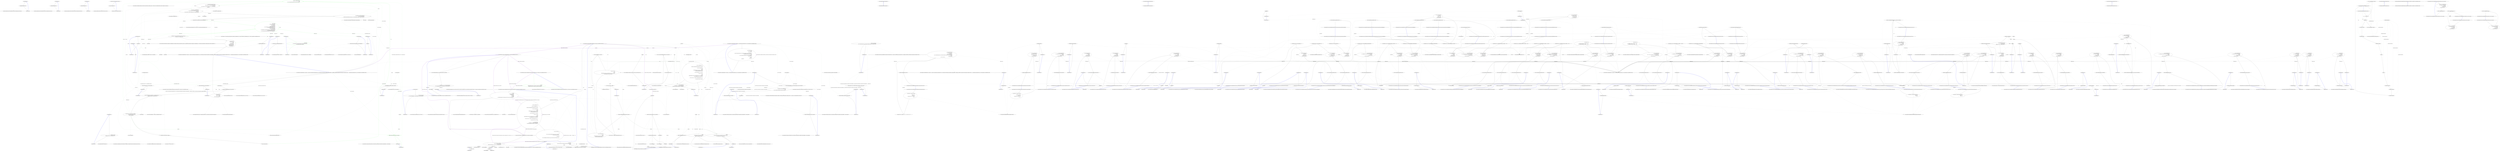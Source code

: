 digraph  {
n0 [label="Entry lambda expression", span="15-15", cluster="lambda expression"];
n1 [label="new EnglishNumberToWordsConverter()", span="15-15", cluster="lambda expression"];
n2 [label="Exit lambda expression", span="15-15", cluster="lambda expression"];
n3 [label="Entry Humanizer.Localisation.NumberToWords.EnglishNumberToWordsConverter.EnglishNumberToWordsConverter()", span="5-5", cluster="Humanizer.Localisation.NumberToWords.EnglishNumberToWordsConverter.EnglishNumberToWordsConverter()"];
n4 [label="Entry lambda expression", span="16-16", cluster="lambda expression"];
n5 [label="new ArabicNumberToWordsConverter()", span="16-16", cluster="lambda expression"];
n6 [label="Exit lambda expression", span="16-16", cluster="lambda expression"];
n7 [label="Entry Humanizer.Localisation.NumberToWords.ArabicNumberToWordsConverter.ArabicNumberToWordsConverter()", span="4-4", cluster="Humanizer.Localisation.NumberToWords.ArabicNumberToWordsConverter.ArabicNumberToWordsConverter()"];
n8 [label="Entry lambda expression", span="17-17", cluster="lambda expression"];
n9 [label="new FarsiNumberToWordsConverter()", span="17-17", cluster="lambda expression"];
n10 [label="Exit lambda expression", span="17-17", cluster="lambda expression"];
n11 [label="Entry Humanizer.Localisation.NumberToWords.FarsiNumberToWordsConverter.FarsiNumberToWordsConverter()", span="5-5", cluster="Humanizer.Localisation.NumberToWords.FarsiNumberToWordsConverter.FarsiNumberToWordsConverter()"];
n12 [label="Entry Humanizer.NumberToWordsExtension.ToWords(int)", span="25-25", cluster="Humanizer.NumberToWordsExtension.ToWords(int)"];
n13 [label="return Converter.Convert(number);", span="27-27", cluster="Humanizer.NumberToWordsExtension.ToWords(int)"];
n14 [label="Exit Humanizer.NumberToWordsExtension.ToWords(int)", span="25-25", cluster="Humanizer.NumberToWordsExtension.ToWords(int)"];
n15 [label="Entry Humanizer.Localisation.NumberToWords.INumberToWordsConverter.Convert(int)", span="12-12", cluster="Humanizer.Localisation.NumberToWords.INumberToWordsConverter.Convert(int)"];
d26 [label="var partitions = TokenPartitioner.Partition(\r\n                tokens,\r\n                name => TypeLookup.GetDescriptorInfo(name, optionSpecs, nameComparer))", span="61-63", cluster="CommandLine.Core.InstanceBuilder.Build<T>(System.Func<T>, System.Func<System.Collections.Generic.IEnumerable<string>, System.Collections.Generic.IEnumerable<CommandLine.Core.OptionSpecification>, CommandLine.Core.StatePair<System.Collections.Generic.IEnumerable<CommandLine.Core.Token>>>, System.Collections.Generic.IEnumerable<string>, System.StringComparer, System.Globalization.CultureInfo)", color=green, community=0];
d3 [label="Entry CommandLine.Core.InstanceBuilder.Build<T>(System.Func<T>, System.Func<System.Collections.Generic.IEnumerable<string>, System.Collections.Generic.IEnumerable<CommandLine.Core.OptionSpecification>, CommandLine.Core.StatePair<System.Collections.Generic.IEnumerable<CommandLine.Core.Token>>>, System.Collections.Generic.IEnumerable<string>, System.StringComparer, System.Globalization.CultureInfo)", span="33-33", cluster="CommandLine.Core.InstanceBuilder.Build<T>(System.Func<T>, System.Func<System.Collections.Generic.IEnumerable<string>, System.Collections.Generic.IEnumerable<CommandLine.Core.OptionSpecification>, CommandLine.Core.StatePair<System.Collections.Generic.IEnumerable<CommandLine.Core.Token>>>, System.Collections.Generic.IEnumerable<string>, System.StringComparer, System.Globalization.CultureInfo)"];
d23 [label="var optionSpecs = (from pt in specProps select pt.Specification)\r\n                .ThrowingValidate(SpecificationGuards.Lookup)\r\n                .OfType<OptionSpecification>()", span="53-55", cluster="CommandLine.Core.InstanceBuilder.Build<T>(System.Func<T>, System.Func<System.Collections.Generic.IEnumerable<string>, System.Collections.Generic.IEnumerable<CommandLine.Core.OptionSpecification>, CommandLine.Core.StatePair<System.Collections.Generic.IEnumerable<CommandLine.Core.Token>>>, System.Collections.Generic.IEnumerable<string>, System.StringComparer, System.Globalization.CultureInfo)"];
d25 [label="var tokens = tokenizerResult.Value", span="59-59", cluster="CommandLine.Core.InstanceBuilder.Build<T>(System.Func<T>, System.Func<System.Collections.Generic.IEnumerable<string>, System.Collections.Generic.IEnumerable<CommandLine.Core.OptionSpecification>, CommandLine.Core.StatePair<System.Collections.Generic.IEnumerable<CommandLine.Core.Token>>>, System.Collections.Generic.IEnumerable<string>, System.StringComparer, System.Globalization.CultureInfo)"];
d27 [label="var optionSpecProps = OptionMapper.MapValues(\r\n                (from pt in specProps where pt.Specification.IsOption() select pt),\r\n                partitions.Options,\r\n                (vals, type, isScalar) => TypeConverter.ChangeType(vals, type, isScalar, parsingCulture),\r\n                nameComparer)", span="65-69", cluster="CommandLine.Core.InstanceBuilder.Build<T>(System.Func<T>, System.Func<System.Collections.Generic.IEnumerable<string>, System.Collections.Generic.IEnumerable<CommandLine.Core.OptionSpecification>, CommandLine.Core.StatePair<System.Collections.Generic.IEnumerable<CommandLine.Core.Token>>>, System.Collections.Generic.IEnumerable<string>, System.StringComparer, System.Globalization.CultureInfo)"];
d46 [label="Entry CommandLine.Core.TokenPartitioner.Partition(System.Collections.Generic.IEnumerable<CommandLine.Core.Token>, System.Func<string, CommandLine.Infrastructure.Maybe<CommandLine.Core.TypeDescriptor>>)", span="12-12", cluster="CommandLine.Core.TokenPartitioner.Partition(System.Collections.Generic.IEnumerable<CommandLine.Core.Token>, System.Func<string, CommandLine.Infrastructure.Maybe<CommandLine.Core.TypeDescriptor>>)"];
d65 [label="Entry lambda expression", span="63-63", cluster="lambda expression"];
d28 [label="var valueSpecProps = ValueMapper.MapValues(\r\n                (from pt in specProps where pt.Specification.IsValue() select pt),\r\n                    partitions.Values,\r\n                (vals, type, isScalar) => TypeConverter.ChangeType(vals, type, isScalar, parsingCulture))", span="71-74", cluster="CommandLine.Core.InstanceBuilder.Build<T>(System.Func<T>, System.Func<System.Collections.Generic.IEnumerable<string>, System.Collections.Generic.IEnumerable<CommandLine.Core.OptionSpecification>, CommandLine.Core.StatePair<System.Collections.Generic.IEnumerable<CommandLine.Core.Token>>>, System.Collections.Generic.IEnumerable<string>, System.StringComparer, System.Globalization.CultureInfo)"];
d29 [label="var missingValueErrors = from token in partitions.Errors\r\n                                     select new MissingValueOptionError(\r\n                                         NameInfo.FromOptionSpecification(optionSpecs.Single(o => token.Text.MatchName(o.ShortName, o.LongName, nameComparer))))", span="76-78", cluster="CommandLine.Core.InstanceBuilder.Build<T>(System.Func<T>, System.Func<System.Collections.Generic.IEnumerable<string>, System.Collections.Generic.IEnumerable<CommandLine.Core.OptionSpecification>, CommandLine.Core.StatePair<System.Collections.Generic.IEnumerable<CommandLine.Core.Token>>>, System.Collections.Generic.IEnumerable<string>, System.StringComparer, System.Globalization.CultureInfo)"];
d66 [label="TypeLookup.GetDescriptorInfo(name, optionSpecs, nameComparer)", span="63-63", cluster="lambda expression", color=green, community=0];
d111 [label="System.StringComparer", span=""];
d112 [label=optionSpecs, span=""];
d67 [label="Exit lambda expression", span="63-63", cluster="lambda expression"];
d68 [label="Entry CommandLine.Core.TypeLookup.GetDescriptorInfo(string, System.Collections.Generic.IEnumerable<CommandLine.Core.OptionSpecification>, System.StringComparer)", span="11-11", cluster="CommandLine.Core.TypeLookup.GetDescriptorInfo(string, System.Collections.Generic.IEnumerable<CommandLine.Core.OptionSpecification>, System.StringComparer)"];
d31 [label="instance = instance\r\n                .SetProperties(specPropsWithValue,\r\n                    sp => sp.Value.IsJust(),\r\n                    sp => sp.Value.FromJust())\r\n                .SetProperties(specPropsWithValue,\r\n                    sp => sp.Value.IsNothing() && sp.Specification.DefaultValue.IsJust(),\r\n                    sp => sp.Specification.DefaultValue.FromJust())\r\n                .SetProperties(specPropsWithValue,\r\n                    sp => sp.Value.IsNothing()\r\n                        && sp.Specification.ConversionType.ToDescriptorKind() == TypeDescriptorKind.Sequence\r\n                        && sp.Specification.DefaultValue.MatchNothing(),\r\n                    sp => sp.Property.PropertyType.GetGenericArguments().Single().CreateEmptyArray())", span="82-93", cluster="CommandLine.Core.InstanceBuilder.Build<T>(System.Func<T>, System.Func<System.Collections.Generic.IEnumerable<string>, System.Collections.Generic.IEnumerable<CommandLine.Core.OptionSpecification>, CommandLine.Core.StatePair<System.Collections.Generic.IEnumerable<CommandLine.Core.Token>>>, System.Collections.Generic.IEnumerable<string>, System.StringComparer, System.Globalization.CultureInfo)", color=green, community=0];
d19 [label="var instance = factory()", span="40-40", cluster="CommandLine.Core.InstanceBuilder.Build<T>(System.Func<T>, System.Func<System.Collections.Generic.IEnumerable<string>, System.Collections.Generic.IEnumerable<CommandLine.Core.OptionSpecification>, CommandLine.Core.StatePair<System.Collections.Generic.IEnumerable<CommandLine.Core.Token>>>, System.Collections.Generic.IEnumerable<string>, System.StringComparer, System.Globalization.CultureInfo)"];
d30 [label="var specPropsWithValue = optionSpecProps.Value.Concat(valueSpecProps.Value)", span="80-80", cluster="CommandLine.Core.InstanceBuilder.Build<T>(System.Func<T>, System.Func<System.Collections.Generic.IEnumerable<string>, System.Collections.Generic.IEnumerable<CommandLine.Core.OptionSpecification>, CommandLine.Core.StatePair<System.Collections.Generic.IEnumerable<CommandLine.Core.Token>>>, System.Collections.Generic.IEnumerable<string>, System.StringComparer, System.Globalization.CultureInfo)"];
d32 [label="var validationErrors = specPropsWithValue.Validate(SpecificationPropertyRules.Lookup)\r\n                .OfType<Just<Error>>().Select(e => e.Value)", span="95-96", cluster="CommandLine.Core.InstanceBuilder.Build<T>(System.Func<T>, System.Func<System.Collections.Generic.IEnumerable<string>, System.Collections.Generic.IEnumerable<CommandLine.Core.OptionSpecification>, CommandLine.Core.StatePair<System.Collections.Generic.IEnumerable<CommandLine.Core.Token>>>, System.Collections.Generic.IEnumerable<string>, System.StringComparer, System.Globalization.CultureInfo)"];
d54 [label="Entry T.SetProperties<T>(System.Collections.Generic.IEnumerable<CommandLine.Core.SpecificationProperty>, System.Func<CommandLine.Core.SpecificationProperty, bool>, System.Func<CommandLine.Core.SpecificationProperty, object>)", span="42-42", cluster="T.SetProperties<T>(System.Collections.Generic.IEnumerable<CommandLine.Core.SpecificationProperty>, System.Func<CommandLine.Core.SpecificationProperty, bool>, System.Func<CommandLine.Core.SpecificationProperty, object>)"];
d80 [label="Entry lambda expression", span="84-84", cluster="lambda expression"];
d84 [label="Entry lambda expression", span="85-85", cluster="lambda expression"];
d88 [label="Entry lambda expression", span="87-87", cluster="lambda expression"];
d92 [label="Entry lambda expression", span="88-88", cluster="lambda expression"];
d95 [label="Entry lambda expression", span="90-92", cluster="lambda expression"];
d100 [label="Entry lambda expression", span="93-93", cluster="lambda expression"];
d33 [label="return ParserResult.Create(\r\n                ParserResultType.Options,\r\n                instance,\r\n                tokenizerResult.Errors\r\n                    .Concat(missingValueErrors)\r\n                    .Concat(optionSpecProps.Errors)\r\n                    .Concat(valueSpecProps.Errors)\r\n                    .Concat(validationErrors));", span="98-105", cluster="CommandLine.Core.InstanceBuilder.Build<T>(System.Func<T>, System.Func<System.Collections.Generic.IEnumerable<string>, System.Collections.Generic.IEnumerable<CommandLine.Core.OptionSpecification>, CommandLine.Core.StatePair<System.Collections.Generic.IEnumerable<CommandLine.Core.Token>>>, System.Collections.Generic.IEnumerable<string>, System.StringComparer, System.Globalization.CultureInfo)"];
d96 [label="sp.Value.IsNothing()\r\n                        && sp.Specification.ConversionType.ToDescriptorKind() == TypeDescriptorKind.Sequence\r\n                        && sp.Specification.DefaultValue.MatchNothing()", span="90-92", cluster="lambda expression", color=green, community=0];
d97 [label="Exit lambda expression", span="90-92", cluster="lambda expression"];
d91 [label="Entry CommandLine.Infrastructure.Maybe<T>.IsNothing<T>()", span="147-147", cluster="CommandLine.Infrastructure.Maybe<T>.IsNothing<T>()"];
d98 [label="Entry System.Type.ToDescriptorKind()", span="22-22", cluster="System.Type.ToDescriptorKind()"];
d99 [label="Entry CommandLine.Infrastructure.Maybe<T>.MatchNothing()", span="26-26", cluster="CommandLine.Infrastructure.Maybe<T>.MatchNothing()"];
d0 [label="Entry CommandLine.Core.InstanceBuilder.Build<T>(System.Func<T>, System.Collections.Generic.IEnumerable<string>, System.StringComparer, System.Globalization.CultureInfo)", span="12-12", cluster="CommandLine.Core.InstanceBuilder.Build<T>(System.Func<T>, System.Collections.Generic.IEnumerable<string>, System.StringComparer, System.Globalization.CultureInfo)"];
d1 [label="return InstanceBuilder.Build(\r\n                factory,\r\n                (args, optionSpecs) =>\r\n                    {\r\n                        var tokens = Tokenizer.Tokenize(args, name => NameLookup.Contains(name, optionSpecs, nameComparer));\r\n                        var explodedTokens = Tokenizer.ExplodeOptionList(\r\n                            tokens,\r\n                            name => NameLookup.WithSeparator(name, optionSpecs, nameComparer));\r\n                        return explodedTokens;\r\n                    },\r\n                arguments,\r\n                nameComparer,\r\n                parsingCulture);", span="18-30", cluster="CommandLine.Core.InstanceBuilder.Build<T>(System.Func<T>, System.Collections.Generic.IEnumerable<string>, System.StringComparer, System.Globalization.CultureInfo)"];
d34 [label="Exit CommandLine.Core.InstanceBuilder.Build<T>(System.Func<T>, System.Func<System.Collections.Generic.IEnumerable<string>, System.Collections.Generic.IEnumerable<CommandLine.Core.OptionSpecification>, CommandLine.Core.StatePair<System.Collections.Generic.IEnumerable<CommandLine.Core.Token>>>, System.Collections.Generic.IEnumerable<string>, System.StringComparer, System.Globalization.CultureInfo)", span="33-33", cluster="CommandLine.Core.InstanceBuilder.Build<T>(System.Func<T>, System.Func<System.Collections.Generic.IEnumerable<string>, System.Collections.Generic.IEnumerable<CommandLine.Core.OptionSpecification>, CommandLine.Core.StatePair<System.Collections.Generic.IEnumerable<CommandLine.Core.Token>>>, System.Collections.Generic.IEnumerable<string>, System.StringComparer, System.Globalization.CultureInfo)"];
d20 [label="arguments.Any() && nameComparer.Equals(''--help'', arguments.First())", span="42-42", cluster="CommandLine.Core.InstanceBuilder.Build<T>(System.Func<T>, System.Func<System.Collections.Generic.IEnumerable<string>, System.Collections.Generic.IEnumerable<CommandLine.Core.OptionSpecification>, CommandLine.Core.StatePair<System.Collections.Generic.IEnumerable<CommandLine.Core.Token>>>, System.Collections.Generic.IEnumerable<string>, System.StringComparer, System.Globalization.CultureInfo)"];
d24 [label="var tokenizerResult = tokenizer(arguments, optionSpecs)", span="57-57", cluster="CommandLine.Core.InstanceBuilder.Build<T>(System.Func<T>, System.Func<System.Collections.Generic.IEnumerable<string>, System.Collections.Generic.IEnumerable<CommandLine.Core.OptionSpecification>, CommandLine.Core.StatePair<System.Collections.Generic.IEnumerable<CommandLine.Core.Token>>>, System.Collections.Generic.IEnumerable<string>, System.StringComparer, System.Globalization.CultureInfo)"];
d70 [label="TypeConverter.ChangeType(vals, type, isScalar, parsingCulture)", span="68-68", cluster="lambda expression"];
d74 [label="TypeConverter.ChangeType(vals, type, isScalar, parsingCulture)", span="74-74", cluster="lambda expression"];
d77 [label="token.Text.MatchName(o.ShortName, o.LongName, nameComparer)", span="78-78", cluster="lambda expression"];
d22 [label="var specProps = instance.GetType().GetSpecifications(pi => SpecificationProperty.Create(\r\n                    Specification.FromProperty(pi), pi, Maybe.Nothing<object>()))", span="50-51", cluster="CommandLine.Core.InstanceBuilder.Build<T>(System.Func<T>, System.Func<System.Collections.Generic.IEnumerable<string>, System.Collections.Generic.IEnumerable<CommandLine.Core.OptionSpecification>, CommandLine.Core.StatePair<System.Collections.Generic.IEnumerable<CommandLine.Core.Token>>>, System.Collections.Generic.IEnumerable<string>, System.StringComparer, System.Globalization.CultureInfo)"];
d43 [label="Entry Unk.ThrowingValidate", span="", cluster="Unk.ThrowingValidate"];
d44 [label="Entry System.Collections.IEnumerable.OfType<TResult>()", span="0-0", cluster="System.Collections.IEnumerable.OfType<TResult>()"];
d47 [label="Entry CommandLine.Core.Specification.IsOption()", span="11-11", cluster="CommandLine.Core.Specification.IsOption()"];
d48 [label="Entry Unk.MapValues", span="", cluster="Unk.MapValues"];
d69 [label="Entry lambda expression", span="68-68", cluster="lambda expression"];
d49 [label="Entry CommandLine.Core.Specification.IsValue()", span="18-18", cluster="CommandLine.Core.Specification.IsValue()"];
d73 [label="Entry lambda expression", span="74-74", cluster="lambda expression"];
d50 [label="Entry CommandLine.MissingValueOptionError.MissingValueOptionError(CommandLine.NameInfo)", span="261-261", cluster="CommandLine.MissingValueOptionError.MissingValueOptionError(CommandLine.NameInfo)"];
d51 [label="Entry Unk.Single", span="", cluster="Unk.Single"];
d52 [label="Entry Unk.FromOptionSpecification", span="", cluster="Unk.FromOptionSpecification"];
d76 [label="Entry lambda expression", span="78-78", cluster="lambda expression"];
d35 [label="Entry System.Func<TResult>.Invoke()", span="0-0", cluster="System.Func<TResult>.Invoke()"];
d21 [label="return ParserResult.Create(\r\n                    ParserResultType.Options,\r\n                    instance,\r\n                    new[] { new HelpRequestedError() });", span="44-47", cluster="CommandLine.Core.InstanceBuilder.Build<T>(System.Func<T>, System.Func<System.Collections.Generic.IEnumerable<string>, System.Collections.Generic.IEnumerable<CommandLine.Core.OptionSpecification>, CommandLine.Core.StatePair<System.Collections.Generic.IEnumerable<CommandLine.Core.Token>>>, System.Collections.Generic.IEnumerable<string>, System.StringComparer, System.Globalization.CultureInfo)"];
d53 [label="Entry System.Collections.Generic.IEnumerable<TSource>.Concat<TSource>(System.Collections.Generic.IEnumerable<TSource>)", span="0-0", cluster="System.Collections.Generic.IEnumerable<TSource>.Concat<TSource>(System.Collections.Generic.IEnumerable<TSource>)"];
d55 [label="Entry System.Collections.Generic.IEnumerable<CommandLine.Core.SpecificationProperty>.Validate(System.Collections.Generic.IEnumerable<System.Func<System.Collections.Generic.IEnumerable<CommandLine.Core.SpecificationProperty>, System.Collections.Generic.IEnumerable<CommandLine.Infrastructure.Maybe<CommandLine.Error>>>>)", span="44-44", cluster="System.Collections.Generic.IEnumerable<CommandLine.Core.SpecificationProperty>.Validate(System.Collections.Generic.IEnumerable<System.Func<System.Collections.Generic.IEnumerable<CommandLine.Core.SpecificationProperty>, System.Collections.Generic.IEnumerable<CommandLine.Infrastructure.Maybe<CommandLine.Error>>>>)"];
d56 [label="Entry Unk.Select", span="", cluster="Unk.Select"];
d106 [label="Entry lambda expression", span="96-96", cluster="lambda expression"];
d82 [label="Exit lambda expression", span="84-84", cluster="lambda expression"];
d81 [label="sp.Value.IsJust()", span="84-84", cluster="lambda expression"];
d86 [label="Exit lambda expression", span="85-85", cluster="lambda expression"];
d85 [label="sp.Value.FromJust()", span="85-85", cluster="lambda expression"];
d90 [label="Exit lambda expression", span="87-87", cluster="lambda expression"];
d89 [label="sp.Value.IsNothing() && sp.Specification.DefaultValue.IsJust()", span="87-87", cluster="lambda expression"];
d94 [label="Exit lambda expression", span="88-88", cluster="lambda expression"];
d93 [label="sp.Specification.DefaultValue.FromJust()", span="88-88", cluster="lambda expression"];
d102 [label="Exit lambda expression", span="93-93", cluster="lambda expression"];
d101 [label="sp.Property.PropertyType.GetGenericArguments().Single().CreateEmptyArray()", span="93-93", cluster="lambda expression"];
d57 [label="Entry Unk.Concat", span="", cluster="Unk.Concat"];
d58 [label="Entry Unk.Create", span="", cluster="Unk.Create"];
d2 [label="Exit CommandLine.Core.InstanceBuilder.Build<T>(System.Func<T>, System.Collections.Generic.IEnumerable<string>, System.StringComparer, System.Globalization.CultureInfo)", span="12-12", cluster="CommandLine.Core.InstanceBuilder.Build<T>(System.Func<T>, System.Collections.Generic.IEnumerable<string>, System.StringComparer, System.Globalization.CultureInfo)"];
d5 [label="var tokens = Tokenizer.Tokenize(args, name => NameLookup.Contains(name, optionSpecs, nameComparer))", span="22-22", cluster="lambda expression"];
d12 [label="NameLookup.Contains(name, optionSpecs, nameComparer)", span="22-22", cluster="lambda expression"];
d6 [label="var explodedTokens = Tokenizer.ExplodeOptionList(\r\n                            tokens,\r\n                            name => NameLookup.WithSeparator(name, optionSpecs, nameComparer))", span="23-25", cluster="lambda expression"];
d16 [label="NameLookup.WithSeparator(name, optionSpecs, nameComparer)", span="25-25", cluster="lambda expression"];
d4 [label="Entry lambda expression", span="20-27", cluster="lambda expression"];
d36 [label="Entry System.Collections.Generic.IEnumerable<TSource>.Any<TSource>()", span="0-0", cluster="System.Collections.Generic.IEnumerable<TSource>.Any<TSource>()"];
d37 [label="Entry System.Collections.Generic.IEnumerable<TSource>.First<TSource>()", span="0-0", cluster="System.Collections.Generic.IEnumerable<TSource>.First<TSource>()"];
d38 [label="Entry System.StringComparer.Equals(string, string)", span="0-0", cluster="System.StringComparer.Equals(string, string)"];
d45 [label="Entry System.Func<T1, T2, TResult>.Invoke(T1, T2)", span="0-0", cluster="System.Func<T1, T2, TResult>.Invoke(T1, T2)"];
d113 [label="System.Globalization.CultureInfo", span=""];
d71 [label="Exit lambda expression", span="68-68", cluster="lambda expression"];
d72 [label="Entry CommandLine.Core.TypeConverter.ChangeType(System.Collections.Generic.IEnumerable<string>, System.Type, bool, System.Globalization.CultureInfo)", span="12-12", cluster="CommandLine.Core.TypeConverter.ChangeType(System.Collections.Generic.IEnumerable<string>, System.Type, bool, System.Globalization.CultureInfo)"];
d75 [label="Exit lambda expression", span="74-74", cluster="lambda expression"];
d114 [label=token, span=""];
d78 [label="Exit lambda expression", span="78-78", cluster="lambda expression"];
d79 [label="Entry string.MatchName(string, string, System.StringComparer)", span="8-8", cluster="string.MatchName(string, string, System.StringComparer)"];
d41 [label="Entry object.GetType()", span="0-0", cluster="object.GetType()"];
d42 [label="Entry System.Type.GetSpecifications<T>(System.Func<System.Reflection.PropertyInfo, T>)", span="12-12", cluster="System.Type.GetSpecifications<T>(System.Func<System.Reflection.PropertyInfo, T>)"];
d59 [label="Entry lambda expression", span="50-51", cluster="lambda expression"];
d39 [label="Entry CommandLine.HelpRequestedError.HelpRequestedError()", span="338-338", cluster="CommandLine.HelpRequestedError.HelpRequestedError()"];
d40 [label="Entry CommandLine.ParserResult.Create<T>(CommandLine.ParserResultType, T, System.Collections.Generic.IEnumerable<CommandLine.Error>)", span="103-103", cluster="CommandLine.ParserResult.Create<T>(CommandLine.ParserResultType, T, System.Collections.Generic.IEnumerable<CommandLine.Error>)"];
d108 [label="Exit lambda expression", span="96-96", cluster="lambda expression"];
d107 [label="e.Value", span="96-96", cluster="lambda expression"];
d83 [label="Entry CommandLine.Infrastructure.Maybe<T>.IsJust<T>()", span="152-152", cluster="CommandLine.Infrastructure.Maybe<T>.IsJust<T>()"];
d87 [label="Entry CommandLine.Infrastructure.Maybe<T>.FromJust<T>(System.Exception)", span="137-137", cluster="CommandLine.Infrastructure.Maybe<T>.FromJust<T>(System.Exception)"];
d103 [label="Entry System.Type.GetGenericArguments()", span="0-0", cluster="System.Type.GetGenericArguments()"];
d104 [label="Entry System.Collections.Generic.IEnumerable<TSource>.Single<TSource>()", span="0-0", cluster="System.Collections.Generic.IEnumerable<TSource>.Single<TSource>()"];
d105 [label="Entry System.Type.CreateEmptyArray()", span="83-83", cluster="System.Type.CreateEmptyArray()"];
d109 [label="System.StringComparer", span=""];
d9 [label="Entry CommandLine.Core.Tokenizer.Tokenize(System.Collections.Generic.IEnumerable<string>, System.Func<string, bool>)", span="11-11", cluster="CommandLine.Core.Tokenizer.Tokenize(System.Collections.Generic.IEnumerable<string>, System.Func<string, bool>)"];
d11 [label="Entry lambda expression", span="22-22", cluster="lambda expression"];
d110 [label="System.Collections.Generic.IEnumerable<CommandLine.Core.OptionSpecification>", span=""];
d13 [label="Exit lambda expression", span="22-22", cluster="lambda expression"];
d14 [label="Entry CommandLine.Core.NameLookup.Contains(string, System.Collections.Generic.IEnumerable<CommandLine.Core.OptionSpecification>, System.StringComparer)", span="12-12", cluster="CommandLine.Core.NameLookup.Contains(string, System.Collections.Generic.IEnumerable<CommandLine.Core.OptionSpecification>, System.StringComparer)"];
d7 [label="return explodedTokens;", span="26-26", cluster="lambda expression"];
d10 [label="Entry CommandLine.Core.Tokenizer.ExplodeOptionList(CommandLine.Core.StatePair<System.Collections.Generic.IEnumerable<CommandLine.Core.Token>>, System.Func<string, CommandLine.Infrastructure.Maybe<char>>)", span="52-52", cluster="CommandLine.Core.Tokenizer.ExplodeOptionList(CommandLine.Core.StatePair<System.Collections.Generic.IEnumerable<CommandLine.Core.Token>>, System.Func<string, CommandLine.Infrastructure.Maybe<char>>)"];
d15 [label="Entry lambda expression", span="25-25", cluster="lambda expression"];
d17 [label="Exit lambda expression", span="25-25", cluster="lambda expression"];
d18 [label="Entry CommandLine.Core.NameLookup.WithSeparator(string, System.Collections.Generic.IEnumerable<CommandLine.Core.OptionSpecification>, System.StringComparer)", span="19-19", cluster="CommandLine.Core.NameLookup.WithSeparator(string, System.Collections.Generic.IEnumerable<CommandLine.Core.OptionSpecification>, System.StringComparer)"];
d8 [label="Exit lambda expression", span="20-27", cluster="lambda expression"];
d61 [label="Exit lambda expression", span="50-51", cluster="lambda expression"];
d60 [label="SpecificationProperty.Create(\r\n                    Specification.FromProperty(pi), pi, Maybe.Nothing<object>())", span="50-51", cluster="lambda expression"];
d62 [label="Entry CommandLine.Core.Specification.FromProperty(System.Reflection.PropertyInfo)", span="74-74", cluster="CommandLine.Core.Specification.FromProperty(System.Reflection.PropertyInfo)"];
d63 [label="Entry CommandLine.Infrastructure.Maybe.Nothing<T>()", span="66-66", cluster="CommandLine.Infrastructure.Maybe.Nothing<T>()"];
d64 [label="Entry CommandLine.Core.SpecificationProperty.Create(CommandLine.Core.Specification, System.Reflection.PropertyInfo, CommandLine.Infrastructure.Maybe<object>)", span="21-21", cluster="CommandLine.Core.SpecificationProperty.Create(CommandLine.Core.Specification, System.Reflection.PropertyInfo, CommandLine.Infrastructure.Maybe<object>)"];
m0_4 [label="Entry CommandLine.Core.TypeConverter.ChangeTypeScalar(string, System.Type, System.Globalization.CultureInfo, bool)", span="43-43", cluster="CommandLine.Core.TypeConverter.ChangeTypeScalar(string, System.Type, System.Globalization.CultureInfo, bool)", file="ReflectionExtensions.cs"];
m0_31 [label="var result = ChangeTypeScalarImpl(value, conversionType, conversionCulture, ignoreValueCase)", span="45-45", cluster="CommandLine.Core.TypeConverter.ChangeTypeScalar(string, System.Type, System.Globalization.CultureInfo, bool)", file="ReflectionExtensions.cs"];
m0_33 [label="return result.ToMaybe();", span="48-48", cluster="CommandLine.Core.TypeConverter.ChangeTypeScalar(string, System.Type, System.Globalization.CultureInfo, bool)", file="ReflectionExtensions.cs"];
m0_32 [label="result.Match((_,__) => { }, e => e.First().RethrowWhenAbsentIn(\r\n                new[] { typeof(InvalidCastException), typeof(FormatException), typeof(OverflowException) }))", span="46-47", cluster="CommandLine.Core.TypeConverter.ChangeTypeScalar(string, System.Type, System.Globalization.CultureInfo, bool)", file="ReflectionExtensions.cs"];
m0_34 [label="Exit CommandLine.Core.TypeConverter.ChangeTypeScalar(string, System.Type, System.Globalization.CultureInfo, bool)", span="43-43", cluster="CommandLine.Core.TypeConverter.ChangeTypeScalar(string, System.Type, System.Globalization.CultureInfo, bool)", file="ReflectionExtensions.cs"];
m0_102 [label="Entry System.Enum.IsDefined(System.Type, object)", span="0-0", cluster="System.Enum.IsDefined(System.Type, object)", file="ReflectionExtensions.cs"];
m0_51 [label="Entry RailwaySharp.ErrorHandling.Result.Try<TSuccess>(System.Func<TSuccess>)", span="210-210", cluster="RailwaySharp.ErrorHandling.Result.Try<TSuccess>(System.Func<TSuccess>)", file="ReflectionExtensions.cs"];
m0_35 [label="Entry CommandLine.Core.TypeConverter.ChangeTypeScalarImpl(string, System.Type, System.Globalization.CultureInfo, bool)", span="51-51", cluster="CommandLine.Core.TypeConverter.ChangeTypeScalarImpl(string, System.Type, System.Globalization.CultureInfo, bool)", file="ReflectionExtensions.cs"];
m0_45 [label="Func<object> changeType = () =>\r\n            {\r\n                Func<object> safeChangeType = () =>\r\n                {\r\n                    var isFsOption = ReflectionHelper.IsFSharpOptionType(conversionType);\r\n\r\n                    Func<Type> getUnderlyingType =\r\n                        () =>\r\n                            isFsOption\r\n                                ? FSharpOptionHelper.GetUnderlyingType(conversionType)\r\n                                : Nullable.GetUnderlyingType(conversionType);\r\n\r\n                    var type = getUnderlyingType() ?? conversionType;\r\n\r\n                    Func<object> withValue =\r\n                        () =>\r\n                            isFsOption\r\n                                ? FSharpOptionHelper.Some(type, Convert.ChangeType(value, type, conversionCulture))\r\n                                : Convert.ChangeType(value, type, conversionCulture);\r\n\r\n                    Func<object> empty = () => isFsOption ? FSharpOptionHelper.None(type) : null;\r\n\r\n                    return (value == null) ? empty() : withValue();\r\n                };\r\n\r\n                return value.IsBooleanString()\r\n                    ? value.ToBoolean() : conversionType.GetTypeInfo().IsEnum\r\n                        ? value.ToEnum(conversionType, ignoreValueCase) : safeChangeType();\r\n            }", span="53-81", cluster="CommandLine.Core.TypeConverter.ChangeTypeScalarImpl(string, System.Type, System.Globalization.CultureInfo, bool)", file="ReflectionExtensions.cs"];
m0_46 [label="Func<object> makeType = () =>\r\n            {\r\n                try\r\n                {\r\n                    var ctor = conversionType.GetTypeInfo().GetConstructor(new[] { typeof(string) });\r\n                    return ctor.Invoke(new object[] { value });\r\n                }\r\n                catch (Exception)\r\n                {\r\n                    throw new FormatException(''Destination conversion type must have a constructor that accepts a string.'');\r\n                }\r\n            }", span="83-94", cluster="CommandLine.Core.TypeConverter.ChangeTypeScalarImpl(string, System.Type, System.Globalization.CultureInfo, bool)", file="ReflectionExtensions.cs"];
m0_47 [label="return Result.Try(\r\n                conversionType.IsPrimitiveEx() || ReflectionHelper.IsFSharpOptionType(conversionType)\r\n                    ? changeType\r\n                    : makeType);", span="96-99", cluster="CommandLine.Core.TypeConverter.ChangeTypeScalarImpl(string, System.Type, System.Globalization.CultureInfo, bool)", file="ReflectionExtensions.cs"];
m0_48 [label="Exit CommandLine.Core.TypeConverter.ChangeTypeScalarImpl(string, System.Type, System.Globalization.CultureInfo, bool)", span="51-51", cluster="CommandLine.Core.TypeConverter.ChangeTypeScalarImpl(string, System.Type, System.Globalization.CultureInfo, bool)", file="ReflectionExtensions.cs"];
m0_77 [label="Entry CommandLine.Infrastructure.FSharpOptionHelper.Some(System.Type, object)", span="20-20", cluster="CommandLine.Infrastructure.FSharpOptionHelper.Some(System.Type, object)", file="ReflectionExtensions.cs"];
m0_17 [label="Entry Unk.Any", span="", cluster="Unk.Any", file="ReflectionExtensions.cs"];
m0_71 [label="Entry CommandLine.Infrastructure.FSharpOptionHelper.GetUnderlyingType(System.Type)", span="11-11", cluster="CommandLine.Infrastructure.FSharpOptionHelper.GetUnderlyingType(System.Type)", file="ReflectionExtensions.cs"];
m0_72 [label="Entry System.Nullable.GetUnderlyingType(System.Type)", span="0-0", cluster="System.Nullable.GetUnderlyingType(System.Type)", file="ReflectionExtensions.cs"];
m0_0 [label="Entry CommandLine.Core.TypeConverter.ChangeType(System.Collections.Generic.IEnumerable<string>, System.Type, bool, System.Globalization.CultureInfo, bool)", span="18-18", cluster="CommandLine.Core.TypeConverter.ChangeType(System.Collections.Generic.IEnumerable<string>, System.Type, bool, System.Globalization.CultureInfo, bool)", file="ReflectionExtensions.cs"];
m0_1 [label="return scalar\r\n                ? ChangeTypeScalar(values.Single(), conversionType, conversionCulture, ignoreValueCase)\r\n                : ChangeTypeSequence(values, conversionType, conversionCulture, ignoreValueCase);", span="20-22", cluster="CommandLine.Core.TypeConverter.ChangeType(System.Collections.Generic.IEnumerable<string>, System.Type, bool, System.Globalization.CultureInfo, bool)", color=green, community=0, file="ReflectionExtensions.cs"];
m0_2 [label="Exit CommandLine.Core.TypeConverter.ChangeType(System.Collections.Generic.IEnumerable<string>, System.Type, bool, System.Globalization.CultureInfo, bool)", span="18-18", cluster="CommandLine.Core.TypeConverter.ChangeType(System.Collections.Generic.IEnumerable<string>, System.Type, bool, System.Globalization.CultureInfo, bool)", file="ReflectionExtensions.cs"];
m0_10 [label="Entry System.Type.GetTypeInfo()", span="245-245", cluster="System.Type.GetTypeInfo()", file="ReflectionExtensions.cs"];
m0_13 [label="Entry T.ToMaybe<T>()", span="249-249", cluster="T.ToMaybe<T>()", file="ReflectionExtensions.cs"];
m0_20 [label="Entry CSharpx.Maybe.Just<T>(T)", span="124-124", cluster="CSharpx.Maybe.Just<T>(T)", file="ReflectionExtensions.cs"];
m0_78 [label="Entry lambda expression", span="73-73", cluster="lambda expression", file="ReflectionExtensions.cs"];
m0_22 [label="ChangeTypeScalar(value, type, conversionCulture, ignoreValueCase)", span="36-36", cluster="lambda expression", file="ReflectionExtensions.cs"];
m0_21 [label="Entry lambda expression", span="36-36", cluster="lambda expression", file="ReflectionExtensions.cs"];
m0_23 [label="Exit lambda expression", span="36-36", cluster="lambda expression", file="ReflectionExtensions.cs"];
m0_53 [label="Func<object> safeChangeType = () =>\r\n                {\r\n                    var isFsOption = ReflectionHelper.IsFSharpOptionType(conversionType);\r\n\r\n                    Func<Type> getUnderlyingType =\r\n                        () =>\r\n                            isFsOption\r\n                                ? FSharpOptionHelper.GetUnderlyingType(conversionType)\r\n                                : Nullable.GetUnderlyingType(conversionType);\r\n\r\n                    var type = getUnderlyingType() ?? conversionType;\r\n\r\n                    Func<object> withValue =\r\n                        () =>\r\n                            isFsOption\r\n                                ? FSharpOptionHelper.Some(type, Convert.ChangeType(value, type, conversionCulture))\r\n                                : Convert.ChangeType(value, type, conversionCulture);\r\n\r\n                    Func<object> empty = () => isFsOption ? FSharpOptionHelper.None(type) : null;\r\n\r\n                    return (value == null) ? empty() : withValue();\r\n                }", span="55-76", cluster="lambda expression", file="ReflectionExtensions.cs"];
m0_61 [label="var isFsOption = ReflectionHelper.IsFSharpOptionType(conversionType)", span="57-57", cluster="lambda expression", file="ReflectionExtensions.cs"];
m0_62 [label="Func<Type> getUnderlyingType =\r\n                        () =>\r\n                            isFsOption\r\n                                ? FSharpOptionHelper.GetUnderlyingType(conversionType)\r\n                                : Nullable.GetUnderlyingType(conversionType)", span="59-63", cluster="lambda expression", file="ReflectionExtensions.cs"];
m0_69 [label="isFsOption\r\n                                ? FSharpOptionHelper.GetUnderlyingType(conversionType)\r\n                                : Nullable.GetUnderlyingType(conversionType)", span="61-63", cluster="lambda expression", file="ReflectionExtensions.cs"];
m0_63 [label="var type = getUnderlyingType() ?? conversionType", span="65-65", cluster="lambda expression", file="ReflectionExtensions.cs"];
m0_64 [label="Func<object> withValue =\r\n                        () =>\r\n                            isFsOption\r\n                                ? FSharpOptionHelper.Some(type, Convert.ChangeType(value, type, conversionCulture))\r\n                                : Convert.ChangeType(value, type, conversionCulture)", span="67-71", cluster="lambda expression", file="ReflectionExtensions.cs"];
m0_74 [label="isFsOption\r\n                                ? FSharpOptionHelper.Some(type, Convert.ChangeType(value, type, conversionCulture))\r\n                                : Convert.ChangeType(value, type, conversionCulture)", span="69-71", cluster="lambda expression", file="ReflectionExtensions.cs"];
m0_66 [label="return (value == null) ? empty() : withValue();", span="75-75", cluster="lambda expression", file="ReflectionExtensions.cs"];
m0_54 [label="return value.IsBooleanString()\r\n                    ? value.ToBoolean() : conversionType.GetTypeInfo().IsEnum\r\n                        ? value.ToEnum(conversionType, ignoreValueCase) : safeChangeType();", span="78-80", cluster="lambda expression", file="ReflectionExtensions.cs"];
m0_83 [label="var ctor = conversionType.GetTypeInfo().GetConstructor(new[] { typeof(string) })", span="87-87", cluster="lambda expression", file="ReflectionExtensions.cs"];
m0_84 [label="return ctor.Invoke(new object[] { value });", span="88-88", cluster="lambda expression", file="ReflectionExtensions.cs"];
m0_52 [label="Entry lambda expression", span="53-81", cluster="lambda expression", file="ReflectionExtensions.cs"];
m0_60 [label="Entry lambda expression", span="55-76", cluster="lambda expression", file="ReflectionExtensions.cs"];
m0_65 [label="Func<object> empty = () => isFsOption ? FSharpOptionHelper.None(type) : null", span="73-73", cluster="lambda expression", file="ReflectionExtensions.cs"];
m0_79 [label="isFsOption ? FSharpOptionHelper.None(type) : null", span="73-73", cluster="lambda expression", file="ReflectionExtensions.cs"];
m0_68 [label="Entry lambda expression", span="60-63", cluster="lambda expression", file="ReflectionExtensions.cs"];
m0_70 [label="Exit lambda expression", span="60-63", cluster="lambda expression", file="ReflectionExtensions.cs"];
m0_73 [label="Entry lambda expression", span="68-71", cluster="lambda expression", file="ReflectionExtensions.cs"];
m0_75 [label="Exit lambda expression", span="68-71", cluster="lambda expression", file="ReflectionExtensions.cs"];
m0_67 [label="Exit lambda expression", span="55-76", cluster="lambda expression", file="ReflectionExtensions.cs"];
m0_55 [label="Exit lambda expression", span="53-81", cluster="lambda expression", file="ReflectionExtensions.cs"];
m0_82 [label="Entry lambda expression", span="83-94", cluster="lambda expression", file="ReflectionExtensions.cs"];
m0_87 [label="Exit lambda expression", span="83-94", cluster="lambda expression", file="ReflectionExtensions.cs"];
m0_38 [label="Entry lambda expression", span="46-46", cluster="lambda expression", file="ReflectionExtensions.cs"];
m0_40 [label="Entry lambda expression", span="46-47", cluster="lambda expression", file="ReflectionExtensions.cs"];
m0_24 [label="Entry lambda expression", span="38-38", cluster="lambda expression", file="ReflectionExtensions.cs"];
m0_28 [label="Entry lambda expression", span="40-40", cluster="lambda expression", file="ReflectionExtensions.cs"];
m0_80 [label="Exit lambda expression", span="73-73", cluster="lambda expression", file="ReflectionExtensions.cs"];
m0_86 [label="throw new FormatException(''Destination conversion type must have a constructor that accepts a string.'');", span="92-92", cluster="lambda expression", file="ReflectionExtensions.cs"];
m0_39 [label="Exit lambda expression", span="46-46", cluster="lambda expression", file="ReflectionExtensions.cs"];
m0_42 [label="Exit lambda expression", span="46-47", cluster="lambda expression", file="ReflectionExtensions.cs"];
m0_41 [label="e.First().RethrowWhenAbsentIn(\r\n                new[] { typeof(InvalidCastException), typeof(FormatException), typeof(OverflowException) })", span="46-47", cluster="lambda expression", file="ReflectionExtensions.cs"];
m0_26 [label="Exit lambda expression", span="38-38", cluster="lambda expression", file="ReflectionExtensions.cs"];
m0_25 [label="a.MatchNothing()", span="38-38", cluster="lambda expression", file="ReflectionExtensions.cs"];
m0_29 [label="((Just<object>)c).Value", span="40-40", cluster="lambda expression", file="ReflectionExtensions.cs"];
m0_85 [label=Exception, span="90-90", cluster="lambda expression", file="ReflectionExtensions.cs"];
m0_30 [label="Exit lambda expression", span="40-40", cluster="lambda expression", file="ReflectionExtensions.cs"];
m0_43 [label="Entry System.Collections.Generic.IEnumerable<TSource>.First<TSource>()", span="0-0", cluster="System.Collections.Generic.IEnumerable<TSource>.First<TSource>()", file="ReflectionExtensions.cs"];
m0_76 [label="Entry System.Convert.ChangeType(object, System.Type, System.IFormatProvider)", span="0-0", cluster="System.Convert.ChangeType(object, System.Type, System.IFormatProvider)", file="ReflectionExtensions.cs"];
m0_3 [label="Entry System.Collections.Generic.IEnumerable<TSource>.Single<TSource>()", span="0-0", cluster="System.Collections.Generic.IEnumerable<TSource>.Single<TSource>()", file="ReflectionExtensions.cs"];
m0_50 [label="Entry CommandLine.Infrastructure.ReflectionHelper.IsFSharpOptionType(System.Type)", span="40-40", cluster="CommandLine.Infrastructure.ReflectionHelper.IsFSharpOptionType(System.Type)", file="ReflectionExtensions.cs"];
m0_49 [label="Entry System.Type.IsPrimitiveEx()", span="228-228", cluster="System.Type.IsPrimitiveEx()", file="ReflectionExtensions.cs"];
m0_16 [label="Entry Unk.Select", span="", cluster="Unk.Select", file="ReflectionExtensions.cs"];
m0_11 [label="Entry System.Type.GetGenericArguments()", span="0-0", cluster="System.Type.GetGenericArguments()", file="ReflectionExtensions.cs"];
m0_91 [label="Entry CommandLine.Core.TypeConverter.ToEnum(string, System.Type, bool)", span="102-102", cluster="CommandLine.Core.TypeConverter.ToEnum(string, System.Type, bool)", file="ReflectionExtensions.cs"];
m0_92 [label="object parsedValue", span="104-104", cluster="CommandLine.Core.TypeConverter.ToEnum(string, System.Type, bool)", file="ReflectionExtensions.cs"];
m0_93 [label="parsedValue = Enum.Parse(conversionType, value, ignoreValueCase)", span="107-107", cluster="CommandLine.Core.TypeConverter.ToEnum(string, System.Type, bool)", file="ReflectionExtensions.cs"];
m0_96 [label="Enum.IsDefined(conversionType, parsedValue)", span="113-113", cluster="CommandLine.Core.TypeConverter.ToEnum(string, System.Type, bool)", file="ReflectionExtensions.cs"];
m0_94 [label=ArgumentException, span="109-109", cluster="CommandLine.Core.TypeConverter.ToEnum(string, System.Type, bool)", file="ReflectionExtensions.cs"];
m0_97 [label="return parsedValue;", span="115-115", cluster="CommandLine.Core.TypeConverter.ToEnum(string, System.Type, bool)", file="ReflectionExtensions.cs"];
m0_95 [label="throw new FormatException();", span="111-111", cluster="CommandLine.Core.TypeConverter.ToEnum(string, System.Type, bool)", file="ReflectionExtensions.cs"];
m0_98 [label="throw new FormatException();", span="117-117", cluster="CommandLine.Core.TypeConverter.ToEnum(string, System.Type, bool)", file="ReflectionExtensions.cs"];
m0_99 [label="Exit CommandLine.Core.TypeConverter.ToEnum(string, System.Type, bool)", span="102-102", cluster="CommandLine.Core.TypeConverter.ToEnum(string, System.Type, bool)", file="ReflectionExtensions.cs"];
m0_57 [label="Entry string.ToBoolean()", span="71-71", cluster="string.ToBoolean()", file="ReflectionExtensions.cs"];
m0_90 [label="Entry System.FormatException.FormatException(string)", span="0-0", cluster="System.FormatException.FormatException(string)", file="ReflectionExtensions.cs"];
m0_5 [label="Entry CommandLine.Core.TypeConverter.ChangeTypeSequence(System.Collections.Generic.IEnumerable<string>, System.Type, System.Globalization.CultureInfo, bool)", span="25-25", cluster="CommandLine.Core.TypeConverter.ChangeTypeSequence(System.Collections.Generic.IEnumerable<string>, System.Type, System.Globalization.CultureInfo, bool)", file="ReflectionExtensions.cs"];
m0_6 [label="var type =\r\n                conversionType.GetTypeInfo()\r\n                              .GetGenericArguments()\r\n                              .SingleOrDefault()\r\n                              .ToMaybe()\r\n                              .FromJustOrFail(\r\n                                  new InvalidOperationException(''Non scalar properties should be sequence of type IEnumerable<T>.'')\r\n                    )", span="27-34", cluster="CommandLine.Core.TypeConverter.ChangeTypeSequence(System.Collections.Generic.IEnumerable<string>, System.Type, System.Globalization.CultureInfo, bool)", file="ReflectionExtensions.cs"];
m0_7 [label="var converted = values.Select(value => ChangeTypeScalar(value, type, conversionCulture, ignoreValueCase))", span="36-36", cluster="CommandLine.Core.TypeConverter.ChangeTypeSequence(System.Collections.Generic.IEnumerable<string>, System.Type, System.Globalization.CultureInfo, bool)", file="ReflectionExtensions.cs"];
m0_8 [label="return converted.Any(a => a.MatchNothing())\r\n                ? Maybe.Nothing<object>()\r\n                : Maybe.Just(converted.Select(c => ((Just<object>)c).Value).ToUntypedArray(type));", span="38-40", cluster="CommandLine.Core.TypeConverter.ChangeTypeSequence(System.Collections.Generic.IEnumerable<string>, System.Type, System.Globalization.CultureInfo, bool)", file="ReflectionExtensions.cs"];
m0_9 [label="Exit CommandLine.Core.TypeConverter.ChangeTypeSequence(System.Collections.Generic.IEnumerable<string>, System.Type, System.Globalization.CultureInfo, bool)", span="25-25", cluster="CommandLine.Core.TypeConverter.ChangeTypeSequence(System.Collections.Generic.IEnumerable<string>, System.Type, System.Globalization.CultureInfo, bool)", file="ReflectionExtensions.cs"];
m0_88 [label="Entry System.Type.GetConstructor(System.Type[])", span="0-0", cluster="System.Type.GetConstructor(System.Type[])", file="ReflectionExtensions.cs"];
m0_100 [label="Entry System.Enum.Parse(System.Type, string, bool)", span="0-0", cluster="System.Enum.Parse(System.Type, string, bool)", file="ReflectionExtensions.cs"];
m0_18 [label="Entry CSharpx.Maybe.Nothing<T>()", span="116-116", cluster="CSharpx.Maybe.Nothing<T>()", file="ReflectionExtensions.cs"];
m0_14 [label="Entry System.InvalidOperationException.InvalidOperationException(string)", span="0-0", cluster="System.InvalidOperationException.InvalidOperationException(string)", file="ReflectionExtensions.cs"];
m0_15 [label="Entry CSharpx.Maybe<T>.FromJustOrFail<T>(System.Exception)", span="355-355", cluster="CSharpx.Maybe<T>.FromJustOrFail<T>(System.Exception)", file="ReflectionExtensions.cs"];
m0_81 [label="Entry CommandLine.Infrastructure.FSharpOptionHelper.None(System.Type)", span="28-28", cluster="CommandLine.Infrastructure.FSharpOptionHelper.None(System.Type)", file="ReflectionExtensions.cs"];
m0_58 [label="Entry string.ToEnum(System.Type, bool)", span="102-102", cluster="string.ToEnum(System.Type, bool)", file="ReflectionExtensions.cs"];
m0_36 [label="Entry RailwaySharp.ErrorHandling.Result<TSuccess, TMessage>.Match<TSuccess, TMessage>(System.Action<TSuccess, System.Collections.Generic.IEnumerable<TMessage>>, System.Action<System.Collections.Generic.IEnumerable<TMessage>>)", span="495-495", cluster="RailwaySharp.ErrorHandling.Result<TSuccess, TMessage>.Match<TSuccess, TMessage>(System.Action<TSuccess, System.Collections.Generic.IEnumerable<TMessage>>, System.Action<System.Collections.Generic.IEnumerable<TMessage>>)", file="ReflectionExtensions.cs"];
m0_56 [label="Entry string.IsBooleanString()", span="65-65", cluster="string.IsBooleanString()", file="ReflectionExtensions.cs"];
m0_27 [label="Entry Unk.MatchNothing", span="", cluster="Unk.MatchNothing", file="ReflectionExtensions.cs"];
m0_89 [label="Entry System.Reflection.ConstructorInfo.Invoke(object[])", span="0-0", cluster="System.Reflection.ConstructorInfo.Invoke(object[])", file="ReflectionExtensions.cs"];
m0_19 [label="Entry Unk.ToUntypedArray", span="", cluster="Unk.ToUntypedArray", file="ReflectionExtensions.cs"];
m0_101 [label="Entry System.FormatException.FormatException()", span="0-0", cluster="System.FormatException.FormatException()", file="ReflectionExtensions.cs"];
m0_37 [label="Entry RailwaySharp.ErrorHandling.Result<TSuccess, TMessage>.ToMaybe<TSuccess, TMessage>()", span="25-25", cluster="RailwaySharp.ErrorHandling.Result<TSuccess, TMessage>.ToMaybe<TSuccess, TMessage>()", file="ReflectionExtensions.cs"];
m0_12 [label="Entry System.Collections.Generic.IEnumerable<TSource>.SingleOrDefault<TSource>()", span="0-0", cluster="System.Collections.Generic.IEnumerable<TSource>.SingleOrDefault<TSource>()", file="ReflectionExtensions.cs"];
m0_44 [label="Entry System.Exception.RethrowWhenAbsentIn(System.Collections.Generic.IEnumerable<System.Type>)", span="11-11", cluster="System.Exception.RethrowWhenAbsentIn(System.Collections.Generic.IEnumerable<System.Type>)", file="ReflectionExtensions.cs"];
m0_103 [label="System.Globalization.CultureInfo", span="", file="ReflectionExtensions.cs"];
m0_104 [label=bool, span="", file="ReflectionExtensions.cs"];
m0_105 [label=type, span="", file="ReflectionExtensions.cs"];
m0_106 [label=string, span="", file="ReflectionExtensions.cs"];
m0_107 [label="System.Type", span="", file="ReflectionExtensions.cs"];
m0_108 [label="System.Globalization.CultureInfo", span="", file="ReflectionExtensions.cs"];
m0_110 [label=isFsOption, span="", file="ReflectionExtensions.cs"];
m0_111 [label=type, span="", file="ReflectionExtensions.cs"];
m0_109 [label=bool, span="", file="ReflectionExtensions.cs"];
m1_15 [label="Entry CommandLine.OptionAttribute.OptionAttribute()", span="42-42", cluster="CommandLine.OptionAttribute.OptionAttribute()", file="SpecificationExtensions.cs"];
m1_16 [label="Exit CommandLine.OptionAttribute.OptionAttribute()", span="42-42", cluster="CommandLine.OptionAttribute.OptionAttribute()", file="SpecificationExtensions.cs"];
m1_21 [label="Entry CommandLine.OptionAttribute.OptionAttribute(char)", span="70-70", cluster="CommandLine.OptionAttribute.OptionAttribute(char)", file="SpecificationExtensions.cs"];
m1_22 [label="Exit CommandLine.OptionAttribute.OptionAttribute(char)", span="70-70", cluster="CommandLine.OptionAttribute.OptionAttribute(char)", file="SpecificationExtensions.cs"];
m1_19 [label="Entry CommandLine.OptionAttribute.OptionAttribute(char, string)", span="61-61", cluster="CommandLine.OptionAttribute.OptionAttribute(char, string)", file="SpecificationExtensions.cs"];
m1_20 [label="Exit CommandLine.OptionAttribute.OptionAttribute(char, string)", span="61-61", cluster="CommandLine.OptionAttribute.OptionAttribute(char, string)", file="SpecificationExtensions.cs"];
m1_14 [label="Entry System.ArgumentNullException.ArgumentNullException(string)", span="0-0", cluster="System.ArgumentNullException.ArgumentNullException(string)", file="SpecificationExtensions.cs"];
m1_0 [label="Entry CommandLine.OptionAttribute.OptionAttribute(string, string)", span="23-23", cluster="CommandLine.OptionAttribute.OptionAttribute(string, string)", file="SpecificationExtensions.cs"];
m1_1 [label="shortName == null", span="25-25", cluster="CommandLine.OptionAttribute.OptionAttribute(string, string)", file="SpecificationExtensions.cs"];
m1_3 [label="longName == null", span="26-26", cluster="CommandLine.OptionAttribute.OptionAttribute(string, string)", file="SpecificationExtensions.cs"];
m1_5 [label="this.shortName = shortName", span="28-28", cluster="CommandLine.OptionAttribute.OptionAttribute(string, string)", file="SpecificationExtensions.cs"];
m1_6 [label="this.longName = longName", span="29-29", cluster="CommandLine.OptionAttribute.OptionAttribute(string, string)", file="SpecificationExtensions.cs"];
m1_2 [label="throw new ArgumentNullException(''shortName'');", span="25-25", cluster="CommandLine.OptionAttribute.OptionAttribute(string, string)", file="SpecificationExtensions.cs"];
m1_4 [label="throw new ArgumentNullException(''longName'');", span="26-26", cluster="CommandLine.OptionAttribute.OptionAttribute(string, string)", file="SpecificationExtensions.cs"];
m1_7 [label="this.setName = string.Empty", span="30-30", cluster="CommandLine.OptionAttribute.OptionAttribute(string, string)", file="SpecificationExtensions.cs"];
m1_8 [label="this.min = -1", span="31-31", cluster="CommandLine.OptionAttribute.OptionAttribute(string, string)", file="SpecificationExtensions.cs"];
m1_9 [label="this.max = -1", span="32-32", cluster="CommandLine.OptionAttribute.OptionAttribute(string, string)", file="SpecificationExtensions.cs"];
m1_10 [label="this.separator = string.Empty", span="33-33", cluster="CommandLine.OptionAttribute.OptionAttribute(string, string)", file="SpecificationExtensions.cs"];
m1_11 [label="this.helpText = string.Empty", span="34-34", cluster="CommandLine.OptionAttribute.OptionAttribute(string, string)", file="SpecificationExtensions.cs"];
m1_12 [label="this.metaValue = string.Empty", span="35-35", cluster="CommandLine.OptionAttribute.OptionAttribute(string, string)", file="SpecificationExtensions.cs"];
m1_13 [label="Exit CommandLine.OptionAttribute.OptionAttribute(string, string)", span="23-23", cluster="CommandLine.OptionAttribute.OptionAttribute(string, string)", file="SpecificationExtensions.cs"];
m1_17 [label="Entry CommandLine.OptionAttribute.OptionAttribute(string)", span="51-51", cluster="CommandLine.OptionAttribute.OptionAttribute(string)", file="SpecificationExtensions.cs"];
m1_18 [label="Exit CommandLine.OptionAttribute.OptionAttribute(string)", span="51-51", cluster="CommandLine.OptionAttribute.OptionAttribute(string)", file="SpecificationExtensions.cs"];
m1_23 [label="CommandLine.OptionAttribute", span="", file="SpecificationExtensions.cs"];
m2_0 [label="Entry Humanizer.DateTimeHumanizeStrategy.IDateTimeHumanizeStrategy.Humanize(System.DateTime, System.DateTime, System.Globalization.CultureInfo)", span="13-13", cluster="Humanizer.DateTimeHumanizeStrategy.IDateTimeHumanizeStrategy.Humanize(System.DateTime, System.DateTime, System.Globalization.CultureInfo)", file="SpecificationGuards.cs"];
m2_1 [label="Exit Humanizer.DateTimeHumanizeStrategy.IDateTimeHumanizeStrategy.Humanize(System.DateTime, System.DateTime, System.Globalization.CultureInfo)", span="13-13", cluster="Humanizer.DateTimeHumanizeStrategy.IDateTimeHumanizeStrategy.Humanize(System.DateTime, System.DateTime, System.Globalization.CultureInfo)", file="SpecificationGuards.cs"];
m6_40 [label="Entry CommandLine.Tests.Unit.Core.InstanceBuilderTests.Parse_int_sequence_with_range(string[], int[])", span="111-111", cluster="CommandLine.Tests.Unit.Core.InstanceBuilderTests.Parse_int_sequence_with_range(string[], int[])", file="TypeLookup.cs"];
m6_41 [label="var result = InstanceBuilder.Build(\r\n                () => new FakeOptions(),\r\n                arguments,\r\n                StringComparer.Ordinal,\r\n                CultureInfo.InvariantCulture)", span="116-120", cluster="CommandLine.Tests.Unit.Core.InstanceBuilderTests.Parse_int_sequence_with_range(string[], int[])", file="TypeLookup.cs"];
m6_42 [label="Assert.True(expected.SequenceEqual(result.Value.IntSequence))", span="123-123", cluster="CommandLine.Tests.Unit.Core.InstanceBuilderTests.Parse_int_sequence_with_range(string[], int[])", file="TypeLookup.cs"];
m6_43 [label="Exit CommandLine.Tests.Unit.Core.InstanceBuilderTests.Parse_int_sequence_with_range(string[], int[])", span="111-111", cluster="CommandLine.Tests.Unit.Core.InstanceBuilderTests.Parse_int_sequence_with_range(string[], int[])", file="TypeLookup.cs"];
m6_357 [label="Entry CommandLine.Tests.Unit.Core.InstanceBuilderTests.Min_and_max_constraint_set_to_zero_throws_exception()", span="834-834", cluster="CommandLine.Tests.Unit.Core.InstanceBuilderTests.Min_and_max_constraint_set_to_zero_throws_exception()", file="TypeLookup.cs"];
m6_358 [label="Action test = () => InstanceBuilder.Build(\r\n                () => new FakeOptionsWithMinMaxZero(),\r\n                new string[] { },\r\n                StringComparer.Ordinal,\r\n                CultureInfo.InvariantCulture)", span="837-841", cluster="CommandLine.Tests.Unit.Core.InstanceBuilderTests.Min_and_max_constraint_set_to_zero_throws_exception()", file="TypeLookup.cs"];
m6_359 [label="Assert.Throws<ApplicationException>(test)", span="844-844", cluster="CommandLine.Tests.Unit.Core.InstanceBuilderTests.Min_and_max_constraint_set_to_zero_throws_exception()", file="TypeLookup.cs"];
m6_360 [label="Exit CommandLine.Tests.Unit.Core.InstanceBuilderTests.Min_and_max_constraint_set_to_zero_throws_exception()", span="834-834", cluster="CommandLine.Tests.Unit.Core.InstanceBuilderTests.Min_and_max_constraint_set_to_zero_throws_exception()", file="TypeLookup.cs"];
m6_338 [label="Entry Unk.>", span="", cluster="Unk.>", file="TypeLookup.cs"];
m6_62 [label="Entry CommandLine.Tests.Fakes.FakeOptionsWithSequenceAndOnlyMaxConstraint.FakeOptionsWithSequenceAndOnlyMaxConstraint()", span="6-6", cluster="CommandLine.Tests.Fakes.FakeOptionsWithSequenceAndOnlyMaxConstraint.FakeOptionsWithSequenceAndOnlyMaxConstraint()", file="TypeLookup.cs"];
m6_151 [label="Entry CommandLine.Tests.Unit.Core.InstanceBuilderTests.Parse_long_sequence_with_separator(string[], long[])", span="384-384", cluster="CommandLine.Tests.Unit.Core.InstanceBuilderTests.Parse_long_sequence_with_separator(string[], long[])", file="TypeLookup.cs"];
m6_152 [label="var result = InstanceBuilder.Build(\r\n                () => new FakeOptionsWithSequenceAndSeparator(),\r\n                arguments,\r\n                StringComparer.Ordinal,\r\n                CultureInfo.InvariantCulture)", span="389-393", cluster="CommandLine.Tests.Unit.Core.InstanceBuilderTests.Parse_long_sequence_with_separator(string[], long[])", file="TypeLookup.cs"];
m6_153 [label="expected.ShouldBeEquivalentTo(result.Value.LongSequence)", span="396-396", cluster="CommandLine.Tests.Unit.Core.InstanceBuilderTests.Parse_long_sequence_with_separator(string[], long[])", file="TypeLookup.cs"];
m6_154 [label="Exit CommandLine.Tests.Unit.Core.InstanceBuilderTests.Parse_long_sequence_with_separator(string[], long[])", span="384-384", cluster="CommandLine.Tests.Unit.Core.InstanceBuilderTests.Parse_long_sequence_with_separator(string[], long[])", file="TypeLookup.cs"];
m6_54 [label="Entry CommandLine.Tests.Fakes.FakeOptionsWithSequenceAndOnlyMinConstraint.FakeOptionsWithSequenceAndOnlyMinConstraint()", span="6-6", cluster="CommandLine.Tests.Fakes.FakeOptionsWithSequenceAndOnlyMinConstraint.FakeOptionsWithSequenceAndOnlyMinConstraint()", file="TypeLookup.cs"];
m6_266 [label="Entry CommandLine.Tests.Unit.Core.InstanceBuilderTests.Omitting_names_assumes_identifier_as_long_name(string[], string)", span="635-635", cluster="CommandLine.Tests.Unit.Core.InstanceBuilderTests.Omitting_names_assumes_identifier_as_long_name(string[], string)", file="TypeLookup.cs"];
m6_267 [label="var result = InstanceBuilder.Build(\r\n                () => new FakeOptions(),\r\n                arguments,\r\n                StringComparer.Ordinal,\r\n                CultureInfo.InvariantCulture)", span="640-644", cluster="CommandLine.Tests.Unit.Core.InstanceBuilderTests.Omitting_names_assumes_identifier_as_long_name(string[], string)", file="TypeLookup.cs"];
m6_268 [label="Assert.True(expected.Equals(result.Value.StringValue))", span="647-647", cluster="CommandLine.Tests.Unit.Core.InstanceBuilderTests.Omitting_names_assumes_identifier_as_long_name(string[], string)", file="TypeLookup.cs"];
m6_269 [label="Exit CommandLine.Tests.Unit.Core.InstanceBuilderTests.Omitting_names_assumes_identifier_as_long_name(string[], string)", span="635-635", cluster="CommandLine.Tests.Unit.Core.InstanceBuilderTests.Omitting_names_assumes_identifier_as_long_name(string[], string)", file="TypeLookup.cs"];
m6_334 [label="Entry CommandLine.Tests.Unit.Core.InstanceBuilderTests.Min_constraint_set_to_zero_throws_exception()", span="806-806", cluster="CommandLine.Tests.Unit.Core.InstanceBuilderTests.Min_constraint_set_to_zero_throws_exception()", file="TypeLookup.cs"];
m6_335 [label="Action test = () => InstanceBuilder.Build(\r\n                () => new FakeOptionsWithMinZero(),\r\n                new string[] {},\r\n                StringComparer.Ordinal,\r\n                CultureInfo.InvariantCulture)", span="809-813", cluster="CommandLine.Tests.Unit.Core.InstanceBuilderTests.Min_constraint_set_to_zero_throws_exception()", file="TypeLookup.cs"];
m6_336 [label="Assert.Throws<ApplicationException>(test)", span="816-816", cluster="CommandLine.Tests.Unit.Core.InstanceBuilderTests.Min_constraint_set_to_zero_throws_exception()", file="TypeLookup.cs"];
m6_337 [label="Exit CommandLine.Tests.Unit.Core.InstanceBuilderTests.Min_constraint_set_to_zero_throws_exception()", span="806-806", cluster="CommandLine.Tests.Unit.Core.InstanceBuilderTests.Min_constraint_set_to_zero_throws_exception()", file="TypeLookup.cs"];
m6_307 [label="Entry CommandLine.Tests.Unit.Core.InstanceBuilderTests.Parse_nullable_long(string[], long?)", span="739-739", cluster="CommandLine.Tests.Unit.Core.InstanceBuilderTests.Parse_nullable_long(string[], long?)", file="TypeLookup.cs"];
m6_308 [label="var result = InstanceBuilder.Build(\r\n                () => new FakeOptionsWithNullables(),\r\n                arguments,\r\n                StringComparer.Ordinal,\r\n                CultureInfo.InvariantCulture)", span="744-748", cluster="CommandLine.Tests.Unit.Core.InstanceBuilderTests.Parse_nullable_long(string[], long?)", file="TypeLookup.cs"];
m6_309 [label="expected.ShouldBeEquivalentTo(result.Value.NullableLong)", span="751-751", cluster="CommandLine.Tests.Unit.Core.InstanceBuilderTests.Parse_nullable_long(string[], long?)", file="TypeLookup.cs"];
m6_310 [label="Exit CommandLine.Tests.Unit.Core.InstanceBuilderTests.Parse_nullable_long(string[], long?)", span="739-739", cluster="CommandLine.Tests.Unit.Core.InstanceBuilderTests.Parse_nullable_long(string[], long?)", file="TypeLookup.cs"];
m6_78 [label="Entry CommandLine.SequenceOutOfRangeError.SequenceOutOfRangeError(CommandLine.NameInfo)", span="316-316", cluster="CommandLine.SequenceOutOfRangeError.SequenceOutOfRangeError(CommandLine.NameInfo)", file="TypeLookup.cs"];
m6_166 [label="Entry CommandLine.Tests.Unit.Core.InstanceBuilderTests.Double_dash_force_subsequent_arguments_as_values()", span="427-427", cluster="CommandLine.Tests.Unit.Core.InstanceBuilderTests.Double_dash_force_subsequent_arguments_as_values()", file="TypeLookup.cs"];
m6_167 [label="var expectedResult = new FakeOptionsWithValues\r\n                {\r\n                    StringValue = ''str1'',\r\n                    LongValue = 10L,\r\n                    StringSequence = new[] { ''-a'', ''--bee'', ''-c'' },\r\n                    IntValue = 20\r\n                }", span="430-436", cluster="CommandLine.Tests.Unit.Core.InstanceBuilderTests.Double_dash_force_subsequent_arguments_as_values()", file="TypeLookup.cs"];
m6_168 [label="var arguments = new[] { ''--stringvalue'', ''str1'', ''--'', ''10'', ''-a'', ''--bee'', ''-c'', ''20'' }", span="437-437", cluster="CommandLine.Tests.Unit.Core.InstanceBuilderTests.Double_dash_force_subsequent_arguments_as_values()", file="TypeLookup.cs"];
m6_170 [label="expectedResult.ShouldBeEquivalentTo(result.Value)", span="450-450", cluster="CommandLine.Tests.Unit.Core.InstanceBuilderTests.Double_dash_force_subsequent_arguments_as_values()", file="TypeLookup.cs"];
m6_169 [label="var result = InstanceBuilder.Build(\r\n                () => new FakeOptionsWithValues(),\r\n                (a, optionSpecs) =>\r\n                    Tokenizer.PreprocessDashDash(a,\r\n                        args => Tokenizer.Tokenize(args, name => NameLookup.Contains(name, optionSpecs, StringComparer.Ordinal))),\r\n                arguments,\r\n                StringComparer.Ordinal,\r\n                CultureInfo.InvariantCulture)", span="440-447", cluster="CommandLine.Tests.Unit.Core.InstanceBuilderTests.Double_dash_force_subsequent_arguments_as_values()", file="TypeLookup.cs"];
m6_171 [label="Exit CommandLine.Tests.Unit.Core.InstanceBuilderTests.Double_dash_force_subsequent_arguments_as_values()", span="427-427", cluster="CommandLine.Tests.Unit.Core.InstanceBuilderTests.Double_dash_force_subsequent_arguments_as_values()", file="TypeLookup.cs"];
m6_258 [label="Entry CommandLine.Tests.Unit.Core.InstanceBuilderTests.Parse_unknown_short_option_in_option_group_gererates_UnknownOptionError()", span="614-614", cluster="CommandLine.Tests.Unit.Core.InstanceBuilderTests.Parse_unknown_short_option_in_option_group_gererates_UnknownOptionError()", file="TypeLookup.cs"];
m6_259 [label="var expectedResult = new[] { new UnknownOptionError(''z'') }", span="617-617", cluster="CommandLine.Tests.Unit.Core.InstanceBuilderTests.Parse_unknown_short_option_in_option_group_gererates_UnknownOptionError()", file="TypeLookup.cs"];
m6_260 [label="var result = InstanceBuilder.Build(\r\n                () => new FakeOptions(),\r\n                new[] { ''-zx'' },\r\n                StringComparer.Ordinal,\r\n                CultureInfo.InvariantCulture)", span="620-624", cluster="CommandLine.Tests.Unit.Core.InstanceBuilderTests.Parse_unknown_short_option_in_option_group_gererates_UnknownOptionError()", file="TypeLookup.cs"];
m6_261 [label="Assert.True(expectedResult.SequenceEqual(result.Errors))", span="627-627", cluster="CommandLine.Tests.Unit.Core.InstanceBuilderTests.Parse_unknown_short_option_in_option_group_gererates_UnknownOptionError()", file="TypeLookup.cs"];
m6_262 [label="Exit CommandLine.Tests.Unit.Core.InstanceBuilderTests.Parse_unknown_short_option_in_option_group_gererates_UnknownOptionError()", span="614-614", cluster="CommandLine.Tests.Unit.Core.InstanceBuilderTests.Parse_unknown_short_option_in_option_group_gererates_UnknownOptionError()", file="TypeLookup.cs"];
m6_108 [label="Entry CommandLine.Tests.Fakes.FakeOptionsWithEnum.FakeOptionsWithEnum()", span="11-11", cluster="CommandLine.Tests.Fakes.FakeOptionsWithEnum.FakeOptionsWithEnum()", file="TypeLookup.cs"];
m6_203 [label="Entry CommandLine.Tests.Fakes.FakeOptionWithRequiredAndSet.FakeOptionWithRequiredAndSet()", span="4-4", cluster="CommandLine.Tests.Fakes.FakeOptionWithRequiredAndSet.FakeOptionWithRequiredAndSet()", file="TypeLookup.cs"];
m6_73 [label="Entry CommandLine.Tests.Unit.Core.InstanceBuilderTests.Breaking_min_constraint_in_string_sequence_as_value_gererates_SequenceOutOfRangeError()", span="193-193", cluster="CommandLine.Tests.Unit.Core.InstanceBuilderTests.Breaking_min_constraint_in_string_sequence_as_value_gererates_SequenceOutOfRangeError()", file="TypeLookup.cs"];
m6_74 [label="var expectedResult = new[] { new SequenceOutOfRangeError(NameInfo.EmptyName) }", span="196-196", cluster="CommandLine.Tests.Unit.Core.InstanceBuilderTests.Breaking_min_constraint_in_string_sequence_as_value_gererates_SequenceOutOfRangeError()", file="TypeLookup.cs"];
m6_75 [label="var result = InstanceBuilder.Build(\r\n                () => new FakeOptionsWithSequenceAndOnlyMinConstraintAsValue(),\r\n                new string[] { },\r\n                StringComparer.Ordinal,\r\n                CultureInfo.InvariantCulture)", span="199-203", cluster="CommandLine.Tests.Unit.Core.InstanceBuilderTests.Breaking_min_constraint_in_string_sequence_as_value_gererates_SequenceOutOfRangeError()", file="TypeLookup.cs"];
m6_76 [label="Assert.True(expectedResult.SequenceEqual(result.Errors))", span="206-206", cluster="CommandLine.Tests.Unit.Core.InstanceBuilderTests.Breaking_min_constraint_in_string_sequence_as_value_gererates_SequenceOutOfRangeError()", file="TypeLookup.cs"];
m6_77 [label="Exit CommandLine.Tests.Unit.Core.InstanceBuilderTests.Breaking_min_constraint_in_string_sequence_as_value_gererates_SequenceOutOfRangeError()", span="193-193", cluster="CommandLine.Tests.Unit.Core.InstanceBuilderTests.Breaking_min_constraint_in_string_sequence_as_value_gererates_SequenceOutOfRangeError()", file="TypeLookup.cs"];
m6_246 [label="Entry CommandLine.UnknownOptionError.UnknownOptionError(string)", span="272-272", cluster="CommandLine.UnknownOptionError.UnknownOptionError(string)", file="TypeLookup.cs"];
m6_91 [label="Entry CommandLine.Tests.Unit.Core.InstanceBuilderTests.Breaking_max_constraint_in_string_sequence_as_value_gererates_SequenceOutOfRangeError()", span="232-232", cluster="CommandLine.Tests.Unit.Core.InstanceBuilderTests.Breaking_max_constraint_in_string_sequence_as_value_gererates_SequenceOutOfRangeError()", file="TypeLookup.cs"];
m6_92 [label="var expectedResult = new[] { new SequenceOutOfRangeError(NameInfo.EmptyName) }", span="235-235", cluster="CommandLine.Tests.Unit.Core.InstanceBuilderTests.Breaking_max_constraint_in_string_sequence_as_value_gererates_SequenceOutOfRangeError()", file="TypeLookup.cs"];
m6_93 [label="var result = InstanceBuilder.Build(\r\n                () => new FakeOptionsWithSequenceAndOnlyMaxConstraintAsValue(),\r\n                new[] { ''one'', ''two'', ''three'', ''this-is-too-much'' },\r\n                StringComparer.Ordinal,\r\n                CultureInfo.InvariantCulture)", span="238-242", cluster="CommandLine.Tests.Unit.Core.InstanceBuilderTests.Breaking_max_constraint_in_string_sequence_as_value_gererates_SequenceOutOfRangeError()", file="TypeLookup.cs"];
m6_94 [label="Assert.True(expectedResult.SequenceEqual(result.Errors))", span="245-245", cluster="CommandLine.Tests.Unit.Core.InstanceBuilderTests.Breaking_max_constraint_in_string_sequence_as_value_gererates_SequenceOutOfRangeError()", file="TypeLookup.cs"];
m6_95 [label="Exit CommandLine.Tests.Unit.Core.InstanceBuilderTests.Breaking_max_constraint_in_string_sequence_as_value_gererates_SequenceOutOfRangeError()", span="232-232", cluster="CommandLine.Tests.Unit.Core.InstanceBuilderTests.Breaking_max_constraint_in_string_sequence_as_value_gererates_SequenceOutOfRangeError()", file="TypeLookup.cs"];
m6_314 [label="Entry CommandLine.Tests.Unit.Core.InstanceBuilderTests.Parse_fsharp_option_string(string[], string, bool)", span="759-759", cluster="CommandLine.Tests.Unit.Core.InstanceBuilderTests.Parse_fsharp_option_string(string[], string, bool)", file="TypeLookup.cs"];
m6_315 [label="var result = InstanceBuilder.Build(\r\n                () => new FakeOptionsWithFSharpOption(),\r\n                arguments,\r\n                StringComparer.Ordinal,\r\n                CultureInfo.InvariantCulture)", span="764-768", cluster="CommandLine.Tests.Unit.Core.InstanceBuilderTests.Parse_fsharp_option_string(string[], string, bool)", file="TypeLookup.cs"];
m6_317 [label="expectedValue.ShouldBeEquivalentTo(result.Value.FileName.Value)", span="773-773", cluster="CommandLine.Tests.Unit.Core.InstanceBuilderTests.Parse_fsharp_option_string(string[], string, bool)", file="TypeLookup.cs"];
m6_318 [label="expectedSome.ShouldBeEquivalentTo(FSharpOption<string>.get_IsSome(result.Value.FileName))", span="775-775", cluster="CommandLine.Tests.Unit.Core.InstanceBuilderTests.Parse_fsharp_option_string(string[], string, bool)", file="TypeLookup.cs"];
m6_316 [label="result.Value.FileName != null", span="771-771", cluster="CommandLine.Tests.Unit.Core.InstanceBuilderTests.Parse_fsharp_option_string(string[], string, bool)", file="TypeLookup.cs"];
m6_319 [label="Exit CommandLine.Tests.Unit.Core.InstanceBuilderTests.Parse_fsharp_option_string(string[], string, bool)", span="759-759", cluster="CommandLine.Tests.Unit.Core.InstanceBuilderTests.Parse_fsharp_option_string(string[], string, bool)", file="TypeLookup.cs"];
m6_298 [label="Entry CommandLine.Tests.Fakes.FakeOptionsWithSequenceMinMaxEqual.FakeOptionsWithSequenceMinMaxEqual()", span="9-9", cluster="CommandLine.Tests.Fakes.FakeOptionsWithSequenceMinMaxEqual.FakeOptionsWithSequenceMinMaxEqual()", file="TypeLookup.cs"];
m6_306 [label="Entry CommandLine.Tests.Fakes.FakeOptionsWithNullables.FakeOptionsWithNullables()", span="4-4", cluster="CommandLine.Tests.Fakes.FakeOptionsWithNullables.FakeOptionsWithNullables()", file="TypeLookup.cs"];
m6_6 [label="Entry CommandLine.Tests.Fakes.FakeOptions.FakeOptions()", span="6-6", cluster="CommandLine.Tests.Fakes.FakeOptions.FakeOptions()", file="TypeLookup.cs"];
m6_250 [label="Entry CommandLine.Tests.Unit.Core.InstanceBuilderTests.Parse_unknown_short_option_gererates_UnknownOptionError()", span="595-595", cluster="CommandLine.Tests.Unit.Core.InstanceBuilderTests.Parse_unknown_short_option_gererates_UnknownOptionError()", file="TypeLookup.cs"];
m6_251 [label="var expectedResult = new[] { new UnknownOptionError(''z'') }", span="598-598", cluster="CommandLine.Tests.Unit.Core.InstanceBuilderTests.Parse_unknown_short_option_gererates_UnknownOptionError()", file="TypeLookup.cs"];
m6_252 [label="var result = InstanceBuilder.Build(\r\n                () => new FakeOptions(),\r\n                new[] { ''-z'', ''-x'' },\r\n                StringComparer.Ordinal,\r\n                CultureInfo.InvariantCulture)", span="601-605", cluster="CommandLine.Tests.Unit.Core.InstanceBuilderTests.Parse_unknown_short_option_gererates_UnknownOptionError()", file="TypeLookup.cs"];
m6_253 [label="Assert.True(expectedResult.SequenceEqual(result.Errors))", span="608-608", cluster="CommandLine.Tests.Unit.Core.InstanceBuilderTests.Parse_unknown_short_option_gererates_UnknownOptionError()", file="TypeLookup.cs"];
m6_254 [label="Exit CommandLine.Tests.Unit.Core.InstanceBuilderTests.Parse_unknown_short_option_gererates_UnknownOptionError()", span="595-595", cluster="CommandLine.Tests.Unit.Core.InstanceBuilderTests.Parse_unknown_short_option_gererates_UnknownOptionError()", file="TypeLookup.cs"];
m6_109 [label="Entry CommandLine.Tests.Unit.Core.InstanceBuilderTests.Parse_enum_value_with_wrong_index_generates_BadFormatConversionError()", span="275-275", cluster="CommandLine.Tests.Unit.Core.InstanceBuilderTests.Parse_enum_value_with_wrong_index_generates_BadFormatConversionError()", file="TypeLookup.cs"];
m6_110 [label="var expectedResult = new[] { new BadFormatConversionError(new NameInfo('''', ''colors'')) }", span="278-278", cluster="CommandLine.Tests.Unit.Core.InstanceBuilderTests.Parse_enum_value_with_wrong_index_generates_BadFormatConversionError()", file="TypeLookup.cs"];
m6_111 [label="var result = InstanceBuilder.Build(\r\n                () => new FakeOptionsWithEnum(),\r\n                new[] { ''--colors'', ''3'' },\r\n                StringComparer.Ordinal,\r\n                CultureInfo.InvariantCulture)", span="281-285", cluster="CommandLine.Tests.Unit.Core.InstanceBuilderTests.Parse_enum_value_with_wrong_index_generates_BadFormatConversionError()", file="TypeLookup.cs"];
m6_112 [label="Assert.True(expectedResult.SequenceEqual(result.Errors))", span="288-288", cluster="CommandLine.Tests.Unit.Core.InstanceBuilderTests.Parse_enum_value_with_wrong_index_generates_BadFormatConversionError()", file="TypeLookup.cs"];
m6_113 [label="Exit CommandLine.Tests.Unit.Core.InstanceBuilderTests.Parse_enum_value_with_wrong_index_generates_BadFormatConversionError()", span="275-275", cluster="CommandLine.Tests.Unit.Core.InstanceBuilderTests.Parse_enum_value_with_wrong_index_generates_BadFormatConversionError()", file="TypeLookup.cs"];
m6_7 [label="Entry CommandLine.HelpRequestedError.HelpRequestedError()", span="338-338", cluster="CommandLine.HelpRequestedError.HelpRequestedError()", file="TypeLookup.cs"];
m6_104 [label="Entry Unk.ShouldBeEquivalentTo", span="", cluster="Unk.ShouldBeEquivalentTo", file="TypeLookup.cs"];
m6_172 [label="Entry CommandLine.Core.InstanceBuilder.Build<T>(System.Func<T>, System.Func<System.Collections.Generic.IEnumerable<string>, System.Collections.Generic.IEnumerable<CommandLine.Core.OptionSpecification>, CommandLine.Core.StatePair<System.Collections.Generic.IEnumerable<CommandLine.Core.Token>>>, System.Collections.Generic.IEnumerable<string>, System.StringComparer, System.Globalization.CultureInfo)", span="33-33", cluster="CommandLine.Core.InstanceBuilder.Build<T>(System.Func<T>, System.Func<System.Collections.Generic.IEnumerable<string>, System.Collections.Generic.IEnumerable<CommandLine.Core.OptionSpecification>, CommandLine.Core.StatePair<System.Collections.Generic.IEnumerable<CommandLine.Core.Token>>>, System.Collections.Generic.IEnumerable<string>, System.StringComparer, System.Globalization.CultureInfo)", file="TypeLookup.cs"];
m6_375 [label="Entry CommandLine.Tests.Unit.Core.InstanceBuilderTests.Parse_string_scalar_and_sequence_adjacent(string[], CommandLine.Tests.Fakes.FakeOptionsWithScalarValueAndSequenceStringAdjacent)", span="868-868", cluster="CommandLine.Tests.Unit.Core.InstanceBuilderTests.Parse_string_scalar_and_sequence_adjacent(string[], CommandLine.Tests.Fakes.FakeOptionsWithScalarValueAndSequenceStringAdjacent)", file="TypeLookup.cs"];
m6_376 [label="var result = InstanceBuilder.Build(\r\n                () => new FakeOptionsWithScalarValueAndSequenceStringAdjacent(),\r\n                arguments,\r\n                StringComparer.Ordinal,\r\n                CultureInfo.InvariantCulture)", span="873-877", cluster="CommandLine.Tests.Unit.Core.InstanceBuilderTests.Parse_string_scalar_and_sequence_adjacent(string[], CommandLine.Tests.Fakes.FakeOptionsWithScalarValueAndSequenceStringAdjacent)", file="TypeLookup.cs"];
m6_377 [label="expected.ShouldBeEquivalentTo(result.Value)", span="880-880", cluster="CommandLine.Tests.Unit.Core.InstanceBuilderTests.Parse_string_scalar_and_sequence_adjacent(string[], CommandLine.Tests.Fakes.FakeOptionsWithScalarValueAndSequenceStringAdjacent)", file="TypeLookup.cs"];
m6_378 [label="Exit CommandLine.Tests.Unit.Core.InstanceBuilderTests.Parse_string_scalar_and_sequence_adjacent(string[], CommandLine.Tests.Fakes.FakeOptionsWithScalarValueAndSequenceStringAdjacent)", span="868-868", cluster="CommandLine.Tests.Unit.Core.InstanceBuilderTests.Parse_string_scalar_and_sequence_adjacent(string[], CommandLine.Tests.Fakes.FakeOptionsWithScalarValueAndSequenceStringAdjacent)", file="TypeLookup.cs"];
m6_82 [label="Entry CommandLine.Tests.Fakes.FakeOptionsWithSequenceAndOnlyMinConstraintAsValue.FakeOptionsWithSequenceAndOnlyMinConstraintAsValue()", span="6-6", cluster="CommandLine.Tests.Fakes.FakeOptionsWithSequenceAndOnlyMinConstraintAsValue.FakeOptionsWithSequenceAndOnlyMinConstraintAsValue()", file="TypeLookup.cs"];
m6_143 [label="Entry CommandLine.Tests.Unit.Core.InstanceBuilderTests.Parse_sequence_value_without_range_constraints(string[], long[])", span="362-362", cluster="CommandLine.Tests.Unit.Core.InstanceBuilderTests.Parse_sequence_value_without_range_constraints(string[], long[])", file="TypeLookup.cs"];
m6_144 [label="var result = InstanceBuilder.Build(\r\n                () => new FakeOptionsWithSequenceWithoutRange(),\r\n                arguments,\r\n                StringComparer.Ordinal,\r\n                CultureInfo.InvariantCulture)", span="367-371", cluster="CommandLine.Tests.Unit.Core.InstanceBuilderTests.Parse_sequence_value_without_range_constraints(string[], long[])", file="TypeLookup.cs"];
m6_145 [label="expected.ShouldBeEquivalentTo(result.Value.LongSequence)", span="374-374", cluster="CommandLine.Tests.Unit.Core.InstanceBuilderTests.Parse_sequence_value_without_range_constraints(string[], long[])", file="TypeLookup.cs"];
m6_146 [label="Exit CommandLine.Tests.Unit.Core.InstanceBuilderTests.Parse_sequence_value_without_range_constraints(string[], long[])", span="362-362", cluster="CommandLine.Tests.Unit.Core.InstanceBuilderTests.Parse_sequence_value_without_range_constraints(string[], long[])", file="TypeLookup.cs"];
m6_55 [label="Entry CommandLine.Tests.Unit.Core.InstanceBuilderTests.Parse_string_sequence_with_only_max_constraint(string[], string[])", span="156-156", cluster="CommandLine.Tests.Unit.Core.InstanceBuilderTests.Parse_string_sequence_with_only_max_constraint(string[], string[])", file="TypeLookup.cs"];
m6_56 [label="var result = InstanceBuilder.Build(\r\n                () => new FakeOptionsWithSequenceAndOnlyMaxConstraint(),\r\n                arguments,\r\n                StringComparer.Ordinal,\r\n                CultureInfo.InvariantCulture)", span="161-165", cluster="CommandLine.Tests.Unit.Core.InstanceBuilderTests.Parse_string_sequence_with_only_max_constraint(string[], string[])", file="TypeLookup.cs"];
m6_57 [label="Assert.True(expected.SequenceEqual(result.Value.StringSequence))", span="168-168", cluster="CommandLine.Tests.Unit.Core.InstanceBuilderTests.Parse_string_sequence_with_only_max_constraint(string[], string[])", file="TypeLookup.cs"];
m6_58 [label="Exit CommandLine.Tests.Unit.Core.InstanceBuilderTests.Parse_string_sequence_with_only_max_constraint(string[], string[])", span="156-156", cluster="CommandLine.Tests.Unit.Core.InstanceBuilderTests.Parse_string_sequence_with_only_max_constraint(string[], string[])", file="TypeLookup.cs"];
m6_31 [label="Entry CommandLine.Tests.Unit.Core.InstanceBuilderTests.Parse_int_sequence(string[], int[])", span="89-89", cluster="CommandLine.Tests.Unit.Core.InstanceBuilderTests.Parse_int_sequence(string[], int[])", file="TypeLookup.cs"];
m6_32 [label="var result = InstanceBuilder.Build(\r\n                () => new FakeOptionsWithSequence(),\r\n                arguments,\r\n                StringComparer.Ordinal,\r\n                CultureInfo.InvariantCulture)", span="94-98", cluster="CommandLine.Tests.Unit.Core.InstanceBuilderTests.Parse_int_sequence(string[], int[])", file="TypeLookup.cs"];
m6_33 [label="Assert.True(expected.SequenceEqual(result.Value.IntSequence))", span="101-101", cluster="CommandLine.Tests.Unit.Core.InstanceBuilderTests.Parse_int_sequence(string[], int[])", file="TypeLookup.cs"];
m6_34 [label="Exit CommandLine.Tests.Unit.Core.InstanceBuilderTests.Parse_int_sequence(string[], int[])", span="89-89", cluster="CommandLine.Tests.Unit.Core.InstanceBuilderTests.Parse_int_sequence(string[], int[])", file="TypeLookup.cs"];
m6_379 [label="Entry lambda expression", span="874-874", cluster="lambda expression", file="TypeLookup.cs"];
m6_13 [label=fakeOptions, span="27-27", cluster="lambda expression", file="TypeLookup.cs"];
m6_12 [label="Entry lambda expression", span="27-27", cluster="lambda expression", file="TypeLookup.cs"];
m6_14 [label="Exit lambda expression", span="27-27", cluster="lambda expression", file="TypeLookup.cs"];
m6_20 [label="Entry lambda expression", span="48-48", cluster="lambda expression", file="TypeLookup.cs"];
m6_21 [label="new FakeOptions()", span="48-48", cluster="lambda expression", file="TypeLookup.cs"];
m6_22 [label="Exit lambda expression", span="48-48", cluster="lambda expression", file="TypeLookup.cs"];
m6_27 [label="Entry lambda expression", span="71-71", cluster="lambda expression", file="TypeLookup.cs"];
m6_28 [label="new FakeOptionsWithDouble()", span="71-71", cluster="lambda expression", file="TypeLookup.cs"];
m6_29 [label="Exit lambda expression", span="71-71", cluster="lambda expression", file="TypeLookup.cs"];
m6_36 [label="Entry lambda expression", span="95-95", cluster="lambda expression", file="TypeLookup.cs"];
m6_37 [label="new FakeOptionsWithSequence()", span="95-95", cluster="lambda expression", file="TypeLookup.cs"];
m6_38 [label="Exit lambda expression", span="95-95", cluster="lambda expression", file="TypeLookup.cs"];
m6_44 [label="Entry lambda expression", span="117-117", cluster="lambda expression", file="TypeLookup.cs"];
m6_45 [label="new FakeOptions()", span="117-117", cluster="lambda expression", file="TypeLookup.cs"];
m6_46 [label="Exit lambda expression", span="117-117", cluster="lambda expression", file="TypeLookup.cs"];
m6_51 [label="Entry lambda expression", span="140-140", cluster="lambda expression", file="TypeLookup.cs"];
m6_52 [label="new FakeOptionsWithSequenceAndOnlyMinConstraint()", span="140-140", cluster="lambda expression", file="TypeLookup.cs"];
m6_53 [label="Exit lambda expression", span="140-140", cluster="lambda expression", file="TypeLookup.cs"];
m6_59 [label="Entry lambda expression", span="162-162", cluster="lambda expression", file="TypeLookup.cs"];
m6_60 [label="new FakeOptionsWithSequenceAndOnlyMaxConstraint()", span="162-162", cluster="lambda expression", file="TypeLookup.cs"];
m6_61 [label="Exit lambda expression", span="162-162", cluster="lambda expression", file="TypeLookup.cs"];
m6_70 [label="Entry lambda expression", span="181-181", cluster="lambda expression", file="TypeLookup.cs"];
m6_71 [label="new FakeOptionsWithSequenceAndOnlyMinConstraint()", span="181-181", cluster="lambda expression", file="TypeLookup.cs"];
m6_72 [label="Exit lambda expression", span="181-181", cluster="lambda expression", file="TypeLookup.cs"];
m6_79 [label="Entry lambda expression", span="200-200", cluster="lambda expression", file="TypeLookup.cs"];
m6_80 [label="new FakeOptionsWithSequenceAndOnlyMinConstraintAsValue()", span="200-200", cluster="lambda expression", file="TypeLookup.cs"];
m6_81 [label="Exit lambda expression", span="200-200", cluster="lambda expression", file="TypeLookup.cs"];
m6_88 [label="Entry lambda expression", span="220-220", cluster="lambda expression", file="TypeLookup.cs"];
m6_89 [label="new FakeOptionsWithSequenceAndOnlyMaxConstraint()", span="220-220", cluster="lambda expression", file="TypeLookup.cs"];
m6_90 [label="Exit lambda expression", span="220-220", cluster="lambda expression", file="TypeLookup.cs"];
m6_96 [label="Entry lambda expression", span="239-239", cluster="lambda expression", file="TypeLookup.cs"];
m6_97 [label="new FakeOptionsWithSequenceAndOnlyMaxConstraintAsValue()", span="239-239", cluster="lambda expression", file="TypeLookup.cs"];
m6_98 [label="Exit lambda expression", span="239-239", cluster="lambda expression", file="TypeLookup.cs"];
m6_105 [label="Entry lambda expression", span="263-263", cluster="lambda expression", file="TypeLookup.cs"];
m6_106 [label="new FakeOptionsWithEnum()", span="263-263", cluster="lambda expression", file="TypeLookup.cs"];
m6_107 [label="Exit lambda expression", span="263-263", cluster="lambda expression", file="TypeLookup.cs"];
m6_115 [label="Entry lambda expression", span="282-282", cluster="lambda expression", file="TypeLookup.cs"];
m6_116 [label="new FakeOptionsWithEnum()", span="282-282", cluster="lambda expression", file="TypeLookup.cs"];
m6_117 [label="Exit lambda expression", span="282-282", cluster="lambda expression", file="TypeLookup.cs"];
m6_123 [label="Entry lambda expression", span="301-301", cluster="lambda expression", file="TypeLookup.cs"];
m6_124 [label="new FakeOptionsWithEnum()", span="301-301", cluster="lambda expression", file="TypeLookup.cs"];
m6_125 [label="Exit lambda expression", span="301-301", cluster="lambda expression", file="TypeLookup.cs"];
m6_131 [label="Entry lambda expression", span="320-320", cluster="lambda expression", file="TypeLookup.cs"];
m6_132 [label="new FakeOptionsWithEnum()", span="320-320", cluster="lambda expression", file="TypeLookup.cs"];
m6_133 [label="Exit lambda expression", span="320-320", cluster="lambda expression", file="TypeLookup.cs"];
m6_140 [label="Entry lambda expression", span="345-345", cluster="lambda expression", file="TypeLookup.cs"];
m6_141 [label="new FakeOptionsWithValues()", span="345-345", cluster="lambda expression", file="TypeLookup.cs"];
m6_142 [label="Exit lambda expression", span="345-345", cluster="lambda expression", file="TypeLookup.cs"];
m6_147 [label="Entry lambda expression", span="368-368", cluster="lambda expression", file="TypeLookup.cs"];
m6_148 [label="new FakeOptionsWithSequenceWithoutRange()", span="368-368", cluster="lambda expression", file="TypeLookup.cs"];
m6_149 [label="Exit lambda expression", span="368-368", cluster="lambda expression", file="TypeLookup.cs"];
m6_155 [label="Entry lambda expression", span="390-390", cluster="lambda expression", file="TypeLookup.cs"];
m6_156 [label="new FakeOptionsWithSequenceAndSeparator()", span="390-390", cluster="lambda expression", file="TypeLookup.cs"];
m6_157 [label="Exit lambda expression", span="390-390", cluster="lambda expression", file="TypeLookup.cs"];
m6_163 [label="Entry lambda expression", span="412-412", cluster="lambda expression", file="TypeLookup.cs"];
m6_164 [label="new FakeOptionsWithSequenceAndSeparator()", span="412-412", cluster="lambda expression", file="TypeLookup.cs"];
m6_165 [label="Exit lambda expression", span="412-412", cluster="lambda expression", file="TypeLookup.cs"];
m6_173 [label="Entry lambda expression", span="441-441", cluster="lambda expression", file="TypeLookup.cs"];
m6_176 [label="Entry lambda expression", span="442-444", cluster="lambda expression", file="TypeLookup.cs"];
m6_174 [label="new FakeOptionsWithValues()", span="441-441", cluster="lambda expression", file="TypeLookup.cs"];
m6_175 [label="Exit lambda expression", span="441-441", cluster="lambda expression", file="TypeLookup.cs"];
m6_177 [label="Tokenizer.PreprocessDashDash(a,\r\n                        args => Tokenizer.Tokenize(args, name => NameLookup.Contains(name, optionSpecs, StringComparer.Ordinal)))", span="443-444", cluster="lambda expression", file="TypeLookup.cs"];
m6_181 [label="Tokenizer.Tokenize(args, name => NameLookup.Contains(name, optionSpecs, StringComparer.Ordinal))", span="444-444", cluster="lambda expression", file="TypeLookup.cs"];
m6_185 [label="NameLookup.Contains(name, optionSpecs, StringComparer.Ordinal)", span="444-444", cluster="lambda expression", file="TypeLookup.cs"];
m6_178 [label="Exit lambda expression", span="442-444", cluster="lambda expression", file="TypeLookup.cs"];
m6_180 [label="Entry lambda expression", span="444-444", cluster="lambda expression", file="TypeLookup.cs"];
m6_182 [label="Exit lambda expression", span="444-444", cluster="lambda expression", file="TypeLookup.cs"];
m6_184 [label="Entry lambda expression", span="444-444", cluster="lambda expression", file="TypeLookup.cs"];
m6_186 [label="Exit lambda expression", span="444-444", cluster="lambda expression", file="TypeLookup.cs"];
m6_194 [label="Entry lambda expression", span="467-467", cluster="lambda expression", file="TypeLookup.cs"];
m6_195 [label="new FakeOptionsWithSets()", span="467-467", cluster="lambda expression", file="TypeLookup.cs"];
m6_196 [label="Exit lambda expression", span="467-467", cluster="lambda expression", file="TypeLookup.cs"];
m6_204 [label="Entry lambda expression", span="487-487", cluster="lambda expression", file="TypeLookup.cs"];
m6_205 [label="new FakeOptionWithRequiredAndSet()", span="487-487", cluster="lambda expression", file="TypeLookup.cs"];
m6_206 [label="Exit lambda expression", span="487-487", cluster="lambda expression", file="TypeLookup.cs"];
m6_212 [label="Entry lambda expression", span="507-507", cluster="lambda expression", file="TypeLookup.cs"];
m6_213 [label="new FakeOptionWithRequiredAndSet()", span="507-507", cluster="lambda expression", file="TypeLookup.cs"];
m6_214 [label="Exit lambda expression", span="507-507", cluster="lambda expression", file="TypeLookup.cs"];
m6_221 [label="Entry lambda expression", span="527-527", cluster="lambda expression", file="TypeLookup.cs"];
m6_222 [label="new FakeOptionWithRequiredAndSet()", span="527-527", cluster="lambda expression", file="TypeLookup.cs"];
m6_223 [label="Exit lambda expression", span="527-527", cluster="lambda expression", file="TypeLookup.cs"];
m6_229 [label="Entry lambda expression", span="545-545", cluster="lambda expression", file="TypeLookup.cs"];
m6_230 [label="new FakeOptionWithRequired()", span="545-545", cluster="lambda expression", file="TypeLookup.cs"];
m6_231 [label="Exit lambda expression", span="545-545", cluster="lambda expression", file="TypeLookup.cs"];
m6_238 [label="Entry lambda expression", span="564-564", cluster="lambda expression", file="TypeLookup.cs"];
m6_239 [label="new FakeOptions()", span="564-564", cluster="lambda expression", file="TypeLookup.cs"];
m6_240 [label="Exit lambda expression", span="564-564", cluster="lambda expression", file="TypeLookup.cs"];
m6_247 [label="Entry lambda expression", span="583-583", cluster="lambda expression", file="TypeLookup.cs"];
m6_248 [label="new FakeOptions()", span="583-583", cluster="lambda expression", file="TypeLookup.cs"];
m6_249 [label="Exit lambda expression", span="583-583", cluster="lambda expression", file="TypeLookup.cs"];
m6_255 [label="Entry lambda expression", span="602-602", cluster="lambda expression", file="TypeLookup.cs"];
m6_256 [label="new FakeOptions()", span="602-602", cluster="lambda expression", file="TypeLookup.cs"];
m6_257 [label="Exit lambda expression", span="602-602", cluster="lambda expression", file="TypeLookup.cs"];
m6_263 [label="Entry lambda expression", span="621-621", cluster="lambda expression", file="TypeLookup.cs"];
m6_264 [label="new FakeOptions()", span="621-621", cluster="lambda expression", file="TypeLookup.cs"];
m6_265 [label="Exit lambda expression", span="621-621", cluster="lambda expression", file="TypeLookup.cs"];
m6_271 [label="Entry lambda expression", span="641-641", cluster="lambda expression", file="TypeLookup.cs"];
m6_272 [label="new FakeOptions()", span="641-641", cluster="lambda expression", file="TypeLookup.cs"];
m6_273 [label="Exit lambda expression", span="641-641", cluster="lambda expression", file="TypeLookup.cs"];
m6_279 [label="Entry lambda expression", span="660-660", cluster="lambda expression", file="TypeLookup.cs"];
m6_280 [label="new FakeOptionsWithRequiredValue()", span="660-660", cluster="lambda expression", file="TypeLookup.cs"];
m6_281 [label="Exit lambda expression", span="660-660", cluster="lambda expression", file="TypeLookup.cs"];
m6_287 [label="Entry lambda expression", span="682-682", cluster="lambda expression", file="TypeLookup.cs"];
m6_288 [label="new FakeOptions()", span="682-682", cluster="lambda expression", file="TypeLookup.cs"];
m6_289 [label="Exit lambda expression", span="682-682", cluster="lambda expression", file="TypeLookup.cs"];
m6_295 [label="Entry lambda expression", span="701-701", cluster="lambda expression", file="TypeLookup.cs"];
m6_296 [label="new FakeOptionsWithSequenceMinMaxEqual()", span="701-701", cluster="lambda expression", file="TypeLookup.cs"];
m6_297 [label="Exit lambda expression", span="701-701", cluster="lambda expression", file="TypeLookup.cs"];
m6_303 [label="Entry lambda expression", span="723-723", cluster="lambda expression", file="TypeLookup.cs"];
m6_304 [label="new FakeOptionsWithNullables()", span="723-723", cluster="lambda expression", file="TypeLookup.cs"];
m6_305 [label="Exit lambda expression", span="723-723", cluster="lambda expression", file="TypeLookup.cs"];
m6_311 [label="Entry lambda expression", span="745-745", cluster="lambda expression", file="TypeLookup.cs"];
m6_312 [label="new FakeOptionsWithNullables()", span="745-745", cluster="lambda expression", file="TypeLookup.cs"];
m6_313 [label="Exit lambda expression", span="745-745", cluster="lambda expression", file="TypeLookup.cs"];
m6_321 [label="Entry lambda expression", span="765-765", cluster="lambda expression", file="TypeLookup.cs"];
m6_322 [label="new FakeOptionsWithFSharpOption()", span="765-765", cluster="lambda expression", file="TypeLookup.cs"];
m6_323 [label="Exit lambda expression", span="765-765", cluster="lambda expression", file="TypeLookup.cs"];
m6_331 [label="Entry lambda expression", span="789-789", cluster="lambda expression", file="TypeLookup.cs"];
m6_332 [label="new FakeOptionsWithFSharpOption()", span="789-789", cluster="lambda expression", file="TypeLookup.cs"];
m6_333 [label="Exit lambda expression", span="789-789", cluster="lambda expression", file="TypeLookup.cs"];
m6_339 [label="Entry lambda expression", span="809-813", cluster="lambda expression", file="TypeLookup.cs"];
m6_340 [label="InstanceBuilder.Build(\r\n                () => new FakeOptionsWithMinZero(),\r\n                new string[] {},\r\n                StringComparer.Ordinal,\r\n                CultureInfo.InvariantCulture)", span="809-813", cluster="lambda expression", file="TypeLookup.cs"];
m6_341 [label="Exit lambda expression", span="809-813", cluster="lambda expression", file="TypeLookup.cs"];
m6_342 [label="Entry lambda expression", span="810-810", cluster="lambda expression", file="TypeLookup.cs"];
m6_343 [label="new FakeOptionsWithMinZero()", span="810-810", cluster="lambda expression", file="TypeLookup.cs"];
m6_344 [label="Exit lambda expression", span="810-810", cluster="lambda expression", file="TypeLookup.cs"];
m6_350 [label="Entry lambda expression", span="823-827", cluster="lambda expression", file="TypeLookup.cs"];
m6_351 [label="InstanceBuilder.Build(\r\n                () => new FakeOptionsWithMaxZero(),\r\n                new string[] { },\r\n                StringComparer.Ordinal,\r\n                CultureInfo.InvariantCulture)", span="823-827", cluster="lambda expression", file="TypeLookup.cs"];
m6_352 [label="Exit lambda expression", span="823-827", cluster="lambda expression", file="TypeLookup.cs"];
m6_353 [label="Entry lambda expression", span="824-824", cluster="lambda expression", file="TypeLookup.cs"];
m6_354 [label="new FakeOptionsWithMaxZero()", span="824-824", cluster="lambda expression", file="TypeLookup.cs"];
m6_355 [label="Exit lambda expression", span="824-824", cluster="lambda expression", file="TypeLookup.cs"];
m6_361 [label="Entry lambda expression", span="837-841", cluster="lambda expression", file="TypeLookup.cs"];
m6_362 [label="InstanceBuilder.Build(\r\n                () => new FakeOptionsWithMinMaxZero(),\r\n                new string[] { },\r\n                StringComparer.Ordinal,\r\n                CultureInfo.InvariantCulture)", span="837-841", cluster="lambda expression", file="TypeLookup.cs"];
m6_363 [label="Exit lambda expression", span="837-841", cluster="lambda expression", file="TypeLookup.cs"];
m6_364 [label="Entry lambda expression", span="838-838", cluster="lambda expression", file="TypeLookup.cs"];
m6_365 [label="new FakeOptionsWithMinMaxZero()", span="838-838", cluster="lambda expression", file="TypeLookup.cs"];
m6_366 [label="Exit lambda expression", span="838-838", cluster="lambda expression", file="TypeLookup.cs"];
m6_372 [label="Entry lambda expression", span="855-855", cluster="lambda expression", file="TypeLookup.cs"];
m6_373 [label="new FakeOptionsWithRequiredValue()", span="855-855", cluster="lambda expression", file="TypeLookup.cs"];
m6_374 [label="Exit lambda expression", span="855-855", cluster="lambda expression", file="TypeLookup.cs"];
m6_380 [label="new FakeOptionsWithScalarValueAndSequenceStringAdjacent()", span="874-874", cluster="lambda expression", file="TypeLookup.cs"];
m6_381 [label="Exit lambda expression", span="874-874", cluster="lambda expression", file="TypeLookup.cs"];
m6_10 [label="Entry CommandLine.ParserResult<T>.Equals(CommandLine.ParserResult<T>)", span="87-87", cluster="CommandLine.ParserResult<T>.Equals(CommandLine.ParserResult<T>)", file="TypeLookup.cs"];
m6_30 [label="Entry CommandLine.Tests.Fakes.FakeOptionsWithDouble.FakeOptionsWithDouble()", span="4-4", cluster="CommandLine.Tests.Fakes.FakeOptionsWithDouble.FakeOptionsWithDouble()", file="TypeLookup.cs"];
m6_158 [label="Entry CommandLine.Tests.Fakes.FakeOptionsWithSequenceAndSeparator.FakeOptionsWithSequenceAndSeparator()", span="6-6", cluster="CommandLine.Tests.Fakes.FakeOptionsWithSequenceAndSeparator.FakeOptionsWithSequenceAndSeparator()", file="TypeLookup.cs"];
m6_179 [label="Entry CommandLine.Core.Tokenizer.PreprocessDashDash(System.Collections.Generic.IEnumerable<string>, System.Func<System.Collections.Generic.IEnumerable<string>, CommandLine.Core.StatePair<System.Collections.Generic.IEnumerable<CommandLine.Core.Token>>>)", span="31-31", cluster="CommandLine.Core.Tokenizer.PreprocessDashDash(System.Collections.Generic.IEnumerable<string>, System.Func<System.Collections.Generic.IEnumerable<string>, CommandLine.Core.StatePair<System.Collections.Generic.IEnumerable<CommandLine.Core.Token>>>)", file="TypeLookup.cs"];
m6_193 [label="Entry CommandLine.MutuallyExclusiveSetError.MutuallyExclusiveSetError(CommandLine.NameInfo)", span="294-294", cluster="CommandLine.MutuallyExclusiveSetError.MutuallyExclusiveSetError(CommandLine.NameInfo)", file="TypeLookup.cs"];
m6_232 [label="Entry CommandLine.Tests.Fakes.FakeOptionWithRequired.FakeOptionWithRequired()", span="4-4", cluster="CommandLine.Tests.Fakes.FakeOptionWithRequired.FakeOptionWithRequired()", file="TypeLookup.cs"];
m6_47 [label="Entry CommandLine.Tests.Unit.Core.InstanceBuilderTests.Parse_string_sequence_with_only_min_constraint(string[], string[])", span="134-134", cluster="CommandLine.Tests.Unit.Core.InstanceBuilderTests.Parse_string_sequence_with_only_min_constraint(string[], string[])", file="TypeLookup.cs"];
m6_48 [label="var result = InstanceBuilder.Build(\r\n                () => new FakeOptionsWithSequenceAndOnlyMinConstraint(),\r\n                arguments,\r\n                StringComparer.Ordinal,\r\n                CultureInfo.InvariantCulture)", span="139-143", cluster="CommandLine.Tests.Unit.Core.InstanceBuilderTests.Parse_string_sequence_with_only_min_constraint(string[], string[])", file="TypeLookup.cs"];
m6_49 [label="Assert.True(expected.SequenceEqual(result.Value.StringSequence))", span="146-146", cluster="CommandLine.Tests.Unit.Core.InstanceBuilderTests.Parse_string_sequence_with_only_min_constraint(string[], string[])", file="TypeLookup.cs"];
m6_50 [label="Exit CommandLine.Tests.Unit.Core.InstanceBuilderTests.Parse_string_sequence_with_only_min_constraint(string[], string[])", span="134-134", cluster="CommandLine.Tests.Unit.Core.InstanceBuilderTests.Parse_string_sequence_with_only_min_constraint(string[], string[])", file="TypeLookup.cs"];
m6_118 [label="Entry CommandLine.Tests.Unit.Core.InstanceBuilderTests.Parse_enum_value_with_wrong_item_name_generates_BadFormatConversionError()", span="294-294", cluster="CommandLine.Tests.Unit.Core.InstanceBuilderTests.Parse_enum_value_with_wrong_item_name_generates_BadFormatConversionError()", file="TypeLookup.cs"];
m6_119 [label="var expectedResult = new[] { new BadFormatConversionError(new NameInfo('''', ''colors'')) }", span="297-297", cluster="CommandLine.Tests.Unit.Core.InstanceBuilderTests.Parse_enum_value_with_wrong_item_name_generates_BadFormatConversionError()", file="TypeLookup.cs"];
m6_120 [label="var result = InstanceBuilder.Build(\r\n                () => new FakeOptionsWithEnum(),\r\n                new[] { ''--colors'', ''Yellow'' },\r\n                StringComparer.Ordinal,\r\n                CultureInfo.InvariantCulture)", span="300-304", cluster="CommandLine.Tests.Unit.Core.InstanceBuilderTests.Parse_enum_value_with_wrong_item_name_generates_BadFormatConversionError()", file="TypeLookup.cs"];
m6_121 [label="Assert.True(expectedResult.SequenceEqual(result.Errors))", span="307-307", cluster="CommandLine.Tests.Unit.Core.InstanceBuilderTests.Parse_enum_value_with_wrong_item_name_generates_BadFormatConversionError()", file="TypeLookup.cs"];
m6_122 [label="Exit CommandLine.Tests.Unit.Core.InstanceBuilderTests.Parse_enum_value_with_wrong_item_name_generates_BadFormatConversionError()", span="294-294", cluster="CommandLine.Tests.Unit.Core.InstanceBuilderTests.Parse_enum_value_with_wrong_item_name_generates_BadFormatConversionError()", file="TypeLookup.cs"];
m6_139 [label="Entry CommandLine.Tests.Fakes.FakeOptionsWithValues.FakeOptionsWithValues()", span="6-6", cluster="CommandLine.Tests.Fakes.FakeOptionsWithValues.FakeOptionsWithValues()", file="TypeLookup.cs"];
m6_23 [label="Entry CommandLine.Tests.Unit.Core.InstanceBuilderTests.Parse_double_value(string[], double)", span="65-65", cluster="CommandLine.Tests.Unit.Core.InstanceBuilderTests.Parse_double_value(string[], double)", file="TypeLookup.cs"];
m6_24 [label="var result = InstanceBuilder.Build(\r\n                () => new FakeOptionsWithDouble(),\r\n                arguments,\r\n                StringComparer.Ordinal,\r\n                CultureInfo.InvariantCulture)", span="70-74", cluster="CommandLine.Tests.Unit.Core.InstanceBuilderTests.Parse_double_value(string[], double)", file="TypeLookup.cs"];
m6_25 [label="Assert.Equal(expected, result.Value.DoubleValue)", span="77-77", cluster="CommandLine.Tests.Unit.Core.InstanceBuilderTests.Parse_double_value(string[], double)", file="TypeLookup.cs"];
m6_26 [label="Exit CommandLine.Tests.Unit.Core.InstanceBuilderTests.Parse_double_value(string[], double)", span="65-65", cluster="CommandLine.Tests.Unit.Core.InstanceBuilderTests.Parse_double_value(string[], double)", file="TypeLookup.cs"];
m6_282 [label="Entry CommandLine.Tests.Fakes.FakeOptionsWithRequiredValue.FakeOptionsWithRequiredValue()", span="4-4", cluster="CommandLine.Tests.Fakes.FakeOptionsWithRequiredValue.FakeOptionsWithRequiredValue()", file="TypeLookup.cs"];
m6_367 [label="Entry CommandLine.Tests.Fakes.FakeOptionsWithMinMaxZero.FakeOptionsWithMinMaxZero()", span="6-6", cluster="CommandLine.Tests.Fakes.FakeOptionsWithMinMaxZero.FakeOptionsWithMinMaxZero()", file="TypeLookup.cs"];
m6_11 [label="Entry Unk.True", span="", cluster="Unk.True", file="TypeLookup.cs"];
m6_274 [label="Entry CommandLine.Tests.Unit.Core.InstanceBuilderTests.Breaking_required_constraint_in_string_scalar_as_value_generates_MissingRequiredOptionError()", span="653-653", cluster="CommandLine.Tests.Unit.Core.InstanceBuilderTests.Breaking_required_constraint_in_string_scalar_as_value_generates_MissingRequiredOptionError()", file="TypeLookup.cs"];
m6_275 [label="var expectedResult = new[] { new MissingRequiredOptionError(NameInfo.EmptyName) }", span="656-656", cluster="CommandLine.Tests.Unit.Core.InstanceBuilderTests.Breaking_required_constraint_in_string_scalar_as_value_generates_MissingRequiredOptionError()", file="TypeLookup.cs"];
m6_276 [label="var result = InstanceBuilder.Build(\r\n                () => new FakeOptionsWithRequiredValue(),\r\n                new string[] { },\r\n                StringComparer.Ordinal,\r\n                CultureInfo.InvariantCulture)", span="659-663", cluster="CommandLine.Tests.Unit.Core.InstanceBuilderTests.Breaking_required_constraint_in_string_scalar_as_value_generates_MissingRequiredOptionError()", file="TypeLookup.cs"];
m6_277 [label="Assert.True(expectedResult.SequenceEqual(result.Errors))", span="666-666", cluster="CommandLine.Tests.Unit.Core.InstanceBuilderTests.Breaking_required_constraint_in_string_scalar_as_value_generates_MissingRequiredOptionError()", file="TypeLookup.cs"];
m6_278 [label="Exit CommandLine.Tests.Unit.Core.InstanceBuilderTests.Breaking_required_constraint_in_string_scalar_as_value_generates_MissingRequiredOptionError()", span="653-653", cluster="CommandLine.Tests.Unit.Core.InstanceBuilderTests.Breaking_required_constraint_in_string_scalar_as_value_generates_MissingRequiredOptionError()", file="TypeLookup.cs"];
m6_233 [label="Entry CommandLine.Tests.Unit.Core.InstanceBuilderTests.Wrong_range_in_sequence_gererates_SequenceOutOfRangeError()", span="557-557", cluster="CommandLine.Tests.Unit.Core.InstanceBuilderTests.Wrong_range_in_sequence_gererates_SequenceOutOfRangeError()", file="TypeLookup.cs"];
m6_234 [label="var expectedResult = new[] { new SequenceOutOfRangeError(new NameInfo(''i'', '''')) }", span="560-560", cluster="CommandLine.Tests.Unit.Core.InstanceBuilderTests.Wrong_range_in_sequence_gererates_SequenceOutOfRangeError()", file="TypeLookup.cs"];
m6_235 [label="var result = InstanceBuilder.Build(\r\n                () => new FakeOptions(),\r\n                new [] { ''-i'', ''10'' },\r\n                StringComparer.Ordinal,\r\n                CultureInfo.InvariantCulture)", span="563-567", cluster="CommandLine.Tests.Unit.Core.InstanceBuilderTests.Wrong_range_in_sequence_gererates_SequenceOutOfRangeError()", file="TypeLookup.cs"];
m6_236 [label="Assert.True(expectedResult.SequenceEqual(result.Errors))", span="570-570", cluster="CommandLine.Tests.Unit.Core.InstanceBuilderTests.Wrong_range_in_sequence_gererates_SequenceOutOfRangeError()", file="TypeLookup.cs"];
m6_237 [label="Exit CommandLine.Tests.Unit.Core.InstanceBuilderTests.Wrong_range_in_sequence_gererates_SequenceOutOfRangeError()", span="557-557", cluster="CommandLine.Tests.Unit.Core.InstanceBuilderTests.Wrong_range_in_sequence_gererates_SequenceOutOfRangeError()", file="TypeLookup.cs"];
m6_324 [label="Entry CommandLine.Tests.Fakes.FakeOptionsWithFSharpOption.FakeOptionsWithFSharpOption()", span="6-6", cluster="CommandLine.Tests.Fakes.FakeOptionsWithFSharpOption.FakeOptionsWithFSharpOption()", file="TypeLookup.cs"];
m6_320 [label="Entry Unk.get_IsSome", span="", cluster="Unk.get_IsSome", file="TypeLookup.cs"];
m6_187 [label="Entry CommandLine.Core.NameLookup.Contains(string, System.Collections.Generic.IEnumerable<CommandLine.Core.OptionSpecification>, System.StringComparer)", span="11-11", cluster="CommandLine.Core.NameLookup.Contains(string, System.Collections.Generic.IEnumerable<CommandLine.Core.OptionSpecification>, System.StringComparer)", file="TypeLookup.cs"];
m6_0 [label="Entry CommandLine.Tests.Unit.Core.InstanceBuilderTests.Explicit_help_request_generates_help_requested_error()", span="17-17", cluster="CommandLine.Tests.Unit.Core.InstanceBuilderTests.Explicit_help_request_generates_help_requested_error()", file="TypeLookup.cs"];
m6_1 [label="var fakeOptions = new FakeOptions()", span="20-20", cluster="CommandLine.Tests.Unit.Core.InstanceBuilderTests.Explicit_help_request_generates_help_requested_error()", file="TypeLookup.cs"];
m6_2 [label="var expectedResult = ParserResult.Create(\r\n                ParserResultType.Options,\r\n                fakeOptions, new Error[] { new HelpRequestedError() })", span="21-23", cluster="CommandLine.Tests.Unit.Core.InstanceBuilderTests.Explicit_help_request_generates_help_requested_error()", file="TypeLookup.cs"];
m6_3 [label="var result = InstanceBuilder.Build(\r\n                () => fakeOptions,\r\n                new[] { ''--help'' },\r\n                StringComparer.Ordinal,\r\n                CultureInfo.InvariantCulture)", span="26-30", cluster="CommandLine.Tests.Unit.Core.InstanceBuilderTests.Explicit_help_request_generates_help_requested_error()", file="TypeLookup.cs"];
m6_4 [label="Assert.True(expectedResult.Equals(result))", span="33-33", cluster="CommandLine.Tests.Unit.Core.InstanceBuilderTests.Explicit_help_request_generates_help_requested_error()", file="TypeLookup.cs"];
m6_5 [label="Exit CommandLine.Tests.Unit.Core.InstanceBuilderTests.Explicit_help_request_generates_help_requested_error()", span="17-17", cluster="CommandLine.Tests.Unit.Core.InstanceBuilderTests.Explicit_help_request_generates_help_requested_error()", file="TypeLookup.cs"];
m6_224 [label="Entry CommandLine.Tests.Unit.Core.InstanceBuilderTests.Omitting_required_option_gererates_MissingRequiredOptionError()", span="538-538", cluster="CommandLine.Tests.Unit.Core.InstanceBuilderTests.Omitting_required_option_gererates_MissingRequiredOptionError()", file="TypeLookup.cs"];
m6_225 [label="var expectedResult = new[] { new MissingRequiredOptionError(new NameInfo('''', ''str'')) }", span="541-541", cluster="CommandLine.Tests.Unit.Core.InstanceBuilderTests.Omitting_required_option_gererates_MissingRequiredOptionError()", file="TypeLookup.cs"];
m6_226 [label="var result = InstanceBuilder.Build(\r\n                () => new FakeOptionWithRequired(),\r\n                new string[] { },\r\n                StringComparer.Ordinal,\r\n                CultureInfo.InvariantCulture)", span="544-548", cluster="CommandLine.Tests.Unit.Core.InstanceBuilderTests.Omitting_required_option_gererates_MissingRequiredOptionError()", file="TypeLookup.cs"];
m6_227 [label="Assert.True(expectedResult.SequenceEqual(result.Errors))", span="551-551", cluster="CommandLine.Tests.Unit.Core.InstanceBuilderTests.Omitting_required_option_gererates_MissingRequiredOptionError()", file="TypeLookup.cs"];
m6_228 [label="Exit CommandLine.Tests.Unit.Core.InstanceBuilderTests.Omitting_required_option_gererates_MissingRequiredOptionError()", span="538-538", cluster="CommandLine.Tests.Unit.Core.InstanceBuilderTests.Omitting_required_option_gererates_MissingRequiredOptionError()", file="TypeLookup.cs"];
m6_215 [label="Entry CommandLine.Tests.Unit.Core.InstanceBuilderTests.Two_required_options_at_the_same_set_and_none_are_true()", span="518-518", cluster="CommandLine.Tests.Unit.Core.InstanceBuilderTests.Two_required_options_at_the_same_set_and_none_are_true()", file="TypeLookup.cs"];
m6_216 [label="var expectedResult = new[]\r\n            {\r\n                new MissingRequiredOptionError(new NameInfo('''', ''ftpurl'')),\r\n                new MissingRequiredOptionError(new NameInfo('''', ''weburl''))\r\n            }", span="520-524", cluster="CommandLine.Tests.Unit.Core.InstanceBuilderTests.Two_required_options_at_the_same_set_and_none_are_true()", file="TypeLookup.cs"];
m6_217 [label="var result = InstanceBuilder.Build(\r\n                () => new FakeOptionWithRequiredAndSet(),\r\n                new[] {''''},\r\n                StringComparer.Ordinal,\r\n                CultureInfo.InvariantCulture)", span="526-530", cluster="CommandLine.Tests.Unit.Core.InstanceBuilderTests.Two_required_options_at_the_same_set_and_none_are_true()", file="TypeLookup.cs"];
m6_218 [label="Assert.True(expectedResult.SequenceEqual(result.Errors))", span="533-533", cluster="CommandLine.Tests.Unit.Core.InstanceBuilderTests.Two_required_options_at_the_same_set_and_none_are_true()", file="TypeLookup.cs"];
m6_219 [label="Exit CommandLine.Tests.Unit.Core.InstanceBuilderTests.Two_required_options_at_the_same_set_and_none_are_true()", span="518-518", cluster="CommandLine.Tests.Unit.Core.InstanceBuilderTests.Two_required_options_at_the_same_set_and_none_are_true()", file="TypeLookup.cs"];
m6_35 [label="Entry Unk.SequenceEqual", span="", cluster="Unk.SequenceEqual", file="TypeLookup.cs"];
m6_126 [label="Entry CommandLine.Tests.Unit.Core.InstanceBuilderTests.Parse_enum_value_with_wrong_item_name_case_generates_BadFormatConversionError()", span="313-313", cluster="CommandLine.Tests.Unit.Core.InstanceBuilderTests.Parse_enum_value_with_wrong_item_name_case_generates_BadFormatConversionError()", file="TypeLookup.cs"];
m6_127 [label="var expectedResult = new[] { new BadFormatConversionError(new NameInfo('''', ''colors'')) }", span="316-316", cluster="CommandLine.Tests.Unit.Core.InstanceBuilderTests.Parse_enum_value_with_wrong_item_name_case_generates_BadFormatConversionError()", file="TypeLookup.cs"];
m6_128 [label="var result = InstanceBuilder.Build(\r\n                () => new FakeOptionsWithEnum(),\r\n                new[] { ''--colors'', ''RED'' },\r\n                StringComparer.Ordinal,\r\n                CultureInfo.InvariantCulture)", span="319-323", cluster="CommandLine.Tests.Unit.Core.InstanceBuilderTests.Parse_enum_value_with_wrong_item_name_case_generates_BadFormatConversionError()", file="TypeLookup.cs"];
m6_129 [label="Assert.True(expectedResult.SequenceEqual(result.Errors))", span="326-326", cluster="CommandLine.Tests.Unit.Core.InstanceBuilderTests.Parse_enum_value_with_wrong_item_name_case_generates_BadFormatConversionError()", file="TypeLookup.cs"];
m6_130 [label="Exit CommandLine.Tests.Unit.Core.InstanceBuilderTests.Parse_enum_value_with_wrong_item_name_case_generates_BadFormatConversionError()", span="313-313", cluster="CommandLine.Tests.Unit.Core.InstanceBuilderTests.Parse_enum_value_with_wrong_item_name_case_generates_BadFormatConversionError()", file="TypeLookup.cs"];
m6_68 [label="Entry CommandLine.MissingValueOptionError.MissingValueOptionError(CommandLine.NameInfo)", span="261-261", cluster="CommandLine.MissingValueOptionError.MissingValueOptionError(CommandLine.NameInfo)", file="TypeLookup.cs"];
m6_368 [label="Entry CommandLine.Tests.Unit.Core.InstanceBuilderTests.Parse_string_scalar_with_required_constraint_as_value(string[], CommandLine.Tests.Fakes.FakeOptionsWithRequiredValue)", span="849-849", cluster="CommandLine.Tests.Unit.Core.InstanceBuilderTests.Parse_string_scalar_with_required_constraint_as_value(string[], CommandLine.Tests.Fakes.FakeOptionsWithRequiredValue)", file="TypeLookup.cs"];
m6_369 [label="var result = InstanceBuilder.Build(\r\n                () => new FakeOptionsWithRequiredValue(),\r\n                arguments,\r\n                StringComparer.Ordinal,\r\n                CultureInfo.InvariantCulture)", span="854-858", cluster="CommandLine.Tests.Unit.Core.InstanceBuilderTests.Parse_string_scalar_with_required_constraint_as_value(string[], CommandLine.Tests.Fakes.FakeOptionsWithRequiredValue)", file="TypeLookup.cs"];
m6_370 [label="expected.ShouldBeEquivalentTo(result.Value)", span="861-861", cluster="CommandLine.Tests.Unit.Core.InstanceBuilderTests.Parse_string_scalar_with_required_constraint_as_value(string[], CommandLine.Tests.Fakes.FakeOptionsWithRequiredValue)", file="TypeLookup.cs"];
m6_371 [label="Exit CommandLine.Tests.Unit.Core.InstanceBuilderTests.Parse_string_scalar_with_required_constraint_as_value(string[], CommandLine.Tests.Fakes.FakeOptionsWithRequiredValue)", span="849-849", cluster="CommandLine.Tests.Unit.Core.InstanceBuilderTests.Parse_string_scalar_with_required_constraint_as_value(string[], CommandLine.Tests.Fakes.FakeOptionsWithRequiredValue)", file="TypeLookup.cs"];
m6_83 [label="Entry CommandLine.Tests.Unit.Core.InstanceBuilderTests.Breaking_max_constraint_in_string_sequence_gererates_SequenceOutOfRangeError()", span="213-213", cluster="CommandLine.Tests.Unit.Core.InstanceBuilderTests.Breaking_max_constraint_in_string_sequence_gererates_SequenceOutOfRangeError()", file="TypeLookup.cs"];
m6_84 [label="var expectedResult = new[] { new SequenceOutOfRangeError(new NameInfo(''s'', ''string-seq'')) }", span="216-216", cluster="CommandLine.Tests.Unit.Core.InstanceBuilderTests.Breaking_max_constraint_in_string_sequence_gererates_SequenceOutOfRangeError()", file="TypeLookup.cs"];
m6_85 [label="var result = InstanceBuilder.Build(\r\n                () => new FakeOptionsWithSequenceAndOnlyMaxConstraint(),\r\n                new[] { ''--string-seq=one'', ''two'', ''three'', ''this-is-too-much'' },\r\n                StringComparer.Ordinal,\r\n                CultureInfo.InvariantCulture)", span="219-223", cluster="CommandLine.Tests.Unit.Core.InstanceBuilderTests.Breaking_max_constraint_in_string_sequence_gererates_SequenceOutOfRangeError()", file="TypeLookup.cs"];
m6_86 [label="Assert.True(expectedResult.SequenceEqual(result.Errors))", span="226-226", cluster="CommandLine.Tests.Unit.Core.InstanceBuilderTests.Breaking_max_constraint_in_string_sequence_gererates_SequenceOutOfRangeError()", file="TypeLookup.cs"];
m6_87 [label="Exit CommandLine.Tests.Unit.Core.InstanceBuilderTests.Breaking_max_constraint_in_string_sequence_gererates_SequenceOutOfRangeError()", span="213-213", cluster="CommandLine.Tests.Unit.Core.InstanceBuilderTests.Breaking_max_constraint_in_string_sequence_gererates_SequenceOutOfRangeError()", file="TypeLookup.cs"];
m6_63 [label="Entry CommandLine.Tests.Unit.Core.InstanceBuilderTests.Breaking_min_constraint_in_string_sequence_gererates_MissingValueOptionError()", span="174-174", cluster="CommandLine.Tests.Unit.Core.InstanceBuilderTests.Breaking_min_constraint_in_string_sequence_gererates_MissingValueOptionError()", file="TypeLookup.cs"];
m6_64 [label="var expectedResult = new[] { new MissingValueOptionError(new NameInfo(''s'', ''string-seq'')) }", span="177-177", cluster="CommandLine.Tests.Unit.Core.InstanceBuilderTests.Breaking_min_constraint_in_string_sequence_gererates_MissingValueOptionError()", file="TypeLookup.cs"];
m6_65 [label="var result = InstanceBuilder.Build(\r\n                () => new FakeOptionsWithSequenceAndOnlyMinConstraint(),\r\n                new[] { ''-s'' },\r\n                StringComparer.Ordinal,\r\n                CultureInfo.InvariantCulture)", span="180-184", cluster="CommandLine.Tests.Unit.Core.InstanceBuilderTests.Breaking_min_constraint_in_string_sequence_gererates_MissingValueOptionError()", file="TypeLookup.cs"];
m6_66 [label="Assert.True(expectedResult.SequenceEqual(result.Errors))", span="187-187", cluster="CommandLine.Tests.Unit.Core.InstanceBuilderTests.Breaking_min_constraint_in_string_sequence_gererates_MissingValueOptionError()", file="TypeLookup.cs"];
m6_67 [label="Exit CommandLine.Tests.Unit.Core.InstanceBuilderTests.Breaking_min_constraint_in_string_sequence_gererates_MissingValueOptionError()", span="174-174", cluster="CommandLine.Tests.Unit.Core.InstanceBuilderTests.Breaking_min_constraint_in_string_sequence_gererates_MissingValueOptionError()", file="TypeLookup.cs"];
m6_134 [label="Entry CommandLine.Tests.Unit.Core.InstanceBuilderTests.Parse_values_partitioned_between_sequence_and_scalar()", span="332-332", cluster="CommandLine.Tests.Unit.Core.InstanceBuilderTests.Parse_values_partitioned_between_sequence_and_scalar()", file="TypeLookup.cs"];
m6_135 [label="var expectedResult = new FakeOptionsWithValues\r\n                {\r\n                    StringValue = string.Empty,\r\n                    LongValue = 10L,\r\n                    StringSequence = new[] { ''a'', ''b'', ''c'' },\r\n                    IntValue = 20\r\n                }", span="335-341", cluster="CommandLine.Tests.Unit.Core.InstanceBuilderTests.Parse_values_partitioned_between_sequence_and_scalar()", file="TypeLookup.cs"];
m6_136 [label="var result = InstanceBuilder.Build(\r\n                () => new FakeOptionsWithValues(),\r\n                new[] { ''10'', ''a'', ''b'', ''c'', ''20'' },\r\n                StringComparer.Ordinal,\r\n                CultureInfo.InvariantCulture)", span="344-348", cluster="CommandLine.Tests.Unit.Core.InstanceBuilderTests.Parse_values_partitioned_between_sequence_and_scalar()", file="TypeLookup.cs"];
m6_137 [label="expectedResult.ShouldBeEquivalentTo(result.Value)", span="351-351", cluster="CommandLine.Tests.Unit.Core.InstanceBuilderTests.Parse_values_partitioned_between_sequence_and_scalar()", file="TypeLookup.cs"];
m6_138 [label="Exit CommandLine.Tests.Unit.Core.InstanceBuilderTests.Parse_values_partitioned_between_sequence_and_scalar()", span="332-332", cluster="CommandLine.Tests.Unit.Core.InstanceBuilderTests.Parse_values_partitioned_between_sequence_and_scalar()", file="TypeLookup.cs"];
m6_382 [label="Entry CommandLine.Tests.Fakes.FakeOptionsWithScalarValueAndSequenceStringAdjacent.FakeOptionsWithScalarValueAndSequenceStringAdjacent()", span="6-6", cluster="CommandLine.Tests.Fakes.FakeOptionsWithScalarValueAndSequenceStringAdjacent.FakeOptionsWithScalarValueAndSequenceStringAdjacent()", file="TypeLookup.cs"];
m6_356 [label="Entry CommandLine.Tests.Fakes.FakeOptionsWithMaxZero.FakeOptionsWithMaxZero()", span="6-6", cluster="CommandLine.Tests.Fakes.FakeOptionsWithMaxZero.FakeOptionsWithMaxZero()", file="TypeLookup.cs"];
m6_197 [label="Entry CommandLine.Tests.Fakes.FakeOptionsWithSets.FakeOptionsWithSets()", span="4-4", cluster="CommandLine.Tests.Fakes.FakeOptionsWithSets.FakeOptionsWithSets()", file="TypeLookup.cs"];
m6_270 [label="Entry string.Equals(string)", span="0-0", cluster="string.Equals(string)", file="TypeLookup.cs"];
m6_69 [label="Entry CommandLine.NameInfo.NameInfo(string, string)", span="20-20", cluster="CommandLine.NameInfo.NameInfo(string, string)", file="TypeLookup.cs"];
m6_15 [label="Entry CommandLine.Tests.Unit.Core.InstanceBuilderTests.Parse_negative_long_value(string[], long)", span="42-42", cluster="CommandLine.Tests.Unit.Core.InstanceBuilderTests.Parse_negative_long_value(string[], long)", file="TypeLookup.cs"];
m6_16 [label="var result = InstanceBuilder.Build(\r\n                () => new FakeOptions(),\r\n                arguments,\r\n                StringComparer.Ordinal,\r\n                CultureInfo.InvariantCulture)", span="47-51", cluster="CommandLine.Tests.Unit.Core.InstanceBuilderTests.Parse_negative_long_value(string[], long)", file="TypeLookup.cs"];
m6_17 [label="Assert.Equal(expected, result.Value.LongValue)", span="54-54", cluster="CommandLine.Tests.Unit.Core.InstanceBuilderTests.Parse_negative_long_value(string[], long)", file="TypeLookup.cs"];
m6_18 [label="Exit CommandLine.Tests.Unit.Core.InstanceBuilderTests.Parse_negative_long_value(string[], long)", span="42-42", cluster="CommandLine.Tests.Unit.Core.InstanceBuilderTests.Parse_negative_long_value(string[], long)", file="TypeLookup.cs"];
m6_19 [label="Entry Unk.Equal", span="", cluster="Unk.Equal", file="TypeLookup.cs"];
m6_325 [label="Entry CommandLine.Tests.Unit.Core.InstanceBuilderTests.Parse_fsharp_option_int(string[], int, bool)", span="783-783", cluster="CommandLine.Tests.Unit.Core.InstanceBuilderTests.Parse_fsharp_option_int(string[], int, bool)", file="TypeLookup.cs"];
m6_326 [label="var result = InstanceBuilder.Build(\r\n                () => new FakeOptionsWithFSharpOption(),\r\n                arguments,\r\n                StringComparer.Ordinal,\r\n                CultureInfo.InvariantCulture)", span="788-792", cluster="CommandLine.Tests.Unit.Core.InstanceBuilderTests.Parse_fsharp_option_int(string[], int, bool)", file="TypeLookup.cs"];
m6_328 [label="expectedValue.ShouldBeEquivalentTo(result.Value.Offset.Value)", span="797-797", cluster="CommandLine.Tests.Unit.Core.InstanceBuilderTests.Parse_fsharp_option_int(string[], int, bool)", file="TypeLookup.cs"];
m6_329 [label="expectedSome.ShouldBeEquivalentTo(FSharpOption<int>.get_IsSome(result.Value.Offset))", span="799-799", cluster="CommandLine.Tests.Unit.Core.InstanceBuilderTests.Parse_fsharp_option_int(string[], int, bool)", file="TypeLookup.cs"];
m6_327 [label="result.Value.Offset != null", span="795-795", cluster="CommandLine.Tests.Unit.Core.InstanceBuilderTests.Parse_fsharp_option_int(string[], int, bool)", file="TypeLookup.cs"];
m6_330 [label="Exit CommandLine.Tests.Unit.Core.InstanceBuilderTests.Parse_fsharp_option_int(string[], int, bool)", span="783-783", cluster="CommandLine.Tests.Unit.Core.InstanceBuilderTests.Parse_fsharp_option_int(string[], int, bool)", file="TypeLookup.cs"];
m6_9 [label="Entry CommandLine.Core.InstanceBuilder.Build<T>(System.Func<T>, System.Collections.Generic.IEnumerable<string>, System.StringComparer, System.Globalization.CultureInfo)", span="12-12", cluster="CommandLine.Core.InstanceBuilder.Build<T>(System.Func<T>, System.Collections.Generic.IEnumerable<string>, System.StringComparer, System.Globalization.CultureInfo)", file="TypeLookup.cs"];
m6_150 [label="Entry CommandLine.Tests.Fakes.FakeOptionsWithSequenceWithoutRange.FakeOptionsWithSequenceWithoutRange()", span="6-6", cluster="CommandLine.Tests.Fakes.FakeOptionsWithSequenceWithoutRange.FakeOptionsWithSequenceWithoutRange()", file="TypeLookup.cs"];
m6_159 [label="Entry CommandLine.Tests.Unit.Core.InstanceBuilderTests.Parse_string_sequence_with_separator(string[], string[])", span="406-406", cluster="CommandLine.Tests.Unit.Core.InstanceBuilderTests.Parse_string_sequence_with_separator(string[], string[])", file="TypeLookup.cs"];
m6_160 [label="var result = InstanceBuilder.Build(\r\n                () => new FakeOptionsWithSequenceAndSeparator(),\r\n                arguments,\r\n                StringComparer.Ordinal,\r\n                CultureInfo.InvariantCulture)", span="411-415", cluster="CommandLine.Tests.Unit.Core.InstanceBuilderTests.Parse_string_sequence_with_separator(string[], string[])", file="TypeLookup.cs"];
m6_161 [label="expected.ShouldBeEquivalentTo(result.Value.StringSequence)", span="418-418", cluster="CommandLine.Tests.Unit.Core.InstanceBuilderTests.Parse_string_sequence_with_separator(string[], string[])", file="TypeLookup.cs"];
m6_162 [label="Exit CommandLine.Tests.Unit.Core.InstanceBuilderTests.Parse_string_sequence_with_separator(string[], string[])", span="406-406", cluster="CommandLine.Tests.Unit.Core.InstanceBuilderTests.Parse_string_sequence_with_separator(string[], string[])", file="TypeLookup.cs"];
m6_220 [label="Entry CommandLine.MissingRequiredOptionError.MissingRequiredOptionError(CommandLine.NameInfo)", span="283-283", cluster="CommandLine.MissingRequiredOptionError.MissingRequiredOptionError(CommandLine.NameInfo)", file="TypeLookup.cs"];
m6_299 [label="Entry CommandLine.Tests.Unit.Core.InstanceBuilderTests.Parse_nullable_int(string[], int?)", span="717-717", cluster="CommandLine.Tests.Unit.Core.InstanceBuilderTests.Parse_nullable_int(string[], int?)", file="TypeLookup.cs"];
m6_300 [label="var result = InstanceBuilder.Build(\r\n                () => new FakeOptionsWithNullables(),\r\n                arguments,\r\n                StringComparer.Ordinal,\r\n                CultureInfo.InvariantCulture)", span="722-726", cluster="CommandLine.Tests.Unit.Core.InstanceBuilderTests.Parse_nullable_int(string[], int?)", file="TypeLookup.cs"];
m6_301 [label="expected.ShouldBeEquivalentTo(result.Value.NullableInt)", span="729-729", cluster="CommandLine.Tests.Unit.Core.InstanceBuilderTests.Parse_nullable_int(string[], int?)", file="TypeLookup.cs"];
m6_302 [label="Exit CommandLine.Tests.Unit.Core.InstanceBuilderTests.Parse_nullable_int(string[], int?)", span="717-717", cluster="CommandLine.Tests.Unit.Core.InstanceBuilderTests.Parse_nullable_int(string[], int?)", file="TypeLookup.cs"];
m6_241 [label="Entry CommandLine.Tests.Unit.Core.InstanceBuilderTests.Parse_unknown_long_option_gererates_UnknownOptionError()", span="576-576", cluster="CommandLine.Tests.Unit.Core.InstanceBuilderTests.Parse_unknown_long_option_gererates_UnknownOptionError()", file="TypeLookup.cs"];
m6_242 [label="var expectedResult = new[] { new UnknownOptionError(''xyz'') }", span="579-579", cluster="CommandLine.Tests.Unit.Core.InstanceBuilderTests.Parse_unknown_long_option_gererates_UnknownOptionError()", file="TypeLookup.cs"];
m6_243 [label="var result = InstanceBuilder.Build(\r\n                () => new FakeOptions(),\r\n                new[] { ''--stringvalue'', ''abc'', ''--xyz'' },\r\n                StringComparer.Ordinal,\r\n                CultureInfo.InvariantCulture)", span="582-586", cluster="CommandLine.Tests.Unit.Core.InstanceBuilderTests.Parse_unknown_long_option_gererates_UnknownOptionError()", file="TypeLookup.cs"];
m6_244 [label="Assert.True(expectedResult.SequenceEqual(result.Errors))", span="589-589", cluster="CommandLine.Tests.Unit.Core.InstanceBuilderTests.Parse_unknown_long_option_gererates_UnknownOptionError()", file="TypeLookup.cs"];
m6_245 [label="Exit CommandLine.Tests.Unit.Core.InstanceBuilderTests.Parse_unknown_long_option_gererates_UnknownOptionError()", span="576-576", cluster="CommandLine.Tests.Unit.Core.InstanceBuilderTests.Parse_unknown_long_option_gererates_UnknownOptionError()", file="TypeLookup.cs"];
m6_207 [label="Entry CommandLine.Tests.Unit.Core.InstanceBuilderTests.Two_required_options_at_the_same_set_and_both_are_true()", span="499-499", cluster="CommandLine.Tests.Unit.Core.InstanceBuilderTests.Two_required_options_at_the_same_set_and_both_are_true()", file="TypeLookup.cs"];
m6_208 [label="var expectedResult = new FakeOptionWithRequiredAndSet {\r\n                FtpUrl = ''str1'',\r\n                WebUrl = ''str2''\r\n            }", span="501-504", cluster="CommandLine.Tests.Unit.Core.InstanceBuilderTests.Two_required_options_at_the_same_set_and_both_are_true()", file="TypeLookup.cs"];
m6_209 [label="var result = InstanceBuilder.Build(\r\n                () => new FakeOptionWithRequiredAndSet(),\r\n                new[] { ''--ftpurl'', ''str1'', ''--weburl'', ''str2'' },\r\n                StringComparer.Ordinal,\r\n                CultureInfo.InvariantCulture)", span="506-510", cluster="CommandLine.Tests.Unit.Core.InstanceBuilderTests.Two_required_options_at_the_same_set_and_both_are_true()", file="TypeLookup.cs"];
m6_210 [label="expectedResult.ShouldBeEquivalentTo(result.Value)", span="513-513", cluster="CommandLine.Tests.Unit.Core.InstanceBuilderTests.Two_required_options_at_the_same_set_and_both_are_true()", file="TypeLookup.cs"];
m6_211 [label="Exit CommandLine.Tests.Unit.Core.InstanceBuilderTests.Two_required_options_at_the_same_set_and_both_are_true()", span="499-499", cluster="CommandLine.Tests.Unit.Core.InstanceBuilderTests.Two_required_options_at_the_same_set_and_both_are_true()", file="TypeLookup.cs"];
m6_290 [label="Entry CommandLine.Tests.Unit.Core.InstanceBuilderTests.Breaking_equal_min_max_constraint_in_string_sequence_as_value_gererates_SequenceOutOfRangeError()", span="694-694", cluster="CommandLine.Tests.Unit.Core.InstanceBuilderTests.Breaking_equal_min_max_constraint_in_string_sequence_as_value_gererates_SequenceOutOfRangeError()", file="TypeLookup.cs"];
m6_291 [label="var expectedResult = new[] { new SequenceOutOfRangeError(NameInfo.EmptyName) }", span="697-697", cluster="CommandLine.Tests.Unit.Core.InstanceBuilderTests.Breaking_equal_min_max_constraint_in_string_sequence_as_value_gererates_SequenceOutOfRangeError()", file="TypeLookup.cs"];
m6_292 [label="var result = InstanceBuilder.Build(\r\n                () => new FakeOptionsWithSequenceMinMaxEqual(),\r\n                new[] { ''one'', ''two'', ''this-is-too-much'' },\r\n                StringComparer.Ordinal,\r\n                CultureInfo.InvariantCulture)", span="700-704", cluster="CommandLine.Tests.Unit.Core.InstanceBuilderTests.Breaking_equal_min_max_constraint_in_string_sequence_as_value_gererates_SequenceOutOfRangeError()", file="TypeLookup.cs"];
m6_293 [label="Assert.True(expectedResult.SequenceEqual(result.Errors))", span="707-707", cluster="CommandLine.Tests.Unit.Core.InstanceBuilderTests.Breaking_equal_min_max_constraint_in_string_sequence_as_value_gererates_SequenceOutOfRangeError()", file="TypeLookup.cs"];
m6_294 [label="Exit CommandLine.Tests.Unit.Core.InstanceBuilderTests.Breaking_equal_min_max_constraint_in_string_sequence_as_value_gererates_SequenceOutOfRangeError()", span="694-694", cluster="CommandLine.Tests.Unit.Core.InstanceBuilderTests.Breaking_equal_min_max_constraint_in_string_sequence_as_value_gererates_SequenceOutOfRangeError()", file="TypeLookup.cs"];
m6_8 [label="Entry CommandLine.ParserResult.Create<T>(CommandLine.ParserResultType, T, System.Collections.Generic.IEnumerable<CommandLine.Error>)", span="100-100", cluster="CommandLine.ParserResult.Create<T>(CommandLine.ParserResultType, T, System.Collections.Generic.IEnumerable<CommandLine.Error>)", file="TypeLookup.cs"];
m6_100 [label="Entry CommandLine.Tests.Unit.Core.InstanceBuilderTests.Parse_enum_value(string[], CommandLine.Tests.Fakes.Colors)", span="257-257", cluster="CommandLine.Tests.Unit.Core.InstanceBuilderTests.Parse_enum_value(string[], CommandLine.Tests.Fakes.Colors)", file="TypeLookup.cs"];
m6_101 [label="var result = InstanceBuilder.Build(\r\n                () => new FakeOptionsWithEnum(),\r\n                arguments,\r\n                StringComparer.Ordinal,\r\n                CultureInfo.InvariantCulture)", span="262-266", cluster="CommandLine.Tests.Unit.Core.InstanceBuilderTests.Parse_enum_value(string[], CommandLine.Tests.Fakes.Colors)", file="TypeLookup.cs"];
m6_102 [label="expected.ShouldBeEquivalentTo(result.Value.Colors)", span="269-269", cluster="CommandLine.Tests.Unit.Core.InstanceBuilderTests.Parse_enum_value(string[], CommandLine.Tests.Fakes.Colors)", file="TypeLookup.cs"];
m6_103 [label="Exit CommandLine.Tests.Unit.Core.InstanceBuilderTests.Parse_enum_value(string[], CommandLine.Tests.Fakes.Colors)", span="257-257", cluster="CommandLine.Tests.Unit.Core.InstanceBuilderTests.Parse_enum_value(string[], CommandLine.Tests.Fakes.Colors)", file="TypeLookup.cs"];
m6_99 [label="Entry CommandLine.Tests.Fakes.FakeOptionsWithSequenceAndOnlyMaxConstraintAsValue.FakeOptionsWithSequenceAndOnlyMaxConstraintAsValue()", span="6-6", cluster="CommandLine.Tests.Fakes.FakeOptionsWithSequenceAndOnlyMaxConstraintAsValue.FakeOptionsWithSequenceAndOnlyMaxConstraintAsValue()", file="TypeLookup.cs"];
m6_283 [label="Entry CommandLine.Tests.Unit.Core.InstanceBuilderTests.Parse_utf8_string_correctly(string[], string)", span="676-676", cluster="CommandLine.Tests.Unit.Core.InstanceBuilderTests.Parse_utf8_string_correctly(string[], string)", file="TypeLookup.cs"];
m6_284 [label="var result = InstanceBuilder.Build(\r\n                () => new FakeOptions(),\r\n                arguments,\r\n                StringComparer.Ordinal,\r\n                CultureInfo.InvariantCulture)", span="681-685", cluster="CommandLine.Tests.Unit.Core.InstanceBuilderTests.Parse_utf8_string_correctly(string[], string)", file="TypeLookup.cs"];
m6_285 [label="expected.ShouldBeEquivalentTo(result.Value.StringValue)", span="688-688", cluster="CommandLine.Tests.Unit.Core.InstanceBuilderTests.Parse_utf8_string_correctly(string[], string)", file="TypeLookup.cs"];
m6_286 [label="Exit CommandLine.Tests.Unit.Core.InstanceBuilderTests.Parse_utf8_string_correctly(string[], string)", span="676-676", cluster="CommandLine.Tests.Unit.Core.InstanceBuilderTests.Parse_utf8_string_correctly(string[], string)", file="TypeLookup.cs"];
m6_114 [label="Entry CommandLine.BadFormatConversionError.BadFormatConversionError(CommandLine.NameInfo)", span="305-305", cluster="CommandLine.BadFormatConversionError.BadFormatConversionError(CommandLine.NameInfo)", file="TypeLookup.cs"];
m6_198 [label="Entry CommandLine.Tests.Unit.Core.InstanceBuilderTests.Two_required_options_at_the_same_set_and_one_is_true()", span="479-479", cluster="CommandLine.Tests.Unit.Core.InstanceBuilderTests.Two_required_options_at_the_same_set_and_one_is_true()", file="TypeLookup.cs"];
m6_199 [label="var expectedResult = new FakeOptionWithRequiredAndSet {\r\n                FtpUrl = ''str1'',\r\n                WebUrl = null\r\n            }", span="481-484", cluster="CommandLine.Tests.Unit.Core.InstanceBuilderTests.Two_required_options_at_the_same_set_and_one_is_true()", file="TypeLookup.cs"];
m6_200 [label="var result = InstanceBuilder.Build(\r\n                () => new FakeOptionWithRequiredAndSet(),\r\n                new[] { ''--ftpurl'', ''str1''},\r\n                StringComparer.Ordinal,\r\n                CultureInfo.InvariantCulture)", span="486-490", cluster="CommandLine.Tests.Unit.Core.InstanceBuilderTests.Two_required_options_at_the_same_set_and_one_is_true()", file="TypeLookup.cs"];
m6_201 [label="expectedResult.ShouldBeEquivalentTo(result.Value)", span="493-493", cluster="CommandLine.Tests.Unit.Core.InstanceBuilderTests.Two_required_options_at_the_same_set_and_one_is_true()", file="TypeLookup.cs"];
m6_202 [label="Exit CommandLine.Tests.Unit.Core.InstanceBuilderTests.Two_required_options_at_the_same_set_and_one_is_true()", span="479-479", cluster="CommandLine.Tests.Unit.Core.InstanceBuilderTests.Two_required_options_at_the_same_set_and_one_is_true()", file="TypeLookup.cs"];
m6_39 [label="Entry CommandLine.Tests.Fakes.FakeOptionsWithSequence.FakeOptionsWithSequence()", span="6-6", cluster="CommandLine.Tests.Fakes.FakeOptionsWithSequence.FakeOptionsWithSequence()", file="TypeLookup.cs"];
m6_345 [label="Entry CommandLine.Tests.Fakes.FakeOptionsWithMinZero.FakeOptionsWithMinZero()", span="6-6", cluster="CommandLine.Tests.Fakes.FakeOptionsWithMinZero.FakeOptionsWithMinZero()", file="TypeLookup.cs"];
m6_346 [label="Entry CommandLine.Tests.Unit.Core.InstanceBuilderTests.Max_constraint_set_to_zero_throws_exception()", span="820-820", cluster="CommandLine.Tests.Unit.Core.InstanceBuilderTests.Max_constraint_set_to_zero_throws_exception()", file="TypeLookup.cs"];
m6_347 [label="Action test = () => InstanceBuilder.Build(\r\n                () => new FakeOptionsWithMaxZero(),\r\n                new string[] { },\r\n                StringComparer.Ordinal,\r\n                CultureInfo.InvariantCulture)", span="823-827", cluster="CommandLine.Tests.Unit.Core.InstanceBuilderTests.Max_constraint_set_to_zero_throws_exception()", file="TypeLookup.cs"];
m6_348 [label="Assert.Throws<ApplicationException>(test)", span="830-830", cluster="CommandLine.Tests.Unit.Core.InstanceBuilderTests.Max_constraint_set_to_zero_throws_exception()", file="TypeLookup.cs"];
m6_349 [label="Exit CommandLine.Tests.Unit.Core.InstanceBuilderTests.Max_constraint_set_to_zero_throws_exception()", span="820-820", cluster="CommandLine.Tests.Unit.Core.InstanceBuilderTests.Max_constraint_set_to_zero_throws_exception()", file="TypeLookup.cs"];
m6_188 [label="Entry CommandLine.Tests.Unit.Core.InstanceBuilderTests.Parse_option_from_different_sets_gererates_MutuallyExclusiveSetError()", span="456-456", cluster="CommandLine.Tests.Unit.Core.InstanceBuilderTests.Parse_option_from_different_sets_gererates_MutuallyExclusiveSetError()", file="TypeLookup.cs"];
m6_189 [label="var expectedResult = new[]\r\n                {\r\n                    new MutuallyExclusiveSetError(new NameInfo('''', ''weburl'')),\r\n                    new MutuallyExclusiveSetError(new NameInfo('''', ''ftpurl''))\r\n                }", span="459-463", cluster="CommandLine.Tests.Unit.Core.InstanceBuilderTests.Parse_option_from_different_sets_gererates_MutuallyExclusiveSetError()", file="TypeLookup.cs"];
m6_190 [label="var result = InstanceBuilder.Build(\r\n                () => new FakeOptionsWithSets(),\r\n                new[] { ''--weburl'', ''http://mywebsite.org/'', ''--ftpurl'', ''fpt://ftpsite.org/'' },\r\n                StringComparer.Ordinal,\r\n                CultureInfo.InvariantCulture)", span="466-470", cluster="CommandLine.Tests.Unit.Core.InstanceBuilderTests.Parse_option_from_different_sets_gererates_MutuallyExclusiveSetError()", file="TypeLookup.cs"];
m6_191 [label="Assert.True(expectedResult.SequenceEqual(result.Errors))", span="473-473", cluster="CommandLine.Tests.Unit.Core.InstanceBuilderTests.Parse_option_from_different_sets_gererates_MutuallyExclusiveSetError()", file="TypeLookup.cs"];
m6_192 [label="Exit CommandLine.Tests.Unit.Core.InstanceBuilderTests.Parse_option_from_different_sets_gererates_MutuallyExclusiveSetError()", span="456-456", cluster="CommandLine.Tests.Unit.Core.InstanceBuilderTests.Parse_option_from_different_sets_gererates_MutuallyExclusiveSetError()", file="TypeLookup.cs"];
m6_383 [label=fakeOptions, span="", file="TypeLookup.cs"];
m6_384 [label="System.Collections.Generic.IEnumerable<CommandLine.Core.OptionSpecification>", span="", file="TypeLookup.cs"];
n0 -> n1  [key=0, style=solid];
n1 -> n2  [key=0, style=solid];
n1 -> n3  [key=2, style=dotted];
n2 -> n0  [key=0, style=bold, color=blue];
n4 -> n5  [key=0, style=solid];
n5 -> n6  [key=0, style=solid];
n5 -> n7  [key=2, style=dotted];
n6 -> n4  [key=0, style=bold, color=blue];
n8 -> n9  [key=0, style=solid];
n9 -> n10  [key=0, style=solid];
n9 -> n11  [key=2, style=dotted];
n10 -> n8  [key=0, style=bold, color=blue];
n12 -> n13  [key=0, style=solid];
n13 -> n14  [key=0, style=solid];
n13 -> n15  [key=2, style=dotted];
n14 -> n12  [key=0, style=bold, color=blue];
d26 -> d27  [key=0, style=solid, color=green];
d26 -> d46  [key=2, style=dotted, color=green];
d26 -> d65  [key=1, style=dashed, color=green, label="lambda expression"];
d26 -> d28  [key=1, style=dashed, color=green, label=partitions];
d26 -> d29  [key=1, style=dashed, color=green, label=partitions];
d3 -> d26  [key=1, style=dashed, color=green, label="System.StringComparer"];
d3 -> d66  [key=1, style=dashed, color=green, label="System.StringComparer"];
d3 -> d19  [key=0, style=solid];
d3 -> d20  [key=1, style=dashed, color=darkseagreen4, label="System.Collections.Generic.IEnumerable<string>"];
d3 -> d24  [key=1, style=dashed, color=darkseagreen4, label="System.Func<System.Collections.Generic.IEnumerable<string>, System.Collections.Generic.IEnumerable<CommandLine.Core.OptionSpecification>, CommandLine.Core.StatePair<System.Collections.Generic.IEnumerable<CommandLine.Core.Token>>>"];
d3 -> d27  [key=1, style=dashed, color=darkseagreen4, label="System.StringComparer"];
d3 -> d70  [key=1, style=dashed, color=darkseagreen4, label="System.Globalization.CultureInfo"];
d3 -> d28  [key=1, style=dashed, color=darkseagreen4, label="System.Globalization.CultureInfo"];
d3 -> d74  [key=1, style=dashed, color=darkseagreen4, label="System.Globalization.CultureInfo"];
d3 -> d29  [key=1, style=dashed, color=darkseagreen4, label="System.StringComparer"];
d3 -> d77  [key=1, style=dashed, color=darkseagreen4, label="System.StringComparer"];
d23 -> d26  [key=1, style=dashed, color=green, label=optionSpecs];
d23 -> d66  [key=1, style=dashed, color=green, label=optionSpecs];
d23 -> d23  [key=1, style=dashed, color=darkseagreen4, label=pt];
d23 -> d24  [key=0, style=solid];
d23 -> d43  [key=2, style=dotted];
d23 -> d44  [key=2, style=dotted];
d23 -> d29  [key=1, style=dashed, color=darkseagreen4, label=optionSpecs];
d25 -> d26  [key=0, style=solid, color=green];
d27 -> d27  [key=1, style=dashed, color=darkseagreen4, label=pt];
d27 -> d28  [key=0, style=solid];
d27 -> d47  [key=2, style=dotted];
d27 -> d48  [key=2, style=dotted];
d27 -> d69  [key=1, style=dashed, color=darkseagreen4, label="lambda expression"];
d27 -> d30  [key=1, style=dashed, color=darkseagreen4, label=optionSpecProps];
d27 -> d33  [key=1, style=dashed, color=darkseagreen4, label=optionSpecProps];
d65 -> d66  [key=0, style=solid, color=green];
d28 -> d28  [key=1, style=dashed, color=darkseagreen4, label=pt];
d28 -> d29  [key=0, style=solid];
d28 -> d49  [key=2, style=dotted];
d28 -> d48  [key=2, style=dotted];
d28 -> d73  [key=1, style=dashed, color=darkseagreen4, label="lambda expression"];
d28 -> d30  [key=1, style=dashed, color=darkseagreen4, label=valueSpecProps];
d28 -> d33  [key=1, style=dashed, color=darkseagreen4, label=valueSpecProps];
d29 -> d29  [key=1, style=dashed, color=darkseagreen4, label=token];
d29 -> d30  [key=0, style=solid];
d29 -> d50  [key=2, style=dotted];
d29 -> d51  [key=2, style=dotted];
d29 -> d52  [key=2, style=dotted];
d29 -> d76  [key=1, style=dashed, color=darkseagreen4, label="lambda expression"];
d29 -> d77  [key=1, style=dashed, color=darkseagreen4, label=token];
d29 -> d33  [key=1, style=dashed, color=darkseagreen4, label=missingValueErrors];
d66 -> d67  [key=0, style=solid, color=green];
d66 -> d68  [key=2, style=dotted, color=green];
d111 -> d66  [key=1, style=dashed, color=green, label="System.StringComparer"];
d111 -> d77  [key=1, style=dashed, color=darkseagreen4, label="System.StringComparer"];
d112 -> d66  [key=1, style=dashed, color=green, label=optionSpecs];
d67 -> d65  [key=0, style=bold, color=blue];
d31 -> d31  [key=1, style=dashed, color=green, label=instance];
d31 -> d32  [key=0, style=solid, color=green];
d31 -> d54  [key=2, style=dotted, color=green];
d31 -> d80  [key=1, style=dashed, color=green, label="lambda expression"];
d31 -> d84  [key=1, style=dashed, color=green, label="lambda expression"];
d31 -> d88  [key=1, style=dashed, color=green, label="lambda expression"];
d31 -> d92  [key=1, style=dashed, color=green, label="lambda expression"];
d31 -> d95  [key=1, style=dashed, color=green, label="lambda expression"];
d31 -> d100  [key=1, style=dashed, color=green, label="lambda expression"];
d31 -> d33  [key=1, style=dashed, color=green, label=instance];
d19 -> d31  [key=1, style=dashed, color=green, label=instance];
d19 -> d20  [key=0, style=solid];
d19 -> d35  [key=2, style=dotted];
d19 -> d21  [key=1, style=dashed, color=darkseagreen4, label=instance];
d19 -> d22  [key=1, style=dashed, color=darkseagreen4, label=instance];
d30 -> d31  [key=0, style=solid, color=green];
d30 -> d53  [key=2, style=dotted];
d30 -> d32  [key=1, style=dashed, color=darkseagreen4, label=specPropsWithValue];
d32 -> d33  [key=0, style=solid];
d32 -> d55  [key=2, style=dotted];
d32 -> d44  [key=2, style=dotted];
d32 -> d56  [key=2, style=dotted];
d32 -> d106  [key=1, style=dashed, color=darkseagreen4, label="lambda expression"];
d80 -> d81  [key=0, style=solid];
d84 -> d85  [key=0, style=solid];
d88 -> d89  [key=0, style=solid];
d92 -> d93  [key=0, style=solid];
d95 -> d96  [key=0, style=solid, color=green];
d100 -> d101  [key=0, style=solid];
d33 -> d34  [key=0, style=solid];
d33 -> d57  [key=2, style=dotted];
d33 -> d58  [key=2, style=dotted];
d96 -> d97  [key=0, style=solid, color=green];
d96 -> d91  [key=2, style=dotted, color=green];
d96 -> d98  [key=2, style=dotted, color=green];
d96 -> d99  [key=2, style=dotted, color=green];
d97 -> d95  [key=0, style=bold, color=blue];
d0 -> d3  [key=3, color=darkorchid, style=bold, label="method methodReturn CommandLine.ParserResult<T> Build"];
d0 -> d1  [key=0, style=solid];
d0 -> d5  [key=1, style=dashed, color=darkseagreen4, label="System.StringComparer"];
d0 -> d12  [key=1, style=dashed, color=darkseagreen4, label="System.StringComparer"];
d0 -> d6  [key=1, style=dashed, color=darkseagreen4, label="System.StringComparer"];
d0 -> d16  [key=1, style=dashed, color=darkseagreen4, label="System.StringComparer"];
d1 -> d3  [key=2, style=dotted];
d1 -> d1  [key=3, color=darkorchid, style=bold, label="method methodReturn CommandLine.Core.StatePair<System.Collections.Generic.IEnumerable<CommandLine.Core.Token>> "];
d1 -> d2  [key=0, style=solid];
d1 -> d4  [key=1, style=dashed, color=darkseagreen4, label="lambda expression"];
d34 -> d3  [key=0, style=bold, color=blue];
d20 -> d21  [key=0, style=solid];
d20 -> d22  [key=0, style=solid];
d20 -> d36  [key=2, style=dotted];
d20 -> d37  [key=2, style=dotted];
d20 -> d38  [key=2, style=dotted];
d24 -> d25  [key=0, style=solid];
d24 -> d33  [key=1, style=dashed, color=darkseagreen4, label=tokenizerResult];
d24 -> d45  [key=2, style=dotted];
d70 -> d71  [key=0, style=solid];
d70 -> d72  [key=2, style=dotted];
d74 -> d75  [key=0, style=solid];
d74 -> d72  [key=2, style=dotted];
d77 -> d78  [key=0, style=solid];
d77 -> d79  [key=2, style=dotted];
d22 -> d23  [key=0, style=solid];
d22 -> d27  [key=1, style=dashed, color=darkseagreen4, label=specProps];
d22 -> d28  [key=1, style=dashed, color=darkseagreen4, label=specProps];
d22 -> d41  [key=2, style=dotted];
d22 -> d42  [key=2, style=dotted];
d22 -> d59  [key=1, style=dashed, color=darkseagreen4, label="lambda expression"];
d69 -> d70  [key=0, style=solid];
d73 -> d74  [key=0, style=solid];
d76 -> d77  [key=0, style=solid];
d21 -> d34  [key=0, style=solid];
d21 -> d39  [key=2, style=dotted];
d21 -> d40  [key=2, style=dotted];
d106 -> d107  [key=0, style=solid];
d82 -> d80  [key=0, style=bold, color=blue];
d81 -> d82  [key=0, style=solid];
d81 -> d83  [key=2, style=dotted];
d86 -> d84  [key=0, style=bold, color=blue];
d85 -> d86  [key=0, style=solid];
d85 -> d87  [key=2, style=dotted];
d90 -> d88  [key=0, style=bold, color=blue];
d89 -> d91  [key=2, style=dotted];
d89 -> d90  [key=0, style=solid];
d89 -> d83  [key=2, style=dotted];
d94 -> d92  [key=0, style=bold, color=blue];
d93 -> d94  [key=0, style=solid];
d93 -> d87  [key=2, style=dotted];
d102 -> d100  [key=0, style=bold, color=blue];
d101 -> d102  [key=0, style=solid];
d101 -> d103  [key=2, style=dotted];
d101 -> d104  [key=2, style=dotted];
d101 -> d105  [key=2, style=dotted];
d2 -> d0  [key=0, style=bold, color=blue];
d5 -> d6  [key=0, style=solid];
d5 -> d9  [key=2, style=dotted];
d5 -> d11  [key=1, style=dashed, color=darkseagreen4, label="lambda expression"];
d12 -> d13  [key=0, style=solid];
d12 -> d14  [key=2, style=dotted];
d6 -> d7  [key=0, style=solid];
d6 -> d10  [key=2, style=dotted];
d6 -> d15  [key=1, style=dashed, color=darkseagreen4, label="lambda expression"];
d16 -> d17  [key=0, style=solid];
d16 -> d18  [key=2, style=dotted];
d4 -> d5  [key=0, style=solid];
d4 -> d12  [key=1, style=dashed, color=darkseagreen4, label="System.Collections.Generic.IEnumerable<CommandLine.Core.OptionSpecification>"];
d4 -> d6  [key=1, style=dashed, color=darkseagreen4, label="System.Collections.Generic.IEnumerable<CommandLine.Core.OptionSpecification>"];
d4 -> d16  [key=1, style=dashed, color=darkseagreen4, label="System.Collections.Generic.IEnumerable<CommandLine.Core.OptionSpecification>"];
d113 -> d70  [key=1, style=dashed, color=darkseagreen4, label="System.Globalization.CultureInfo"];
d113 -> d74  [key=1, style=dashed, color=darkseagreen4, label="System.Globalization.CultureInfo"];
d71 -> d69  [key=0, style=bold, color=blue];
d75 -> d73  [key=0, style=bold, color=blue];
d114 -> d77  [key=1, style=dashed, color=darkseagreen4, label=token];
d78 -> d76  [key=0, style=bold, color=blue];
d59 -> d60  [key=0, style=solid];
d108 -> d106  [key=0, style=bold, color=blue];
d107 -> d108  [key=0, style=solid];
d109 -> d5  [key=1, style=dashed, color=darkseagreen4, label="System.StringComparer"];
d109 -> d12  [key=1, style=dashed, color=darkseagreen4, label="System.StringComparer"];
d109 -> d6  [key=1, style=dashed, color=darkseagreen4, label="System.StringComparer"];
d109 -> d16  [key=1, style=dashed, color=darkseagreen4, label="System.StringComparer"];
d11 -> d12  [key=0, style=solid];
d110 -> d12  [key=1, style=dashed, color=darkseagreen4, label="System.Collections.Generic.IEnumerable<CommandLine.Core.OptionSpecification>"];
d110 -> d16  [key=1, style=dashed, color=darkseagreen4, label="System.Collections.Generic.IEnumerable<CommandLine.Core.OptionSpecification>"];
d13 -> d11  [key=0, style=bold, color=blue];
d7 -> d8  [key=0, style=solid];
d15 -> d16  [key=0, style=solid];
d17 -> d15  [key=0, style=bold, color=blue];
d8 -> d4  [key=0, style=bold, color=blue];
d61 -> d59  [key=0, style=bold, color=blue];
d60 -> d61  [key=0, style=solid];
d60 -> d62  [key=2, style=dotted];
d60 -> d63  [key=2, style=dotted];
d60 -> d64  [key=2, style=dotted];
m0_4 -> m0_0  [key=3, color=darkorchid, style=bold, label="Parameter variable bool ignoreValueCase"];
m0_4 -> m0_31  [key=0, style=solid];
m0_4 -> m0_6  [key=3, color=darkorchid, style=bold, label="Parameter variable System.Type conversionType"];
m0_4 -> m0_5  [key=3, color=darkorchid, style=bold, label="Parameter variable bool ignoreValueCase"];
m0_4 -> m0_7  [key=3, color=darkorchid, style=bold, label="Parameter variable string value"];
m0_31 -> m0_35  [key=2, style=dotted];
m0_31 -> m0_32  [key=0, style=solid];
m0_31 -> m0_33  [key=1, style=dashed, color=darkseagreen4, label=result];
m0_33 -> m0_34  [key=0, style=solid];
m0_33 -> m0_37  [key=2, style=dotted];
m0_32 -> m0_33  [key=0, style=solid];
m0_32 -> m0_36  [key=2, style=dotted];
m0_32 -> m0_38  [key=1, style=dashed, color=darkseagreen4, label="lambda expression"];
m0_32 -> m0_40  [key=1, style=dashed, color=darkseagreen4, label="lambda expression"];
m0_34 -> m0_4  [key=0, style=bold, color=blue];
m0_35 -> m0_4  [key=3, color=darkorchid, style=bold, label="Parameter variable bool ignoreValueCase"];
m0_35 -> m0_45  [key=0, style=solid];
m0_35 -> m0_53  [key=1, style=dashed, color=darkseagreen4, label=string];
m0_35 -> m0_61  [key=1, style=dashed, color=darkseagreen4, label="System.Type"];
m0_35 -> m0_62  [key=1, style=dashed, color=darkseagreen4, label="System.Type"];
m0_35 -> m0_69  [key=1, style=dashed, color=darkseagreen4, label="System.Type"];
m0_35 -> m0_63  [key=1, style=dashed, color=darkseagreen4, label="System.Type"];
m0_35 -> m0_64  [key=1, style=dashed, color=darkseagreen4, label=string];
m0_35 -> m0_74  [key=1, style=dashed, color=darkseagreen4, label=string];
m0_35 -> m0_66  [key=1, style=dashed, color=darkseagreen4, label=string];
m0_35 -> m0_54  [key=1, style=dashed, color=darkseagreen4, label=string];
m0_35 -> m0_46  [key=1, style=dashed, color=darkseagreen4, label=string];
m0_35 -> m0_83  [key=1, style=dashed, color=darkseagreen4, label="System.Type"];
m0_35 -> m0_84  [key=1, style=dashed, color=darkseagreen4, label=string];
m0_35 -> m0_47  [key=1, style=dashed, color=darkseagreen4, label="System.Type"];
m0_45 -> m0_6  [key=3, color=darkorchid, style=bold, label="Parameter variable System.Collections.Generic.IEnumerable<string> arguments"];
m0_45 -> m0_7  [key=3, color=darkorchid, style=bold, label="Parameter variable System.Globalization.CultureInfo parsingCulture"];
m0_45 -> m0_45  [key=3, color=darkorchid, style=bold, label="Local variable System.Func<object> changeType"];
m0_45 -> m0_46  [key=0, style=solid];
m0_45 -> m0_47  [key=1, style=dashed, color=darkseagreen4, label=changeType];
m0_45 -> m0_8  [key=3, color=darkorchid, style=bold, label="Parameter variable System.Collections.Generic.IEnumerable<System.Tuple<CommandLine.Core.Verb, System.Type>> verbs"];
m0_46 -> m0_46  [key=3, color=darkorchid, style=bold, label="Local variable System.Func<object> makeType"];
m0_46 -> m0_47  [key=0, style=solid];
m0_46 -> m0_8  [key=3, color=darkorchid, style=bold, label="Parameter variable System.Collections.Generic.IEnumerable<System.Tuple<CommandLine.Core.Verb, System.Type>> verbs"];
m0_47 -> m0_48  [key=0, style=solid];
m0_47 -> m0_49  [key=2, style=dotted];
m0_47 -> m0_50  [key=2, style=dotted];
m0_47 -> m0_51  [key=2, style=dotted];
m0_48 -> m0_35  [key=0, style=bold, color=blue];
m0_0 -> m0_1  [key=0, style=solid, color=green];
m0_1 -> m0_2  [key=0, style=solid, color=green];
m0_1 -> m0_3  [key=2, style=dotted, color=green];
m0_1 -> m0_4  [key=2, style=dotted, color=green];
m0_1 -> m0_5  [key=2, style=dotted, color=green];
m0_2 -> m0_0  [key=0, style=bold, color=blue];
m0_78 -> m0_79  [key=0, style=solid];
m0_22 -> m0_4  [key=2, style=dotted];
m0_22 -> m0_23  [key=0, style=solid];
m0_21 -> m0_22  [key=0, style=solid];
m0_23 -> m0_21  [key=0, style=bold, color=blue];
m0_53 -> m0_54  [key=0, style=solid];
m0_61 -> m0_62  [key=0, style=solid];
m0_61 -> m0_50  [key=2, style=dotted];
m0_61 -> m0_69  [key=1, style=dashed, color=darkseagreen4, label=isFsOption];
m0_61 -> m0_64  [key=1, style=dashed, color=darkseagreen4, label=isFsOption];
m0_61 -> m0_74  [key=1, style=dashed, color=darkseagreen4, label=isFsOption];
m0_61 -> m0_65  [key=1, style=dashed, color=darkseagreen4, label=isFsOption];
m0_61 -> m0_79  [key=1, style=dashed, color=darkseagreen4, label=isFsOption];
m0_62 -> m0_63  [key=0, style=solid];
m0_69 -> m0_70  [key=0, style=solid];
m0_69 -> m0_71  [key=2, style=dotted];
m0_69 -> m0_72  [key=2, style=dotted];
m0_63 -> m0_64  [key=0, style=solid];
m0_63 -> d35  [key=2, style=dotted];
m0_63 -> m0_74  [key=1, style=dashed, color=darkseagreen4, label=type];
m0_63 -> m0_65  [key=1, style=dashed, color=darkseagreen4, label=type];
m0_63 -> m0_79  [key=1, style=dashed, color=darkseagreen4, label=type];
m0_64 -> m0_65  [key=0, style=solid];
m0_64 -> m0_66  [key=1, style=dashed, color=darkseagreen4, label=withValue];
m0_74 -> m0_75  [key=0, style=solid];
m0_74 -> m0_76  [key=2, style=dotted];
m0_74 -> m0_77  [key=2, style=dotted];
m0_66 -> m0_67  [key=0, style=solid];
m0_66 -> d35  [key=2, style=dotted];
m0_54 -> m0_58  [key=2, style=dotted];
m0_54 -> m0_55  [key=0, style=solid];
m0_54 -> m0_56  [key=2, style=dotted];
m0_54 -> m0_57  [key=2, style=dotted];
m0_54 -> m0_10  [key=2, style=dotted];
m0_54 -> d35  [key=2, style=dotted];
m0_83 -> m0_84  [key=0, style=solid];
m0_83 -> m0_10  [key=2, style=dotted];
m0_83 -> m0_88  [key=2, style=dotted];
m0_84 -> m0_87  [key=0, style=solid];
m0_84 -> m0_89  [key=2, style=dotted];
m0_52 -> m0_53  [key=0, style=solid];
m0_60 -> m0_61  [key=0, style=solid];
m0_65 -> m0_66  [key=0, style=solid];
m0_79 -> m0_80  [key=0, style=solid];
m0_79 -> m0_81  [key=2, style=dotted];
m0_68 -> m0_69  [key=0, style=solid];
m0_70 -> m0_68  [key=0, style=bold, color=blue];
m0_73 -> m0_74  [key=0, style=solid];
m0_75 -> m0_73  [key=0, style=bold, color=blue];
m0_67 -> m0_60  [key=0, style=bold, color=blue];
m0_55 -> m0_52  [key=0, style=bold, color=blue];
m0_82 -> m0_83  [key=0, style=solid];
m0_87 -> m0_82  [key=0, style=bold, color=blue];
m0_38 -> m0_39  [key=0, style=solid];
m0_40 -> m0_41  [key=0, style=solid];
m0_24 -> m0_25  [key=0, style=solid];
m0_28 -> m0_29  [key=0, style=solid];
m0_80 -> m0_78  [key=0, style=bold, color=blue];
m0_86 -> m0_87  [key=0, style=solid];
m0_86 -> m0_90  [key=2, style=dotted];
m0_39 -> m0_38  [key=0, style=bold, color=blue];
m0_42 -> m0_40  [key=0, style=bold, color=blue];
m0_41 -> m0_42  [key=0, style=solid];
m0_41 -> m0_43  [key=2, style=dotted];
m0_41 -> m0_44  [key=2, style=dotted];
m0_26 -> m0_24  [key=0, style=bold, color=blue];
m0_25 -> m0_26  [key=0, style=solid];
m0_25 -> m0_27  [key=2, style=dotted];
m0_29 -> m0_30  [key=0, style=solid];
m0_85 -> m0_86  [key=0, style=solid];
m0_30 -> m0_28  [key=0, style=bold, color=blue];
m0_91 -> m0_92  [key=0, style=solid];
m0_91 -> m0_93  [key=1, style=dashed, color=darkseagreen4, label=string];
m0_91 -> m0_96  [key=1, style=dashed, color=darkseagreen4, label="System.Type"];
m0_92 -> m0_93  [key=0, style=solid];
m0_93 -> m0_94  [key=0, style=solid];
m0_93 -> m0_96  [key=0, style=solid];
m0_93 -> m0_100  [key=2, style=dotted];
m0_93 -> m0_97  [key=1, style=dashed, color=darkseagreen4, label=parsedValue];
m0_96 -> m0_97  [key=0, style=solid];
m0_96 -> m0_98  [key=0, style=solid];
m0_96 -> m0_102  [key=2, style=dotted];
m0_94 -> m0_95  [key=0, style=solid];
m0_97 -> m0_99  [key=0, style=solid];
m0_95 -> m0_99  [key=0, style=solid];
m0_95 -> m0_101  [key=2, style=dotted];
m0_98 -> m0_99  [key=0, style=solid];
m0_98 -> m0_101  [key=2, style=dotted];
m0_99 -> m0_91  [key=0, style=bold, color=blue];
m0_5 -> m0_0  [key=3, color=darkorchid, style=bold, label="Parameter variable bool ignoreValueCase"];
m0_5 -> m0_6  [key=0, style=solid];
m0_5 -> m0_7  [key=1, style=dashed, color=darkseagreen4, label="System.Collections.Generic.IEnumerable<string>"];
m0_5 -> m0_22  [key=1, style=dashed, color=darkseagreen4, label="System.Globalization.CultureInfo"];
m0_6 -> m0_22  [key=1, style=dashed, color=darkseagreen4, label=type];
m0_6 -> m0_7  [key=0, style=solid];
m0_6 -> m0_10  [key=2, style=dotted];
m0_6 -> m0_11  [key=2, style=dotted];
m0_6 -> m0_12  [key=2, style=dotted];
m0_6 -> m0_13  [key=2, style=dotted];
m0_6 -> m0_14  [key=2, style=dotted];
m0_6 -> m0_15  [key=2, style=dotted];
m0_6 -> m0_8  [key=1, style=dashed, color=darkseagreen4, label=type];
m0_6 -> m0_45  [key=3, color=darkorchid, style=bold, label="method methodReturn CommandLine.ParserResult<object> Choose"];
m0_7 -> m0_8  [key=0, style=solid];
m0_7 -> m0_16  [key=2, style=dotted];
m0_7 -> m0_21  [key=1, style=dashed, color=darkseagreen4, label="lambda expression"];
m0_8 -> m0_9  [key=0, style=solid];
m0_8 -> m0_17  [key=2, style=dotted];
m0_8 -> m0_18  [key=2, style=dotted];
m0_8 -> m0_16  [key=2, style=dotted];
m0_8 -> m0_19  [key=2, style=dotted];
m0_8 -> m0_20  [key=2, style=dotted];
m0_8 -> m0_24  [key=1, style=dashed, color=darkseagreen4, label="lambda expression"];
m0_8 -> m0_28  [key=1, style=dashed, color=darkseagreen4, label="lambda expression"];
m0_9 -> m0_5  [key=0, style=bold, color=blue];
m0_58 -> m0_35  [key=3, color=darkorchid, style=bold, label="Parameter variable bool ignoreValueCase"];
m0_58 -> m0_92  [key=3, color=darkorchid, style=bold, label="method methodReturn object ToEnum"];
m0_103 -> m0_22  [key=1, style=dashed, color=darkseagreen4, label="System.Globalization.CultureInfo"];
m0_104 -> m0_22  [key=1, style=dashed, color=darkseagreen4, label=bool];
m0_105 -> m0_22  [key=1, style=dashed, color=darkseagreen4, label=type];
m0_106 -> m0_53  [key=1, style=dashed, color=darkseagreen4, label=string];
m0_106 -> m0_64  [key=1, style=dashed, color=darkseagreen4, label=string];
m0_106 -> m0_74  [key=1, style=dashed, color=darkseagreen4, label=string];
m0_106 -> m0_66  [key=1, style=dashed, color=darkseagreen4, label=string];
m0_106 -> m0_54  [key=1, style=dashed, color=darkseagreen4, label=string];
m0_106 -> m0_84  [key=1, style=dashed, color=darkseagreen4, label=string];
m0_107 -> m0_53  [key=1, style=dashed, color=darkseagreen4, label="System.Type"];
m0_107 -> m0_61  [key=1, style=dashed, color=darkseagreen4, label="System.Type"];
m0_107 -> m0_62  [key=1, style=dashed, color=darkseagreen4, label="System.Type"];
m0_107 -> m0_69  [key=1, style=dashed, color=darkseagreen4, label="System.Type"];
m0_107 -> m0_63  [key=1, style=dashed, color=darkseagreen4, label="System.Type"];
m0_107 -> m0_54  [key=1, style=dashed, color=darkseagreen4, label="System.Type"];
m0_107 -> m0_83  [key=1, style=dashed, color=darkseagreen4, label="System.Type"];
m0_108 -> m0_53  [key=1, style=dashed, color=darkseagreen4, label="System.Globalization.CultureInfo"];
m0_108 -> m0_64  [key=1, style=dashed, color=darkseagreen4, label="System.Globalization.CultureInfo"];
m0_108 -> m0_74  [key=1, style=dashed, color=darkseagreen4, label="System.Globalization.CultureInfo"];
m0_110 -> m0_69  [key=1, style=dashed, color=darkseagreen4, label=isFsOption];
m0_110 -> m0_74  [key=1, style=dashed, color=darkseagreen4, label=isFsOption];
m0_110 -> m0_79  [key=1, style=dashed, color=darkseagreen4, label=isFsOption];
m0_111 -> m0_74  [key=1, style=dashed, color=darkseagreen4, label=type];
m0_111 -> m0_79  [key=1, style=dashed, color=darkseagreen4, label=type];
m0_109 -> m0_54  [key=1, style=dashed, color=darkseagreen4, label=bool];
m1_15 -> m1_16  [key=0, style=solid];
m1_16 -> m1_15  [key=0, style=bold, color=blue];
m1_21 -> m1_22  [key=0, style=solid];
m1_22 -> m1_21  [key=0, style=bold, color=blue];
m1_19 -> m1_20  [key=0, style=solid];
m1_20 -> m1_19  [key=0, style=bold, color=blue];
m1_0 -> m1_1  [key=0, style=solid];
m1_0 -> m1_3  [key=1, style=dashed, color=darkseagreen4, label=string];
m1_0 -> m1_5  [key=1, style=dashed, color=darkseagreen4, label=string];
m1_0 -> m1_6  [key=1, style=dashed, color=darkseagreen4, label=string];
m1_1 -> m1_2  [key=0, style=solid];
m1_1 -> m1_3  [key=0, style=solid];
m1_3 -> m1_4  [key=0, style=solid];
m1_3 -> m1_5  [key=0, style=solid];
m1_5 -> m1_6  [key=0, style=solid];
m1_6 -> m1_7  [key=0, style=solid];
m1_2 -> m1_13  [key=0, style=solid];
m1_2 -> m1_14  [key=2, style=dotted];
m1_4 -> m1_13  [key=0, style=solid];
m1_4 -> m1_14  [key=2, style=dotted];
m1_7 -> m1_8  [key=0, style=solid];
m1_8 -> m1_9  [key=0, style=solid];
m1_9 -> m1_10  [key=0, style=solid];
m1_10 -> m1_11  [key=0, style=solid];
m1_11 -> m1_12  [key=0, style=solid];
m1_12 -> m1_13  [key=0, style=solid];
m1_13 -> m1_0  [key=0, style=bold, color=blue];
m1_17 -> m1_18  [key=0, style=solid];
m1_18 -> m1_17  [key=0, style=bold, color=blue];
m1_23 -> m1_5  [key=1, style=dashed, color=darkseagreen4, label="CommandLine.OptionAttribute"];
m1_23 -> m1_6  [key=1, style=dashed, color=darkseagreen4, label="CommandLine.OptionAttribute"];
m1_23 -> m1_7  [key=1, style=dashed, color=darkseagreen4, label="CommandLine.OptionAttribute"];
m1_23 -> m1_8  [key=1, style=dashed, color=darkseagreen4, label="CommandLine.OptionAttribute"];
m1_23 -> m1_9  [key=1, style=dashed, color=darkseagreen4, label="CommandLine.OptionAttribute"];
m1_23 -> m1_10  [key=1, style=dashed, color=darkseagreen4, label="CommandLine.OptionAttribute"];
m1_23 -> m1_11  [key=1, style=dashed, color=darkseagreen4, label="CommandLine.OptionAttribute"];
m1_23 -> m1_12  [key=1, style=dashed, color=darkseagreen4, label="CommandLine.OptionAttribute"];
m2_0 -> m2_1  [key=0, style=solid];
m2_1 -> m2_0  [key=0, style=bold, color=blue];
m6_40 -> m6_41  [key=0, style=solid];
m6_40 -> m6_42  [key=1, style=dashed, color=darkseagreen4, label="int[]"];
m6_41 -> m6_42  [key=0, style=solid];
m6_41 -> m6_9  [key=2, style=dotted];
m6_41 -> m6_44  [key=1, style=dashed, color=darkseagreen4, label="lambda expression"];
m6_42 -> m6_43  [key=0, style=solid];
m6_42 -> m6_35  [key=2, style=dotted];
m6_42 -> m6_11  [key=2, style=dotted];
m6_43 -> m6_40  [key=0, style=bold, color=blue];
m6_357 -> m6_358  [key=0, style=solid];
m6_358 -> m6_359  [key=0, style=solid];
m6_359 -> m6_360  [key=0, style=solid];
m6_359 -> m6_338  [key=2, style=dotted];
m6_360 -> m6_357  [key=0, style=bold, color=blue];
m6_151 -> m6_152  [key=0, style=solid];
m6_151 -> m6_153  [key=1, style=dashed, color=darkseagreen4, label="long[]"];
m6_152 -> m6_153  [key=0, style=solid];
m6_152 -> m6_9  [key=2, style=dotted];
m6_152 -> m6_155  [key=1, style=dashed, color=darkseagreen4, label="lambda expression"];
m6_153 -> m6_154  [key=0, style=solid];
m6_153 -> m6_104  [key=2, style=dotted];
m6_154 -> m6_151  [key=0, style=bold, color=blue];
m6_266 -> m6_267  [key=0, style=solid];
m6_266 -> m6_268  [key=1, style=dashed, color=darkseagreen4, label=string];
m6_267 -> m6_268  [key=0, style=solid];
m6_267 -> m6_9  [key=2, style=dotted];
m6_267 -> m6_271  [key=1, style=dashed, color=darkseagreen4, label="lambda expression"];
m6_268 -> m6_269  [key=0, style=solid];
m6_268 -> m6_270  [key=2, style=dotted];
m6_268 -> m6_11  [key=2, style=dotted];
m6_269 -> m6_266  [key=0, style=bold, color=blue];
m6_334 -> m6_335  [key=0, style=solid];
m6_335 -> m6_336  [key=0, style=solid];
m6_336 -> m6_337  [key=0, style=solid];
m6_336 -> m6_338  [key=2, style=dotted];
m6_337 -> m6_334  [key=0, style=bold, color=blue];
m6_307 -> m6_308  [key=0, style=solid];
m6_307 -> m6_309  [key=1, style=dashed, color=darkseagreen4, label="long?"];
m6_308 -> m6_309  [key=0, style=solid];
m6_308 -> m6_9  [key=2, style=dotted];
m6_308 -> m6_311  [key=1, style=dashed, color=darkseagreen4, label="lambda expression"];
m6_309 -> m6_310  [key=0, style=solid];
m6_309 -> m6_104  [key=2, style=dotted];
m6_310 -> m6_307  [key=0, style=bold, color=blue];
m6_166 -> m6_167  [key=0, style=solid];
m6_167 -> m6_168  [key=0, style=solid];
m6_167 -> m6_139  [key=2, style=dotted];
m6_167 -> m6_170  [key=1, style=dashed, color=darkseagreen4, label=expectedResult];
m6_168 -> m6_169  [key=0, style=solid];
m6_170 -> m6_171  [key=0, style=solid];
m6_170 -> m6_104  [key=2, style=dotted];
m6_169 -> m6_170  [key=0, style=solid];
m6_169 -> m6_172  [key=2, style=dotted];
m6_169 -> m6_173  [key=1, style=dashed, color=darkseagreen4, label="lambda expression"];
m6_169 -> m6_176  [key=1, style=dashed, color=darkseagreen4, label="lambda expression"];
m6_171 -> m6_166  [key=0, style=bold, color=blue];
m6_258 -> m6_259  [key=0, style=solid];
m6_259 -> m6_260  [key=0, style=solid];
m6_259 -> m6_246  [key=2, style=dotted];
m6_259 -> m6_261  [key=1, style=dashed, color=darkseagreen4, label=expectedResult];
m6_260 -> m6_261  [key=0, style=solid];
m6_260 -> m6_9  [key=2, style=dotted];
m6_260 -> m6_263  [key=1, style=dashed, color=darkseagreen4, label="lambda expression"];
m6_261 -> m6_262  [key=0, style=solid];
m6_261 -> m6_35  [key=2, style=dotted];
m6_261 -> m6_11  [key=2, style=dotted];
m6_262 -> m6_258  [key=0, style=bold, color=blue];
m6_73 -> m6_74  [key=0, style=solid];
m6_74 -> m6_75  [key=0, style=solid];
m6_74 -> m6_78  [key=2, style=dotted];
m6_74 -> m6_76  [key=1, style=dashed, color=darkseagreen4, label=expectedResult];
m6_75 -> m6_76  [key=0, style=solid];
m6_75 -> m6_9  [key=2, style=dotted];
m6_75 -> m6_79  [key=1, style=dashed, color=darkseagreen4, label="lambda expression"];
m6_76 -> m6_77  [key=0, style=solid];
m6_76 -> m6_35  [key=2, style=dotted];
m6_76 -> m6_11  [key=2, style=dotted];
m6_77 -> m6_73  [key=0, style=bold, color=blue];
m6_91 -> m6_92  [key=0, style=solid];
m6_92 -> m6_93  [key=0, style=solid];
m6_92 -> m6_78  [key=2, style=dotted];
m6_92 -> m6_94  [key=1, style=dashed, color=darkseagreen4, label=expectedResult];
m6_93 -> m6_94  [key=0, style=solid];
m6_93 -> m6_9  [key=2, style=dotted];
m6_93 -> m6_96  [key=1, style=dashed, color=darkseagreen4, label="lambda expression"];
m6_94 -> m6_95  [key=0, style=solid];
m6_94 -> m6_35  [key=2, style=dotted];
m6_94 -> m6_11  [key=2, style=dotted];
m6_95 -> m6_91  [key=0, style=bold, color=blue];
m6_314 -> m6_315  [key=0, style=solid];
m6_314 -> m6_317  [key=1, style=dashed, color=darkseagreen4, label=string];
m6_314 -> m6_318  [key=1, style=dashed, color=darkseagreen4, label=bool];
m6_315 -> m6_316  [key=0, style=solid];
m6_315 -> m6_9  [key=2, style=dotted];
m6_315 -> m6_321  [key=1, style=dashed, color=darkseagreen4, label="lambda expression"];
m6_315 -> m6_317  [key=1, style=dashed, color=darkseagreen4, label=result];
m6_315 -> m6_318  [key=1, style=dashed, color=darkseagreen4, label=result];
m6_317 -> m6_318  [key=0, style=solid];
m6_317 -> m6_104  [key=2, style=dotted];
m6_318 -> m6_319  [key=0, style=solid];
m6_318 -> m6_320  [key=2, style=dotted];
m6_318 -> m6_104  [key=2, style=dotted];
m6_316 -> m6_317  [key=0, style=solid];
m6_316 -> m6_318  [key=0, style=solid];
m6_319 -> m6_314  [key=0, style=bold, color=blue];
m6_250 -> m6_251  [key=0, style=solid];
m6_251 -> m6_252  [key=0, style=solid];
m6_251 -> m6_246  [key=2, style=dotted];
m6_251 -> m6_253  [key=1, style=dashed, color=darkseagreen4, label=expectedResult];
m6_252 -> m6_253  [key=0, style=solid];
m6_252 -> m6_9  [key=2, style=dotted];
m6_252 -> m6_255  [key=1, style=dashed, color=darkseagreen4, label="lambda expression"];
m6_253 -> m6_254  [key=0, style=solid];
m6_253 -> m6_35  [key=2, style=dotted];
m6_253 -> m6_11  [key=2, style=dotted];
m6_254 -> m6_250  [key=0, style=bold, color=blue];
m6_109 -> m6_110  [key=0, style=solid];
m6_110 -> m6_111  [key=0, style=solid];
m6_110 -> m6_114  [key=2, style=dotted];
m6_110 -> m6_69  [key=2, style=dotted];
m6_110 -> m6_112  [key=1, style=dashed, color=darkseagreen4, label=expectedResult];
m6_111 -> m6_112  [key=0, style=solid];
m6_111 -> m6_9  [key=2, style=dotted];
m6_111 -> m6_115  [key=1, style=dashed, color=darkseagreen4, label="lambda expression"];
m6_112 -> m6_113  [key=0, style=solid];
m6_112 -> m6_35  [key=2, style=dotted];
m6_112 -> m6_11  [key=2, style=dotted];
m6_113 -> m6_109  [key=0, style=bold, color=blue];
m6_375 -> m6_376  [key=0, style=solid];
m6_375 -> m6_377  [key=1, style=dashed, color=darkseagreen4, label="CommandLine.Tests.Fakes.FakeOptionsWithScalarValueAndSequenceStringAdjacent"];
m6_376 -> m6_377  [key=0, style=solid];
m6_376 -> m6_9  [key=2, style=dotted];
m6_376 -> m6_379  [key=1, style=dashed, color=darkseagreen4, label="lambda expression"];
m6_377 -> m6_378  [key=0, style=solid];
m6_377 -> m6_104  [key=2, style=dotted];
m6_378 -> m6_375  [key=0, style=bold, color=blue];
m6_143 -> m6_144  [key=0, style=solid];
m6_143 -> m6_145  [key=1, style=dashed, color=darkseagreen4, label="long[]"];
m6_144 -> m6_145  [key=0, style=solid];
m6_144 -> m6_9  [key=2, style=dotted];
m6_144 -> m6_147  [key=1, style=dashed, color=darkseagreen4, label="lambda expression"];
m6_145 -> m6_146  [key=0, style=solid];
m6_145 -> m6_104  [key=2, style=dotted];
m6_146 -> m6_143  [key=0, style=bold, color=blue];
m6_55 -> m6_56  [key=0, style=solid];
m6_55 -> m6_57  [key=1, style=dashed, color=darkseagreen4, label="string[]"];
m6_56 -> m6_57  [key=0, style=solid];
m6_56 -> m6_9  [key=2, style=dotted];
m6_56 -> m6_59  [key=1, style=dashed, color=darkseagreen4, label="lambda expression"];
m6_57 -> m6_58  [key=0, style=solid];
m6_57 -> m6_35  [key=2, style=dotted];
m6_57 -> m6_11  [key=2, style=dotted];
m6_58 -> m6_55  [key=0, style=bold, color=blue];
m6_31 -> m6_32  [key=0, style=solid];
m6_31 -> m6_33  [key=1, style=dashed, color=darkseagreen4, label="int[]"];
m6_32 -> m6_33  [key=0, style=solid];
m6_32 -> m6_9  [key=2, style=dotted];
m6_32 -> m6_36  [key=1, style=dashed, color=darkseagreen4, label="lambda expression"];
m6_33 -> m6_34  [key=0, style=solid];
m6_33 -> m6_35  [key=2, style=dotted];
m6_33 -> m6_11  [key=2, style=dotted];
m6_34 -> m6_31  [key=0, style=bold, color=blue];
m6_379 -> m6_380  [key=0, style=solid];
m6_13 -> m6_14  [key=0, style=solid];
m6_12 -> m6_13  [key=0, style=solid];
m6_14 -> m6_12  [key=0, style=bold, color=blue];
m6_20 -> m6_21  [key=0, style=solid];
m6_21 -> m6_22  [key=0, style=solid];
m6_21 -> m6_6  [key=2, style=dotted];
m6_22 -> m6_20  [key=0, style=bold, color=blue];
m6_27 -> m6_28  [key=0, style=solid];
m6_28 -> m6_29  [key=0, style=solid];
m6_28 -> m6_30  [key=2, style=dotted];
m6_29 -> m6_27  [key=0, style=bold, color=blue];
m6_36 -> m6_37  [key=0, style=solid];
m6_37 -> m6_38  [key=0, style=solid];
m6_37 -> m6_39  [key=2, style=dotted];
m6_38 -> m6_36  [key=0, style=bold, color=blue];
m6_44 -> m6_45  [key=0, style=solid];
m6_45 -> m6_46  [key=0, style=solid];
m6_45 -> m6_6  [key=2, style=dotted];
m6_46 -> m6_44  [key=0, style=bold, color=blue];
m6_51 -> m6_52  [key=0, style=solid];
m6_52 -> m6_53  [key=0, style=solid];
m6_52 -> m6_54  [key=2, style=dotted];
m6_53 -> m6_51  [key=0, style=bold, color=blue];
m6_59 -> m6_60  [key=0, style=solid];
m6_60 -> m6_61  [key=0, style=solid];
m6_60 -> m6_62  [key=2, style=dotted];
m6_61 -> m6_59  [key=0, style=bold, color=blue];
m6_70 -> m6_71  [key=0, style=solid];
m6_71 -> m6_72  [key=0, style=solid];
m6_71 -> m6_54  [key=2, style=dotted];
m6_72 -> m6_70  [key=0, style=bold, color=blue];
m6_79 -> m6_80  [key=0, style=solid];
m6_80 -> m6_81  [key=0, style=solid];
m6_80 -> m6_82  [key=2, style=dotted];
m6_81 -> m6_79  [key=0, style=bold, color=blue];
m6_88 -> m6_89  [key=0, style=solid];
m6_89 -> m6_90  [key=0, style=solid];
m6_89 -> m6_62  [key=2, style=dotted];
m6_90 -> m6_88  [key=0, style=bold, color=blue];
m6_96 -> m6_97  [key=0, style=solid];
m6_97 -> m6_98  [key=0, style=solid];
m6_97 -> m6_99  [key=2, style=dotted];
m6_98 -> m6_96  [key=0, style=bold, color=blue];
m6_105 -> m6_106  [key=0, style=solid];
m6_106 -> m6_107  [key=0, style=solid];
m6_106 -> m6_108  [key=2, style=dotted];
m6_107 -> m6_105  [key=0, style=bold, color=blue];
m6_115 -> m6_116  [key=0, style=solid];
m6_116 -> m6_117  [key=0, style=solid];
m6_116 -> m6_108  [key=2, style=dotted];
m6_117 -> m6_115  [key=0, style=bold, color=blue];
m6_123 -> m6_124  [key=0, style=solid];
m6_124 -> m6_125  [key=0, style=solid];
m6_124 -> m6_108  [key=2, style=dotted];
m6_125 -> m6_123  [key=0, style=bold, color=blue];
m6_131 -> m6_132  [key=0, style=solid];
m6_132 -> m6_133  [key=0, style=solid];
m6_132 -> m6_108  [key=2, style=dotted];
m6_133 -> m6_131  [key=0, style=bold, color=blue];
m6_140 -> m6_141  [key=0, style=solid];
m6_141 -> m6_142  [key=0, style=solid];
m6_141 -> m6_139  [key=2, style=dotted];
m6_142 -> m6_140  [key=0, style=bold, color=blue];
m6_147 -> m6_148  [key=0, style=solid];
m6_148 -> m6_149  [key=0, style=solid];
m6_148 -> m6_150  [key=2, style=dotted];
m6_149 -> m6_147  [key=0, style=bold, color=blue];
m6_155 -> m6_156  [key=0, style=solid];
m6_156 -> m6_157  [key=0, style=solid];
m6_156 -> m6_158  [key=2, style=dotted];
m6_157 -> m6_155  [key=0, style=bold, color=blue];
m6_163 -> m6_164  [key=0, style=solid];
m6_164 -> m6_165  [key=0, style=solid];
m6_164 -> m6_158  [key=2, style=dotted];
m6_165 -> m6_163  [key=0, style=bold, color=blue];
m6_173 -> m6_174  [key=0, style=solid];
m6_176 -> m6_177  [key=0, style=solid];
m6_176 -> m6_181  [key=1, style=dashed, color=darkseagreen4, label="System.Collections.Generic.IEnumerable<CommandLine.Core.OptionSpecification>"];
m6_176 -> m6_185  [key=1, style=dashed, color=darkseagreen4, label="System.Collections.Generic.IEnumerable<CommandLine.Core.OptionSpecification>"];
m6_174 -> m6_175  [key=0, style=solid];
m6_174 -> m6_139  [key=2, style=dotted];
m6_175 -> m6_173  [key=0, style=bold, color=blue];
m6_177 -> m6_178  [key=0, style=solid];
m6_177 -> m6_179  [key=2, style=dotted];
m6_177 -> m6_180  [key=1, style=dashed, color=darkseagreen4, label="lambda expression"];
m6_181 -> m6_182  [key=0, style=solid];
m6_181 -> d9  [key=2, style=dotted];
m6_181 -> m6_184  [key=1, style=dashed, color=darkseagreen4, label="lambda expression"];
m6_185 -> m6_186  [key=0, style=solid];
m6_185 -> m6_187  [key=2, style=dotted];
m6_178 -> m6_176  [key=0, style=bold, color=blue];
m6_180 -> m6_181  [key=0, style=solid];
m6_182 -> m6_180  [key=0, style=bold, color=blue];
m6_184 -> m6_185  [key=0, style=solid];
m6_186 -> m6_184  [key=0, style=bold, color=blue];
m6_194 -> m6_195  [key=0, style=solid];
m6_195 -> m6_196  [key=0, style=solid];
m6_195 -> m6_197  [key=2, style=dotted];
m6_196 -> m6_194  [key=0, style=bold, color=blue];
m6_204 -> m6_205  [key=0, style=solid];
m6_205 -> m6_206  [key=0, style=solid];
m6_205 -> m6_203  [key=2, style=dotted];
m6_206 -> m6_204  [key=0, style=bold, color=blue];
m6_212 -> m6_213  [key=0, style=solid];
m6_213 -> m6_214  [key=0, style=solid];
m6_213 -> m6_203  [key=2, style=dotted];
m6_214 -> m6_212  [key=0, style=bold, color=blue];
m6_221 -> m6_222  [key=0, style=solid];
m6_222 -> m6_223  [key=0, style=solid];
m6_222 -> m6_203  [key=2, style=dotted];
m6_223 -> m6_221  [key=0, style=bold, color=blue];
m6_229 -> m6_230  [key=0, style=solid];
m6_230 -> m6_231  [key=0, style=solid];
m6_230 -> m6_232  [key=2, style=dotted];
m6_231 -> m6_229  [key=0, style=bold, color=blue];
m6_238 -> m6_239  [key=0, style=solid];
m6_239 -> m6_240  [key=0, style=solid];
m6_239 -> m6_6  [key=2, style=dotted];
m6_240 -> m6_238  [key=0, style=bold, color=blue];
m6_247 -> m6_248  [key=0, style=solid];
m6_248 -> m6_249  [key=0, style=solid];
m6_248 -> m6_6  [key=2, style=dotted];
m6_249 -> m6_247  [key=0, style=bold, color=blue];
m6_255 -> m6_256  [key=0, style=solid];
m6_256 -> m6_257  [key=0, style=solid];
m6_256 -> m6_6  [key=2, style=dotted];
m6_257 -> m6_255  [key=0, style=bold, color=blue];
m6_263 -> m6_264  [key=0, style=solid];
m6_264 -> m6_265  [key=0, style=solid];
m6_264 -> m6_6  [key=2, style=dotted];
m6_265 -> m6_263  [key=0, style=bold, color=blue];
m6_271 -> m6_272  [key=0, style=solid];
m6_272 -> m6_273  [key=0, style=solid];
m6_272 -> m6_6  [key=2, style=dotted];
m6_273 -> m6_271  [key=0, style=bold, color=blue];
m6_279 -> m6_280  [key=0, style=solid];
m6_280 -> m6_281  [key=0, style=solid];
m6_280 -> m6_282  [key=2, style=dotted];
m6_281 -> m6_279  [key=0, style=bold, color=blue];
m6_287 -> m6_288  [key=0, style=solid];
m6_288 -> m6_289  [key=0, style=solid];
m6_288 -> m6_6  [key=2, style=dotted];
m6_289 -> m6_287  [key=0, style=bold, color=blue];
m6_295 -> m6_296  [key=0, style=solid];
m6_296 -> m6_297  [key=0, style=solid];
m6_296 -> m6_298  [key=2, style=dotted];
m6_297 -> m6_295  [key=0, style=bold, color=blue];
m6_303 -> m6_304  [key=0, style=solid];
m6_304 -> m6_305  [key=0, style=solid];
m6_304 -> m6_306  [key=2, style=dotted];
m6_305 -> m6_303  [key=0, style=bold, color=blue];
m6_311 -> m6_312  [key=0, style=solid];
m6_312 -> m6_313  [key=0, style=solid];
m6_312 -> m6_306  [key=2, style=dotted];
m6_313 -> m6_311  [key=0, style=bold, color=blue];
m6_321 -> m6_322  [key=0, style=solid];
m6_322 -> m6_323  [key=0, style=solid];
m6_322 -> m6_324  [key=2, style=dotted];
m6_323 -> m6_321  [key=0, style=bold, color=blue];
m6_331 -> m6_332  [key=0, style=solid];
m6_332 -> m6_333  [key=0, style=solid];
m6_332 -> m6_324  [key=2, style=dotted];
m6_333 -> m6_331  [key=0, style=bold, color=blue];
m6_339 -> m6_340  [key=0, style=solid];
m6_340 -> m6_341  [key=0, style=solid];
m6_340 -> m6_9  [key=2, style=dotted];
m6_340 -> m6_342  [key=1, style=dashed, color=darkseagreen4, label="lambda expression"];
m6_341 -> m6_339  [key=0, style=bold, color=blue];
m6_342 -> m6_343  [key=0, style=solid];
m6_343 -> m6_344  [key=0, style=solid];
m6_343 -> m6_345  [key=2, style=dotted];
m6_344 -> m6_342  [key=0, style=bold, color=blue];
m6_350 -> m6_351  [key=0, style=solid];
m6_351 -> m6_352  [key=0, style=solid];
m6_351 -> m6_9  [key=2, style=dotted];
m6_351 -> m6_353  [key=1, style=dashed, color=darkseagreen4, label="lambda expression"];
m6_352 -> m6_350  [key=0, style=bold, color=blue];
m6_353 -> m6_354  [key=0, style=solid];
m6_354 -> m6_355  [key=0, style=solid];
m6_354 -> m6_356  [key=2, style=dotted];
m6_355 -> m6_353  [key=0, style=bold, color=blue];
m6_361 -> m6_362  [key=0, style=solid];
m6_362 -> m6_363  [key=0, style=solid];
m6_362 -> m6_9  [key=2, style=dotted];
m6_362 -> m6_364  [key=1, style=dashed, color=darkseagreen4, label="lambda expression"];
m6_363 -> m6_361  [key=0, style=bold, color=blue];
m6_364 -> m6_365  [key=0, style=solid];
m6_365 -> m6_366  [key=0, style=solid];
m6_365 -> m6_367  [key=2, style=dotted];
m6_366 -> m6_364  [key=0, style=bold, color=blue];
m6_372 -> m6_373  [key=0, style=solid];
m6_373 -> m6_374  [key=0, style=solid];
m6_373 -> m6_282  [key=2, style=dotted];
m6_374 -> m6_372  [key=0, style=bold, color=blue];
m6_380 -> m6_381  [key=0, style=solid];
m6_380 -> m6_382  [key=2, style=dotted];
m6_381 -> m6_379  [key=0, style=bold, color=blue];
m6_47 -> m6_48  [key=0, style=solid];
m6_47 -> m6_49  [key=1, style=dashed, color=darkseagreen4, label="string[]"];
m6_48 -> m6_49  [key=0, style=solid];
m6_48 -> m6_9  [key=2, style=dotted];
m6_48 -> m6_51  [key=1, style=dashed, color=darkseagreen4, label="lambda expression"];
m6_49 -> m6_50  [key=0, style=solid];
m6_49 -> m6_35  [key=2, style=dotted];
m6_49 -> m6_11  [key=2, style=dotted];
m6_50 -> m6_47  [key=0, style=bold, color=blue];
m6_118 -> m6_119  [key=0, style=solid];
m6_119 -> m6_120  [key=0, style=solid];
m6_119 -> m6_114  [key=2, style=dotted];
m6_119 -> m6_69  [key=2, style=dotted];
m6_119 -> m6_121  [key=1, style=dashed, color=darkseagreen4, label=expectedResult];
m6_120 -> m6_121  [key=0, style=solid];
m6_120 -> m6_9  [key=2, style=dotted];
m6_120 -> m6_123  [key=1, style=dashed, color=darkseagreen4, label="lambda expression"];
m6_121 -> m6_122  [key=0, style=solid];
m6_121 -> m6_35  [key=2, style=dotted];
m6_121 -> m6_11  [key=2, style=dotted];
m6_122 -> m6_118  [key=0, style=bold, color=blue];
m6_23 -> m6_24  [key=0, style=solid];
m6_23 -> m6_25  [key=1, style=dashed, color=darkseagreen4, label=double];
m6_24 -> m6_25  [key=0, style=solid];
m6_24 -> m6_9  [key=2, style=dotted];
m6_24 -> m6_27  [key=1, style=dashed, color=darkseagreen4, label="lambda expression"];
m6_25 -> m6_26  [key=0, style=solid];
m6_25 -> m6_19  [key=2, style=dotted];
m6_26 -> m6_23  [key=0, style=bold, color=blue];
m6_274 -> m6_275  [key=0, style=solid];
m6_275 -> m6_276  [key=0, style=solid];
m6_275 -> m6_220  [key=2, style=dotted];
m6_275 -> m6_277  [key=1, style=dashed, color=darkseagreen4, label=expectedResult];
m6_276 -> m6_277  [key=0, style=solid];
m6_276 -> m6_9  [key=2, style=dotted];
m6_276 -> m6_279  [key=1, style=dashed, color=darkseagreen4, label="lambda expression"];
m6_277 -> m6_278  [key=0, style=solid];
m6_277 -> m6_35  [key=2, style=dotted];
m6_277 -> m6_11  [key=2, style=dotted];
m6_278 -> m6_274  [key=0, style=bold, color=blue];
m6_233 -> m6_234  [key=0, style=solid];
m6_234 -> m6_235  [key=0, style=solid];
m6_234 -> m6_78  [key=2, style=dotted];
m6_234 -> m6_69  [key=2, style=dotted];
m6_234 -> m6_236  [key=1, style=dashed, color=darkseagreen4, label=expectedResult];
m6_235 -> m6_236  [key=0, style=solid];
m6_235 -> m6_9  [key=2, style=dotted];
m6_235 -> m6_238  [key=1, style=dashed, color=darkseagreen4, label="lambda expression"];
m6_236 -> m6_237  [key=0, style=solid];
m6_236 -> m6_35  [key=2, style=dotted];
m6_236 -> m6_11  [key=2, style=dotted];
m6_237 -> m6_233  [key=0, style=bold, color=blue];
m6_0 -> m6_1  [key=0, style=solid];
m6_1 -> m6_2  [key=0, style=solid];
m6_1 -> m6_6  [key=2, style=dotted];
m6_1 -> m6_3  [key=1, style=dashed, color=darkseagreen4, label=fakeOptions];
m6_1 -> m6_13  [key=1, style=dashed, color=darkseagreen4, label=fakeOptions];
m6_2 -> m6_3  [key=0, style=solid];
m6_2 -> m6_7  [key=2, style=dotted];
m6_2 -> m6_8  [key=2, style=dotted];
m6_2 -> m6_4  [key=1, style=dashed, color=darkseagreen4, label=expectedResult];
m6_3 -> m6_4  [key=0, style=solid];
m6_3 -> m6_9  [key=2, style=dotted];
m6_3 -> m6_12  [key=1, style=dashed, color=darkseagreen4, label="lambda expression"];
m6_4 -> m6_5  [key=0, style=solid];
m6_4 -> m6_10  [key=2, style=dotted];
m6_4 -> m6_11  [key=2, style=dotted];
m6_5 -> m6_0  [key=0, style=bold, color=blue];
m6_224 -> m6_225  [key=0, style=solid];
m6_225 -> m6_226  [key=0, style=solid];
m6_225 -> m6_220  [key=2, style=dotted];
m6_225 -> m6_69  [key=2, style=dotted];
m6_225 -> m6_227  [key=1, style=dashed, color=darkseagreen4, label=expectedResult];
m6_226 -> m6_227  [key=0, style=solid];
m6_226 -> m6_9  [key=2, style=dotted];
m6_226 -> m6_229  [key=1, style=dashed, color=darkseagreen4, label="lambda expression"];
m6_227 -> m6_228  [key=0, style=solid];
m6_227 -> m6_35  [key=2, style=dotted];
m6_227 -> m6_11  [key=2, style=dotted];
m6_228 -> m6_224  [key=0, style=bold, color=blue];
m6_215 -> m6_216  [key=0, style=solid];
m6_216 -> m6_217  [key=0, style=solid];
m6_216 -> m6_220  [key=2, style=dotted];
m6_216 -> m6_69  [key=2, style=dotted];
m6_216 -> m6_218  [key=1, style=dashed, color=darkseagreen4, label=expectedResult];
m6_217 -> m6_218  [key=0, style=solid];
m6_217 -> m6_9  [key=2, style=dotted];
m6_217 -> m6_221  [key=1, style=dashed, color=darkseagreen4, label="lambda expression"];
m6_218 -> m6_219  [key=0, style=solid];
m6_218 -> m6_35  [key=2, style=dotted];
m6_218 -> m6_11  [key=2, style=dotted];
m6_219 -> m6_215  [key=0, style=bold, color=blue];
m6_126 -> m6_127  [key=0, style=solid];
m6_127 -> m6_128  [key=0, style=solid];
m6_127 -> m6_114  [key=2, style=dotted];
m6_127 -> m6_69  [key=2, style=dotted];
m6_127 -> m6_129  [key=1, style=dashed, color=darkseagreen4, label=expectedResult];
m6_128 -> m6_129  [key=0, style=solid];
m6_128 -> m6_9  [key=2, style=dotted];
m6_128 -> m6_131  [key=1, style=dashed, color=darkseagreen4, label="lambda expression"];
m6_129 -> m6_130  [key=0, style=solid];
m6_129 -> m6_35  [key=2, style=dotted];
m6_129 -> m6_11  [key=2, style=dotted];
m6_130 -> m6_126  [key=0, style=bold, color=blue];
m6_368 -> m6_369  [key=0, style=solid];
m6_368 -> m6_370  [key=1, style=dashed, color=darkseagreen4, label="CommandLine.Tests.Fakes.FakeOptionsWithRequiredValue"];
m6_369 -> m6_370  [key=0, style=solid];
m6_369 -> m6_9  [key=2, style=dotted];
m6_369 -> m6_372  [key=1, style=dashed, color=darkseagreen4, label="lambda expression"];
m6_370 -> m6_371  [key=0, style=solid];
m6_370 -> m6_104  [key=2, style=dotted];
m6_371 -> m6_368  [key=0, style=bold, color=blue];
m6_83 -> m6_84  [key=0, style=solid];
m6_84 -> m6_85  [key=0, style=solid];
m6_84 -> m6_78  [key=2, style=dotted];
m6_84 -> m6_69  [key=2, style=dotted];
m6_84 -> m6_86  [key=1, style=dashed, color=darkseagreen4, label=expectedResult];
m6_85 -> m6_86  [key=0, style=solid];
m6_85 -> m6_9  [key=2, style=dotted];
m6_85 -> m6_88  [key=1, style=dashed, color=darkseagreen4, label="lambda expression"];
m6_86 -> m6_87  [key=0, style=solid];
m6_86 -> m6_35  [key=2, style=dotted];
m6_86 -> m6_11  [key=2, style=dotted];
m6_87 -> m6_83  [key=0, style=bold, color=blue];
m6_63 -> m6_64  [key=0, style=solid];
m6_64 -> m6_65  [key=0, style=solid];
m6_64 -> m6_68  [key=2, style=dotted];
m6_64 -> m6_69  [key=2, style=dotted];
m6_64 -> m6_66  [key=1, style=dashed, color=darkseagreen4, label=expectedResult];
m6_65 -> m6_66  [key=0, style=solid];
m6_65 -> m6_9  [key=2, style=dotted];
m6_65 -> m6_70  [key=1, style=dashed, color=darkseagreen4, label="lambda expression"];
m6_66 -> m6_67  [key=0, style=solid];
m6_66 -> m6_35  [key=2, style=dotted];
m6_66 -> m6_11  [key=2, style=dotted];
m6_67 -> m6_63  [key=0, style=bold, color=blue];
m6_134 -> m6_135  [key=0, style=solid];
m6_135 -> m6_136  [key=0, style=solid];
m6_135 -> m6_139  [key=2, style=dotted];
m6_135 -> m6_137  [key=1, style=dashed, color=darkseagreen4, label=expectedResult];
m6_136 -> m6_137  [key=0, style=solid];
m6_136 -> m6_9  [key=2, style=dotted];
m6_136 -> m6_140  [key=1, style=dashed, color=darkseagreen4, label="lambda expression"];
m6_137 -> m6_138  [key=0, style=solid];
m6_137 -> m6_104  [key=2, style=dotted];
m6_138 -> m6_134  [key=0, style=bold, color=blue];
m6_15 -> m6_16  [key=0, style=solid];
m6_15 -> m6_17  [key=1, style=dashed, color=darkseagreen4, label=long];
m6_16 -> m6_17  [key=0, style=solid];
m6_16 -> m6_9  [key=2, style=dotted];
m6_16 -> m6_20  [key=1, style=dashed, color=darkseagreen4, label="lambda expression"];
m6_17 -> m6_18  [key=0, style=solid];
m6_17 -> m6_19  [key=2, style=dotted];
m6_18 -> m6_15  [key=0, style=bold, color=blue];
m6_325 -> m6_326  [key=0, style=solid];
m6_325 -> m6_328  [key=1, style=dashed, color=darkseagreen4, label=int];
m6_325 -> m6_329  [key=1, style=dashed, color=darkseagreen4, label=bool];
m6_326 -> m6_327  [key=0, style=solid];
m6_326 -> m6_9  [key=2, style=dotted];
m6_326 -> m6_331  [key=1, style=dashed, color=darkseagreen4, label="lambda expression"];
m6_326 -> m6_328  [key=1, style=dashed, color=darkseagreen4, label=result];
m6_326 -> m6_329  [key=1, style=dashed, color=darkseagreen4, label=result];
m6_328 -> m6_329  [key=0, style=solid];
m6_328 -> m6_104  [key=2, style=dotted];
m6_329 -> m6_330  [key=0, style=solid];
m6_329 -> m6_320  [key=2, style=dotted];
m6_329 -> m6_104  [key=2, style=dotted];
m6_327 -> m6_328  [key=0, style=solid];
m6_327 -> m6_329  [key=0, style=solid];
m6_330 -> m6_325  [key=0, style=bold, color=blue];
m6_159 -> m6_160  [key=0, style=solid];
m6_159 -> m6_161  [key=1, style=dashed, color=darkseagreen4, label="string[]"];
m6_160 -> m6_161  [key=0, style=solid];
m6_160 -> m6_9  [key=2, style=dotted];
m6_160 -> m6_163  [key=1, style=dashed, color=darkseagreen4, label="lambda expression"];
m6_161 -> m6_162  [key=0, style=solid];
m6_161 -> m6_104  [key=2, style=dotted];
m6_162 -> m6_159  [key=0, style=bold, color=blue];
m6_299 -> m6_300  [key=0, style=solid];
m6_299 -> m6_301  [key=1, style=dashed, color=darkseagreen4, label="int?"];
m6_300 -> m6_301  [key=0, style=solid];
m6_300 -> m6_9  [key=2, style=dotted];
m6_300 -> m6_303  [key=1, style=dashed, color=darkseagreen4, label="lambda expression"];
m6_301 -> m6_302  [key=0, style=solid];
m6_301 -> m6_104  [key=2, style=dotted];
m6_302 -> m6_299  [key=0, style=bold, color=blue];
m6_241 -> m6_242  [key=0, style=solid];
m6_242 -> m6_243  [key=0, style=solid];
m6_242 -> m6_246  [key=2, style=dotted];
m6_242 -> m6_244  [key=1, style=dashed, color=darkseagreen4, label=expectedResult];
m6_243 -> m6_244  [key=0, style=solid];
m6_243 -> m6_9  [key=2, style=dotted];
m6_243 -> m6_247  [key=1, style=dashed, color=darkseagreen4, label="lambda expression"];
m6_244 -> m6_245  [key=0, style=solid];
m6_244 -> m6_35  [key=2, style=dotted];
m6_244 -> m6_11  [key=2, style=dotted];
m6_245 -> m6_241  [key=0, style=bold, color=blue];
m6_207 -> m6_208  [key=0, style=solid];
m6_208 -> m6_209  [key=0, style=solid];
m6_208 -> m6_203  [key=2, style=dotted];
m6_208 -> m6_210  [key=1, style=dashed, color=darkseagreen4, label=expectedResult];
m6_209 -> m6_210  [key=0, style=solid];
m6_209 -> m6_9  [key=2, style=dotted];
m6_209 -> m6_212  [key=1, style=dashed, color=darkseagreen4, label="lambda expression"];
m6_210 -> m6_211  [key=0, style=solid];
m6_210 -> m6_104  [key=2, style=dotted];
m6_211 -> m6_207  [key=0, style=bold, color=blue];
m6_290 -> m6_291  [key=0, style=solid];
m6_291 -> m6_292  [key=0, style=solid];
m6_291 -> m6_78  [key=2, style=dotted];
m6_291 -> m6_293  [key=1, style=dashed, color=darkseagreen4, label=expectedResult];
m6_292 -> m6_293  [key=0, style=solid];
m6_292 -> m6_9  [key=2, style=dotted];
m6_292 -> m6_295  [key=1, style=dashed, color=darkseagreen4, label="lambda expression"];
m6_293 -> m6_294  [key=0, style=solid];
m6_293 -> m6_35  [key=2, style=dotted];
m6_293 -> m6_11  [key=2, style=dotted];
m6_294 -> m6_290  [key=0, style=bold, color=blue];
m6_100 -> m6_101  [key=0, style=solid];
m6_100 -> m6_102  [key=1, style=dashed, color=darkseagreen4, label="CommandLine.Tests.Fakes.Colors"];
m6_101 -> m6_102  [key=0, style=solid];
m6_101 -> m6_9  [key=2, style=dotted];
m6_101 -> m6_105  [key=1, style=dashed, color=darkseagreen4, label="lambda expression"];
m6_102 -> m6_103  [key=0, style=solid];
m6_102 -> m6_104  [key=2, style=dotted];
m6_102 -> m6_102  [key=1, style=dashed, color=darkseagreen4, label="CommandLine.Tests.Fakes.Colors"];
m6_103 -> m6_100  [key=0, style=bold, color=blue];
m6_283 -> m6_284  [key=0, style=solid];
m6_283 -> m6_285  [key=1, style=dashed, color=darkseagreen4, label=string];
m6_284 -> m6_285  [key=0, style=solid];
m6_284 -> m6_9  [key=2, style=dotted];
m6_284 -> m6_287  [key=1, style=dashed, color=darkseagreen4, label="lambda expression"];
m6_285 -> m6_286  [key=0, style=solid];
m6_285 -> m6_104  [key=2, style=dotted];
m6_286 -> m6_283  [key=0, style=bold, color=blue];
m6_198 -> m6_199  [key=0, style=solid];
m6_199 -> m6_200  [key=0, style=solid];
m6_199 -> m6_203  [key=2, style=dotted];
m6_199 -> m6_201  [key=1, style=dashed, color=darkseagreen4, label=expectedResult];
m6_200 -> m6_201  [key=0, style=solid];
m6_200 -> m6_9  [key=2, style=dotted];
m6_200 -> m6_204  [key=1, style=dashed, color=darkseagreen4, label="lambda expression"];
m6_201 -> m6_202  [key=0, style=solid];
m6_201 -> m6_104  [key=2, style=dotted];
m6_202 -> m6_198  [key=0, style=bold, color=blue];
m6_346 -> m6_347  [key=0, style=solid];
m6_347 -> m6_348  [key=0, style=solid];
m6_348 -> m6_349  [key=0, style=solid];
m6_348 -> m6_338  [key=2, style=dotted];
m6_349 -> m6_346  [key=0, style=bold, color=blue];
m6_188 -> m6_189  [key=0, style=solid];
m6_189 -> m6_190  [key=0, style=solid];
m6_189 -> m6_193  [key=2, style=dotted];
m6_189 -> m6_69  [key=2, style=dotted];
m6_189 -> m6_191  [key=1, style=dashed, color=darkseagreen4, label=expectedResult];
m6_190 -> m6_191  [key=0, style=solid];
m6_190 -> m6_9  [key=2, style=dotted];
m6_190 -> m6_194  [key=1, style=dashed, color=darkseagreen4, label="lambda expression"];
m6_191 -> m6_192  [key=0, style=solid];
m6_191 -> m6_35  [key=2, style=dotted];
m6_191 -> m6_11  [key=2, style=dotted];
m6_192 -> m6_188  [key=0, style=bold, color=blue];
m6_383 -> m6_13  [key=1, style=dashed, color=darkseagreen4, label=fakeOptions];
m6_384 -> m6_181  [key=1, style=dashed, color=darkseagreen4, label="System.Collections.Generic.IEnumerable<CommandLine.Core.OptionSpecification>"];
m6_384 -> m6_185  [key=1, style=dashed, color=darkseagreen4, label="System.Collections.Generic.IEnumerable<CommandLine.Core.OptionSpecification>"];
}
